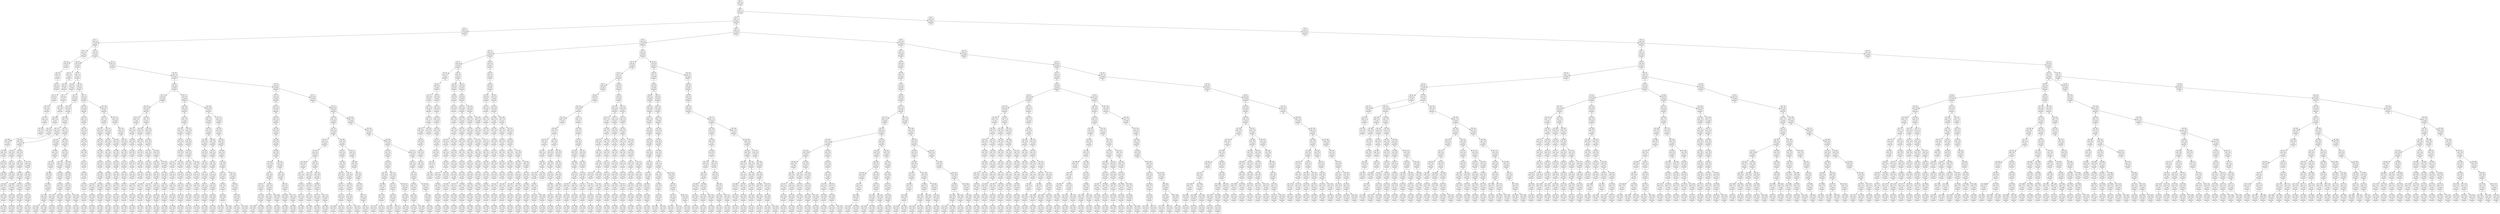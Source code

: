digraph g {
node [shape = Mrecord];
nodo0[label="{EO: 0|cost: 0.0|A: null}"]
nodo1[label="{EO: 1|cost: 1.0|A: Go20}"]
nodo2[label="{EO: 2|cost: 2.0|A: Go21|Posicion:\n20}"]
nodo4[label="{EO: 4|cost: 3.0|A: Go18|Posicion:\n21}"]
nodo7[label="{EO: 7|cost: 4.0|A: Go8|Posicion:\n18}"]
nodo11[label="{EO: 11|cost: 5.0|A: Go5|Posicion:\n8}"]
nodo19[label="{EO: 19|cost: 6.0|A: Go6|Posicion:\n5}"]
nodo30[label="{EO: 30|cost: 7.0|A: Go7|Posicion:\n6}"]
nodo47[label="{EO: 47|cost: 8.0|A: Go13|Posicion:\n7}"]

nodo30 -> nodo47;

nodo19 -> nodo30;

nodo11 -> nodo19;

nodo7 -> nodo11;
nodo12[label="{EO: 12|cost: 5.0|A: Go9|Posicion:\n8}"]
nodo20[label="{EO: 20|cost: 6.0|A: Go10|Posicion:\n9}"]
nodo31[label="{EO: 31|cost: 7.0|A: Go3|Posicion:\n10}"]
nodo48[label="{EO: 48|cost: 8.0|A: Go4|Posicion:\n3}"]
nodo70[label="{EO: 70|cost: 9.0|A: Go5|Posicion:\n4}"]
nodo102[label="{EO: 102|cost: 10.0|A: Go6|Posicion:\n5}"]
nodo147[label="{EO: 147|cost: 11.0|A: Go7|Posicion:\n6}"]
nodo209[label="{EO: 209|cost: 12.0|A: Go13|Posicion:\n7}"]

nodo147 -> nodo209;

nodo102 -> nodo147;

nodo70 -> nodo102;

nodo48 -> nodo70;

nodo31 -> nodo48;

nodo20 -> nodo31;
nodo32[label="{EO: 32|cost: 7.0|A: Go11|Posicion:\n10}"]
nodo49[label="{EO: 49|cost: 8.0|A: Go12|Posicion:\n11}"]
nodo71[label="{EO: 71|cost: 9.0|A: Go1|Posicion:\n12}"]
nodo103[label="{EO: 103|cost: 10.0|A: Go2|Posicion:\n1}"]
nodo148[label="{EO: 148|cost: 11.0|A: Go3|Posicion:\n2}"]
nodo210[label="{EO: 210|cost: 12.0|A: Go4|Posicion:\n3}"]
nodo289[label="{EO: 289|cost: 13.0|A: Go5|Posicion:\n4}"]
nodo390[label="{EO: 390|cost: 14.0|A: Go6|Posicion:\n5}"]
nodo520[label="{EO: 520|cost: 15.0|A: Go7|Posicion:\n6}"]
nodo690[label="{EO: 690|cost: 16.0|A: Go13|Posicion:\n7}"]

nodo520 -> nodo690;

nodo390 -> nodo520;

nodo289 -> nodo390;

nodo210 -> nodo289;

nodo148 -> nodo210;

nodo103 -> nodo148;

nodo71 -> nodo103;

nodo49 -> nodo71;

nodo32 -> nodo49;
nodo50[label="{EO: 50|cost: 8.0|A: Go15|Posicion:\n11}"]
nodo72[label="{EO: 72|cost: 9.0|A: Go16|Posicion:\n15}"]
nodo104[label="{EO: 104|cost: 10.0|A: Go17|Posicion:\n16}"]
nodo149[label="{EO: 149|cost: 11.0|A: Go22|Posicion:\n17}"]
nodo211[label="{EO: 211|cost: 12.0|A: Go23|Posicion:\n22}"]
nodo290[label="{EO: 290|cost: 13.0|A: Go24|Posicion:\n23}"]
nodo391[label="{EO: 391|cost: 14.0|A: Go25|Posicion:\n24}"]
nodo521[label="{EO: 521|cost: 15.0|A: Go14|Posicion:\n25}"]
nodo691[label="{EO: 691|cost: 16.0|A: Go12|Posicion:\n14}"]
nodo895[label="{EO: 895|cost: 17.0|A: Go1|Posicion:\n12}"]
nodo1138[label="{EO: 1138|cost: 18.0|A: Go2|Posicion:\n1}"]
nodo1428[label="{EO: 1428|cost: 19.0|A: Go3|Posicion:\n2}"]

nodo1138 -> nodo1428;

nodo895 -> nodo1138;

nodo691 -> nodo895;

nodo521 -> nodo691;

nodo391 -> nodo521;

nodo290 -> nodo391;
nodo392[label="{EO: 392|cost: 14.0|A: Go27|Posicion:\n24}"]
nodo522[label="{EO: 522|cost: 15.0|A: Go28|Posicion:\n27}"]
nodo692[label="{EO: 692|cost: 16.0|A: Go29|Posicion:\n28}"]
nodo896[label="{EO: 896|cost: 17.0|A: Go30|Posicion:\n29}"]
nodo1139[label="{EO: 1139|cost: 18.0|A: Go31|Posicion:\n30}"]
nodo1429[label="{EO: 1429|cost: 19.0|A: Go32|Posicion:\n31}"]

nodo1139 -> nodo1429;

nodo896 -> nodo1139;

nodo692 -> nodo896;
nodo897[label="{EO: 897|cost: 17.0|A: Go34|Posicion:\n29}"]
nodo1140[label="{EO: 1140|cost: 18.0|A: Go35|Posicion:\n34}"]
nodo1430[label="{EO: 1430|cost: 19.0|A: Go36|Posicion:\n35}"]

nodo1140 -> nodo1430;

nodo897 -> nodo1140;

nodo692 -> nodo897;

nodo522 -> nodo692;

nodo392 -> nodo522;
nodo523[label="{EO: 523|cost: 15.0|A: Go36|Posicion:\n27}"]
nodo693[label="{EO: 693|cost: 16.0|A: Go37|Posicion:\n36}"]
nodo898[label="{EO: 898|cost: 17.0|A: Go26|Posicion:\n37}"]
nodo1141[label="{EO: 1141|cost: 18.0|A: Go25|Posicion:\n26}"]
nodo1431[label="{EO: 1431|cost: 19.0|A: Go14|Posicion:\n25}"]

nodo1141 -> nodo1431;

nodo898 -> nodo1141;

nodo693 -> nodo898;

nodo523 -> nodo693;

nodo392 -> nodo523;

nodo290 -> nodo392;

nodo211 -> nodo290;

nodo149 -> nodo211;
nodo212[label="{EO: 212|cost: 12.0|A: Go29|Posicion:\n22}"]
nodo291[label="{EO: 291|cost: 13.0|A: Go30|Posicion:\n29}"]
nodo393[label="{EO: 393|cost: 14.0|A: Go31|Posicion:\n30}"]
nodo524[label="{EO: 524|cost: 15.0|A: Go32|Posicion:\n31}"]
nodo694[label="{EO: 694|cost: 16.0|A: Go33|Posicion:\n32}"]
nodo899[label="{EO: 899|cost: 17.0|A: Go34|Posicion:\n33}"]
nodo1142[label="{EO: 1142|cost: 18.0|A: Go35|Posicion:\n34}"]
nodo1432[label="{EO: 1432|cost: 19.0|A: Go28|Posicion:\n35}"]

nodo1142 -> nodo1432;
nodo1433[label="{EO: 1433|cost: 19.0|A: Go36|Posicion:\n35}"]

nodo1142 -> nodo1433;

nodo899 -> nodo1142;

nodo694 -> nodo899;

nodo524 -> nodo694;

nodo393 -> nodo524;

nodo291 -> nodo393;

nodo212 -> nodo291;
nodo292[label="{EO: 292|cost: 13.0|A: Go34|Posicion:\n29}"]
nodo394[label="{EO: 394|cost: 14.0|A: Go35|Posicion:\n34}"]
nodo525[label="{EO: 525|cost: 15.0|A: Go28|Posicion:\n35}"]
nodo695[label="{EO: 695|cost: 16.0|A: Go23|Posicion:\n28}"]
nodo900[label="{EO: 900|cost: 17.0|A: Go24|Posicion:\n23}"]
nodo1143[label="{EO: 1143|cost: 18.0|A: Go25|Posicion:\n24}"]
nodo1434[label="{EO: 1434|cost: 19.0|A: Go14|Posicion:\n25}"]

nodo1143 -> nodo1434;

nodo900 -> nodo1143;
nodo1144[label="{EO: 1144|cost: 18.0|A: Go27|Posicion:\n24}"]
nodo1435[label="{EO: 1435|cost: 19.0|A: Go36|Posicion:\n27}"]

nodo1144 -> nodo1435;

nodo900 -> nodo1144;

nodo695 -> nodo900;

nodo525 -> nodo695;

nodo394 -> nodo525;
nodo526[label="{EO: 526|cost: 15.0|A: Go36|Posicion:\n35}"]
nodo696[label="{EO: 696|cost: 16.0|A: Go37|Posicion:\n36}"]
nodo901[label="{EO: 901|cost: 17.0|A: Go26|Posicion:\n37}"]
nodo1145[label="{EO: 1145|cost: 18.0|A: Go25|Posicion:\n26}"]
nodo1436[label="{EO: 1436|cost: 19.0|A: Go14|Posicion:\n25}"]

nodo1145 -> nodo1436;

nodo901 -> nodo1145;
nodo1146[label="{EO: 1146|cost: 18.0|A: Go27|Posicion:\n26}"]
nodo1437[label="{EO: 1437|cost: 19.0|A: Go28|Posicion:\n27}"]

nodo1146 -> nodo1437;

nodo901 -> nodo1146;

nodo696 -> nodo901;

nodo526 -> nodo696;

nodo394 -> nodo526;

nodo292 -> nodo394;

nodo212 -> nodo292;

nodo149 -> nodo212;

nodo104 -> nodo149;

nodo72 -> nodo104;

nodo50 -> nodo72;
nodo73[label="{EO: 73|cost: 9.0|A: Go24|Posicion:\n15}"]
nodo105[label="{EO: 105|cost: 10.0|A: Go25|Posicion:\n24}"]
nodo150[label="{EO: 150|cost: 11.0|A: Go14|Posicion:\n25}"]
nodo213[label="{EO: 213|cost: 12.0|A: Go12|Posicion:\n14}"]
nodo293[label="{EO: 293|cost: 13.0|A: Go1|Posicion:\n12}"]
nodo395[label="{EO: 395|cost: 14.0|A: Go2|Posicion:\n1}"]
nodo527[label="{EO: 527|cost: 15.0|A: Go3|Posicion:\n2}"]
nodo697[label="{EO: 697|cost: 16.0|A: Go4|Posicion:\n3}"]
nodo902[label="{EO: 902|cost: 17.0|A: Go5|Posicion:\n4}"]
nodo1147[label="{EO: 1147|cost: 18.0|A: Go6|Posicion:\n5}"]
nodo1438[label="{EO: 1438|cost: 19.0|A: Go7|Posicion:\n6}"]

nodo1147 -> nodo1438;

nodo902 -> nodo1147;

nodo697 -> nodo902;

nodo527 -> nodo697;

nodo395 -> nodo527;

nodo293 -> nodo395;

nodo213 -> nodo293;

nodo150 -> nodo213;

nodo105 -> nodo150;

nodo73 -> nodo105;
nodo106[label="{EO: 106|cost: 10.0|A: Go27|Posicion:\n24}"]
nodo151[label="{EO: 151|cost: 11.0|A: Go28|Posicion:\n27}"]
nodo214[label="{EO: 214|cost: 12.0|A: Go23|Posicion:\n28}"]
nodo294[label="{EO: 294|cost: 13.0|A: Go16|Posicion:\n23}"]
nodo396[label="{EO: 396|cost: 14.0|A: Go17|Posicion:\n16}"]
nodo528[label="{EO: 528|cost: 15.0|A: Go22|Posicion:\n17}"]
nodo698[label="{EO: 698|cost: 16.0|A: Go29|Posicion:\n22}"]
nodo903[label="{EO: 903|cost: 17.0|A: Go30|Posicion:\n29}"]
nodo1148[label="{EO: 1148|cost: 18.0|A: Go31|Posicion:\n30}"]
nodo1439[label="{EO: 1439|cost: 19.0|A: Go32|Posicion:\n31}"]

nodo1148 -> nodo1439;

nodo903 -> nodo1148;

nodo698 -> nodo903;
nodo904[label="{EO: 904|cost: 17.0|A: Go34|Posicion:\n29}"]
nodo1149[label="{EO: 1149|cost: 18.0|A: Go35|Posicion:\n34}"]
nodo1440[label="{EO: 1440|cost: 19.0|A: Go36|Posicion:\n35}"]

nodo1149 -> nodo1440;

nodo904 -> nodo1149;

nodo698 -> nodo904;

nodo528 -> nodo698;

nodo396 -> nodo528;

nodo294 -> nodo396;

nodo214 -> nodo294;

nodo151 -> nodo214;
nodo215[label="{EO: 215|cost: 12.0|A: Go29|Posicion:\n28}"]
nodo295[label="{EO: 295|cost: 13.0|A: Go30|Posicion:\n29}"]
nodo397[label="{EO: 397|cost: 14.0|A: Go31|Posicion:\n30}"]
nodo529[label="{EO: 529|cost: 15.0|A: Go32|Posicion:\n31}"]
nodo699[label="{EO: 699|cost: 16.0|A: Go33|Posicion:\n32}"]
nodo905[label="{EO: 905|cost: 17.0|A: Go34|Posicion:\n33}"]
nodo1150[label="{EO: 1150|cost: 18.0|A: Go35|Posicion:\n34}"]
nodo1441[label="{EO: 1441|cost: 19.0|A: Go36|Posicion:\n35}"]

nodo1150 -> nodo1441;

nodo905 -> nodo1150;

nodo699 -> nodo905;

nodo529 -> nodo699;

nodo397 -> nodo529;

nodo295 -> nodo397;

nodo215 -> nodo295;
nodo296[label="{EO: 296|cost: 13.0|A: Go34|Posicion:\n29}"]
nodo398[label="{EO: 398|cost: 14.0|A: Go35|Posicion:\n34}"]
nodo530[label="{EO: 530|cost: 15.0|A: Go36|Posicion:\n35}"]
nodo700[label="{EO: 700|cost: 16.0|A: Go37|Posicion:\n36}"]
nodo906[label="{EO: 906|cost: 17.0|A: Go26|Posicion:\n37}"]
nodo1151[label="{EO: 1151|cost: 18.0|A: Go25|Posicion:\n26}"]
nodo1442[label="{EO: 1442|cost: 19.0|A: Go14|Posicion:\n25}"]

nodo1151 -> nodo1442;

nodo906 -> nodo1151;

nodo700 -> nodo906;

nodo530 -> nodo700;

nodo398 -> nodo530;

nodo296 -> nodo398;

nodo215 -> nodo296;

nodo151 -> nodo215;

nodo106 -> nodo151;
nodo152[label="{EO: 152|cost: 11.0|A: Go36|Posicion:\n27}"]
nodo216[label="{EO: 216|cost: 12.0|A: Go37|Posicion:\n36}"]
nodo297[label="{EO: 297|cost: 13.0|A: Go26|Posicion:\n37}"]
nodo399[label="{EO: 399|cost: 14.0|A: Go25|Posicion:\n26}"]
nodo531[label="{EO: 531|cost: 15.0|A: Go14|Posicion:\n25}"]
nodo701[label="{EO: 701|cost: 16.0|A: Go12|Posicion:\n14}"]
nodo907[label="{EO: 907|cost: 17.0|A: Go1|Posicion:\n12}"]
nodo1152[label="{EO: 1152|cost: 18.0|A: Go2|Posicion:\n1}"]
nodo1443[label="{EO: 1443|cost: 19.0|A: Go3|Posicion:\n2}"]

nodo1152 -> nodo1443;

nodo907 -> nodo1152;

nodo701 -> nodo907;

nodo531 -> nodo701;

nodo399 -> nodo531;

nodo297 -> nodo399;

nodo216 -> nodo297;

nodo152 -> nodo216;

nodo106 -> nodo152;

nodo73 -> nodo106;

nodo50 -> nodo73;

nodo32 -> nodo50;

nodo20 -> nodo32;

nodo12 -> nodo20;
nodo21[label="{EO: 21|cost: 6.0|A: Go17|Posicion:\n9}"]
nodo33[label="{EO: 33|cost: 7.0|A: Go22|Posicion:\n17}"]
nodo51[label="{EO: 51|cost: 8.0|A: Go23|Posicion:\n22}"]
nodo74[label="{EO: 74|cost: 9.0|A: Go16|Posicion:\n23}"]
nodo107[label="{EO: 107|cost: 10.0|A: Go10|Posicion:\n16}"]
nodo153[label="{EO: 153|cost: 11.0|A: Go3|Posicion:\n10}"]
nodo217[label="{EO: 217|cost: 12.0|A: Go4|Posicion:\n3}"]
nodo298[label="{EO: 298|cost: 13.0|A: Go5|Posicion:\n4}"]
nodo400[label="{EO: 400|cost: 14.0|A: Go6|Posicion:\n5}"]
nodo532[label="{EO: 532|cost: 15.0|A: Go7|Posicion:\n6}"]
nodo702[label="{EO: 702|cost: 16.0|A: Go13|Posicion:\n7}"]

nodo532 -> nodo702;

nodo400 -> nodo532;

nodo298 -> nodo400;

nodo217 -> nodo298;

nodo153 -> nodo217;

nodo107 -> nodo153;
nodo154[label="{EO: 154|cost: 11.0|A: Go11|Posicion:\n10}"]
nodo218[label="{EO: 218|cost: 12.0|A: Go12|Posicion:\n11}"]
nodo299[label="{EO: 299|cost: 13.0|A: Go1|Posicion:\n12}"]
nodo401[label="{EO: 401|cost: 14.0|A: Go2|Posicion:\n1}"]
nodo533[label="{EO: 533|cost: 15.0|A: Go3|Posicion:\n2}"]
nodo703[label="{EO: 703|cost: 16.0|A: Go4|Posicion:\n3}"]
nodo908[label="{EO: 908|cost: 17.0|A: Go5|Posicion:\n4}"]
nodo1153[label="{EO: 1153|cost: 18.0|A: Go6|Posicion:\n5}"]
nodo1444[label="{EO: 1444|cost: 19.0|A: Go7|Posicion:\n6}"]

nodo1153 -> nodo1444;

nodo908 -> nodo1153;

nodo703 -> nodo908;

nodo533 -> nodo703;

nodo401 -> nodo533;

nodo299 -> nodo401;

nodo218 -> nodo299;

nodo154 -> nodo218;
nodo219[label="{EO: 219|cost: 12.0|A: Go15|Posicion:\n11}"]
nodo300[label="{EO: 300|cost: 13.0|A: Go24|Posicion:\n15}"]
nodo402[label="{EO: 402|cost: 14.0|A: Go25|Posicion:\n24}"]
nodo534[label="{EO: 534|cost: 15.0|A: Go14|Posicion:\n25}"]
nodo704[label="{EO: 704|cost: 16.0|A: Go12|Posicion:\n14}"]
nodo909[label="{EO: 909|cost: 17.0|A: Go1|Posicion:\n12}"]
nodo1154[label="{EO: 1154|cost: 18.0|A: Go2|Posicion:\n1}"]
nodo1445[label="{EO: 1445|cost: 19.0|A: Go3|Posicion:\n2}"]

nodo1154 -> nodo1445;

nodo909 -> nodo1154;

nodo704 -> nodo909;

nodo534 -> nodo704;

nodo402 -> nodo534;

nodo300 -> nodo402;
nodo403[label="{EO: 403|cost: 14.0|A: Go27|Posicion:\n24}"]
nodo535[label="{EO: 535|cost: 15.0|A: Go28|Posicion:\n27}"]
nodo705[label="{EO: 705|cost: 16.0|A: Go29|Posicion:\n28}"]
nodo910[label="{EO: 910|cost: 17.0|A: Go30|Posicion:\n29}"]
nodo1155[label="{EO: 1155|cost: 18.0|A: Go31|Posicion:\n30}"]
nodo1446[label="{EO: 1446|cost: 19.0|A: Go32|Posicion:\n31}"]

nodo1155 -> nodo1446;

nodo910 -> nodo1155;

nodo705 -> nodo910;
nodo911[label="{EO: 911|cost: 17.0|A: Go34|Posicion:\n29}"]
nodo1156[label="{EO: 1156|cost: 18.0|A: Go35|Posicion:\n34}"]
nodo1447[label="{EO: 1447|cost: 19.0|A: Go36|Posicion:\n35}"]

nodo1156 -> nodo1447;

nodo911 -> nodo1156;

nodo705 -> nodo911;

nodo535 -> nodo705;

nodo403 -> nodo535;
nodo536[label="{EO: 536|cost: 15.0|A: Go36|Posicion:\n27}"]
nodo706[label="{EO: 706|cost: 16.0|A: Go37|Posicion:\n36}"]
nodo912[label="{EO: 912|cost: 17.0|A: Go26|Posicion:\n37}"]
nodo1157[label="{EO: 1157|cost: 18.0|A: Go25|Posicion:\n26}"]
nodo1448[label="{EO: 1448|cost: 19.0|A: Go14|Posicion:\n25}"]

nodo1157 -> nodo1448;

nodo912 -> nodo1157;

nodo706 -> nodo912;

nodo536 -> nodo706;

nodo403 -> nodo536;

nodo300 -> nodo403;

nodo219 -> nodo300;

nodo154 -> nodo219;

nodo107 -> nodo154;

nodo74 -> nodo107;

nodo51 -> nodo74;
nodo75[label="{EO: 75|cost: 9.0|A: Go24|Posicion:\n23}"]
nodo108[label="{EO: 108|cost: 10.0|A: Go25|Posicion:\n24}"]
nodo155[label="{EO: 155|cost: 11.0|A: Go14|Posicion:\n25}"]
nodo220[label="{EO: 220|cost: 12.0|A: Go12|Posicion:\n14}"]
nodo301[label="{EO: 301|cost: 13.0|A: Go1|Posicion:\n12}"]
nodo404[label="{EO: 404|cost: 14.0|A: Go2|Posicion:\n1}"]
nodo537[label="{EO: 537|cost: 15.0|A: Go3|Posicion:\n2}"]
nodo707[label="{EO: 707|cost: 16.0|A: Go4|Posicion:\n3}"]
nodo913[label="{EO: 913|cost: 17.0|A: Go5|Posicion:\n4}"]
nodo1158[label="{EO: 1158|cost: 18.0|A: Go6|Posicion:\n5}"]
nodo1449[label="{EO: 1449|cost: 19.0|A: Go7|Posicion:\n6}"]

nodo1158 -> nodo1449;

nodo913 -> nodo1158;

nodo707 -> nodo913;

nodo537 -> nodo707;

nodo404 -> nodo537;
nodo538[label="{EO: 538|cost: 15.0|A: Go11|Posicion:\n2}"]
nodo708[label="{EO: 708|cost: 16.0|A: Go15|Posicion:\n11}"]
nodo914[label="{EO: 914|cost: 17.0|A: Go16|Posicion:\n15}"]
nodo1159[label="{EO: 1159|cost: 18.0|A: Go10|Posicion:\n16}"]
nodo1450[label="{EO: 1450|cost: 19.0|A: Go3|Posicion:\n10}"]

nodo1159 -> nodo1450;

nodo914 -> nodo1159;

nodo708 -> nodo914;

nodo538 -> nodo708;

nodo404 -> nodo538;

nodo301 -> nodo404;

nodo220 -> nodo301;

nodo155 -> nodo220;
nodo221[label="{EO: 221|cost: 12.0|A: Go15|Posicion:\n14}"]
nodo302[label="{EO: 302|cost: 13.0|A: Go16|Posicion:\n15}"]
nodo405[label="{EO: 405|cost: 14.0|A: Go10|Posicion:\n16}"]
nodo539[label="{EO: 539|cost: 15.0|A: Go3|Posicion:\n10}"]
nodo709[label="{EO: 709|cost: 16.0|A: Go4|Posicion:\n3}"]
nodo915[label="{EO: 915|cost: 17.0|A: Go5|Posicion:\n4}"]
nodo1160[label="{EO: 1160|cost: 18.0|A: Go6|Posicion:\n5}"]
nodo1451[label="{EO: 1451|cost: 19.0|A: Go7|Posicion:\n6}"]

nodo1160 -> nodo1451;

nodo915 -> nodo1160;

nodo709 -> nodo915;

nodo539 -> nodo709;

nodo405 -> nodo539;
nodo540[label="{EO: 540|cost: 15.0|A: Go11|Posicion:\n10}"]
nodo710[label="{EO: 710|cost: 16.0|A: Go12|Posicion:\n11}"]
nodo916[label="{EO: 916|cost: 17.0|A: Go1|Posicion:\n12}"]
nodo1161[label="{EO: 1161|cost: 18.0|A: Go2|Posicion:\n1}"]
nodo1452[label="{EO: 1452|cost: 19.0|A: Go3|Posicion:\n2}"]

nodo1161 -> nodo1452;

nodo916 -> nodo1161;

nodo710 -> nodo916;

nodo540 -> nodo710;

nodo405 -> nodo540;

nodo302 -> nodo405;

nodo221 -> nodo302;

nodo155 -> nodo221;

nodo108 -> nodo155;

nodo75 -> nodo108;
nodo109[label="{EO: 109|cost: 10.0|A: Go27|Posicion:\n24}"]
nodo156[label="{EO: 156|cost: 11.0|A: Go28|Posicion:\n27}"]
nodo222[label="{EO: 222|cost: 12.0|A: Go29|Posicion:\n28}"]
nodo303[label="{EO: 303|cost: 13.0|A: Go30|Posicion:\n29}"]
nodo406[label="{EO: 406|cost: 14.0|A: Go31|Posicion:\n30}"]
nodo541[label="{EO: 541|cost: 15.0|A: Go32|Posicion:\n31}"]
nodo711[label="{EO: 711|cost: 16.0|A: Go33|Posicion:\n32}"]
nodo917[label="{EO: 917|cost: 17.0|A: Go34|Posicion:\n33}"]
nodo1162[label="{EO: 1162|cost: 18.0|A: Go35|Posicion:\n34}"]
nodo1453[label="{EO: 1453|cost: 19.0|A: Go36|Posicion:\n35}"]

nodo1162 -> nodo1453;

nodo917 -> nodo1162;

nodo711 -> nodo917;

nodo541 -> nodo711;

nodo406 -> nodo541;

nodo303 -> nodo406;

nodo222 -> nodo303;
nodo304[label="{EO: 304|cost: 13.0|A: Go34|Posicion:\n29}"]
nodo407[label="{EO: 407|cost: 14.0|A: Go35|Posicion:\n34}"]
nodo542[label="{EO: 542|cost: 15.0|A: Go36|Posicion:\n35}"]
nodo712[label="{EO: 712|cost: 16.0|A: Go37|Posicion:\n36}"]
nodo918[label="{EO: 918|cost: 17.0|A: Go26|Posicion:\n37}"]
nodo1163[label="{EO: 1163|cost: 18.0|A: Go25|Posicion:\n26}"]
nodo1454[label="{EO: 1454|cost: 19.0|A: Go14|Posicion:\n25}"]

nodo1163 -> nodo1454;

nodo918 -> nodo1163;

nodo712 -> nodo918;

nodo542 -> nodo712;

nodo407 -> nodo542;

nodo304 -> nodo407;

nodo222 -> nodo304;

nodo156 -> nodo222;

nodo109 -> nodo156;
nodo157[label="{EO: 157|cost: 11.0|A: Go36|Posicion:\n27}"]
nodo223[label="{EO: 223|cost: 12.0|A: Go37|Posicion:\n36}"]
nodo305[label="{EO: 305|cost: 13.0|A: Go26|Posicion:\n37}"]
nodo408[label="{EO: 408|cost: 14.0|A: Go25|Posicion:\n26}"]
nodo543[label="{EO: 543|cost: 15.0|A: Go14|Posicion:\n25}"]
nodo713[label="{EO: 713|cost: 16.0|A: Go12|Posicion:\n14}"]
nodo919[label="{EO: 919|cost: 17.0|A: Go1|Posicion:\n12}"]
nodo1164[label="{EO: 1164|cost: 18.0|A: Go2|Posicion:\n1}"]
nodo1455[label="{EO: 1455|cost: 19.0|A: Go3|Posicion:\n2}"]

nodo1164 -> nodo1455;
nodo1456[label="{EO: 1456|cost: 19.0|A: Go11|Posicion:\n2}"]

nodo1164 -> nodo1456;

nodo919 -> nodo1164;

nodo713 -> nodo919;

nodo543 -> nodo713;
nodo714[label="{EO: 714|cost: 16.0|A: Go15|Posicion:\n14}"]
nodo920[label="{EO: 920|cost: 17.0|A: Go16|Posicion:\n15}"]
nodo1165[label="{EO: 1165|cost: 18.0|A: Go10|Posicion:\n16}"]
nodo1457[label="{EO: 1457|cost: 19.0|A: Go3|Posicion:\n10}"]

nodo1165 -> nodo1457;
nodo1458[label="{EO: 1458|cost: 19.0|A: Go11|Posicion:\n10}"]

nodo1165 -> nodo1458;

nodo920 -> nodo1165;

nodo714 -> nodo920;

nodo543 -> nodo714;

nodo408 -> nodo543;

nodo305 -> nodo408;

nodo223 -> nodo305;

nodo157 -> nodo223;

nodo109 -> nodo157;

nodo75 -> nodo109;

nodo51 -> nodo75;

nodo33 -> nodo51;
nodo52[label="{EO: 52|cost: 8.0|A: Go29|Posicion:\n22}"]
nodo76[label="{EO: 76|cost: 9.0|A: Go30|Posicion:\n29}"]
nodo110[label="{EO: 110|cost: 10.0|A: Go31|Posicion:\n30}"]
nodo158[label="{EO: 158|cost: 11.0|A: Go32|Posicion:\n31}"]
nodo224[label="{EO: 224|cost: 12.0|A: Go33|Posicion:\n32}"]
nodo306[label="{EO: 306|cost: 13.0|A: Go34|Posicion:\n33}"]
nodo409[label="{EO: 409|cost: 14.0|A: Go35|Posicion:\n34}"]
nodo544[label="{EO: 544|cost: 15.0|A: Go28|Posicion:\n35}"]
nodo715[label="{EO: 715|cost: 16.0|A: Go23|Posicion:\n28}"]
nodo921[label="{EO: 921|cost: 17.0|A: Go16|Posicion:\n23}"]
nodo1166[label="{EO: 1166|cost: 18.0|A: Go10|Posicion:\n16}"]
nodo1459[label="{EO: 1459|cost: 19.0|A: Go3|Posicion:\n10}"]

nodo1166 -> nodo1459;
nodo1460[label="{EO: 1460|cost: 19.0|A: Go11|Posicion:\n10}"]

nodo1166 -> nodo1460;

nodo921 -> nodo1166;

nodo715 -> nodo921;
nodo922[label="{EO: 922|cost: 17.0|A: Go24|Posicion:\n23}"]
nodo1167[label="{EO: 1167|cost: 18.0|A: Go25|Posicion:\n24}"]
nodo1461[label="{EO: 1461|cost: 19.0|A: Go14|Posicion:\n25}"]

nodo1167 -> nodo1461;

nodo922 -> nodo1167;
nodo1168[label="{EO: 1168|cost: 18.0|A: Go27|Posicion:\n24}"]
nodo1462[label="{EO: 1462|cost: 19.0|A: Go36|Posicion:\n27}"]

nodo1168 -> nodo1462;

nodo922 -> nodo1168;

nodo715 -> nodo922;

nodo544 -> nodo715;

nodo409 -> nodo544;
nodo545[label="{EO: 545|cost: 15.0|A: Go36|Posicion:\n35}"]
nodo716[label="{EO: 716|cost: 16.0|A: Go37|Posicion:\n36}"]
nodo923[label="{EO: 923|cost: 17.0|A: Go26|Posicion:\n37}"]
nodo1169[label="{EO: 1169|cost: 18.0|A: Go25|Posicion:\n26}"]
nodo1463[label="{EO: 1463|cost: 19.0|A: Go14|Posicion:\n25}"]

nodo1169 -> nodo1463;

nodo923 -> nodo1169;
nodo1170[label="{EO: 1170|cost: 18.0|A: Go27|Posicion:\n26}"]
nodo1464[label="{EO: 1464|cost: 19.0|A: Go28|Posicion:\n27}"]

nodo1170 -> nodo1464;

nodo923 -> nodo1170;

nodo716 -> nodo923;

nodo545 -> nodo716;

nodo409 -> nodo545;

nodo306 -> nodo409;

nodo224 -> nodo306;

nodo158 -> nodo224;

nodo110 -> nodo158;

nodo76 -> nodo110;

nodo52 -> nodo76;
nodo77[label="{EO: 77|cost: 9.0|A: Go34|Posicion:\n29}"]
nodo111[label="{EO: 111|cost: 10.0|A: Go35|Posicion:\n34}"]
nodo159[label="{EO: 159|cost: 11.0|A: Go28|Posicion:\n35}"]
nodo225[label="{EO: 225|cost: 12.0|A: Go23|Posicion:\n28}"]
nodo307[label="{EO: 307|cost: 13.0|A: Go16|Posicion:\n23}"]
nodo410[label="{EO: 410|cost: 14.0|A: Go10|Posicion:\n16}"]
nodo546[label="{EO: 546|cost: 15.0|A: Go3|Posicion:\n10}"]
nodo717[label="{EO: 717|cost: 16.0|A: Go4|Posicion:\n3}"]
nodo924[label="{EO: 924|cost: 17.0|A: Go5|Posicion:\n4}"]
nodo1171[label="{EO: 1171|cost: 18.0|A: Go6|Posicion:\n5}"]
nodo1465[label="{EO: 1465|cost: 19.0|A: Go7|Posicion:\n6}"]

nodo1171 -> nodo1465;

nodo924 -> nodo1171;

nodo717 -> nodo924;

nodo546 -> nodo717;

nodo410 -> nodo546;
nodo547[label="{EO: 547|cost: 15.0|A: Go11|Posicion:\n10}"]
nodo718[label="{EO: 718|cost: 16.0|A: Go12|Posicion:\n11}"]
nodo925[label="{EO: 925|cost: 17.0|A: Go1|Posicion:\n12}"]
nodo1172[label="{EO: 1172|cost: 18.0|A: Go2|Posicion:\n1}"]
nodo1466[label="{EO: 1466|cost: 19.0|A: Go3|Posicion:\n2}"]

nodo1172 -> nodo1466;

nodo925 -> nodo1172;

nodo718 -> nodo925;

nodo547 -> nodo718;
nodo719[label="{EO: 719|cost: 16.0|A: Go15|Posicion:\n11}"]
nodo926[label="{EO: 926|cost: 17.0|A: Go24|Posicion:\n15}"]
nodo1173[label="{EO: 1173|cost: 18.0|A: Go25|Posicion:\n24}"]
nodo1467[label="{EO: 1467|cost: 19.0|A: Go14|Posicion:\n25}"]

nodo1173 -> nodo1467;

nodo926 -> nodo1173;
nodo1174[label="{EO: 1174|cost: 18.0|A: Go27|Posicion:\n24}"]
nodo1468[label="{EO: 1468|cost: 19.0|A: Go36|Posicion:\n27}"]

nodo1174 -> nodo1468;

nodo926 -> nodo1174;

nodo719 -> nodo926;

nodo547 -> nodo719;

nodo410 -> nodo547;

nodo307 -> nodo410;

nodo225 -> nodo307;
nodo308[label="{EO: 308|cost: 13.0|A: Go24|Posicion:\n23}"]
nodo411[label="{EO: 411|cost: 14.0|A: Go25|Posicion:\n24}"]
nodo548[label="{EO: 548|cost: 15.0|A: Go14|Posicion:\n25}"]
nodo720[label="{EO: 720|cost: 16.0|A: Go12|Posicion:\n14}"]
nodo927[label="{EO: 927|cost: 17.0|A: Go1|Posicion:\n12}"]
nodo1175[label="{EO: 1175|cost: 18.0|A: Go2|Posicion:\n1}"]
nodo1469[label="{EO: 1469|cost: 19.0|A: Go3|Posicion:\n2}"]

nodo1175 -> nodo1469;
nodo1470[label="{EO: 1470|cost: 19.0|A: Go11|Posicion:\n2}"]

nodo1175 -> nodo1470;

nodo927 -> nodo1175;

nodo720 -> nodo927;

nodo548 -> nodo720;
nodo721[label="{EO: 721|cost: 16.0|A: Go15|Posicion:\n14}"]
nodo928[label="{EO: 928|cost: 17.0|A: Go16|Posicion:\n15}"]
nodo1176[label="{EO: 1176|cost: 18.0|A: Go10|Posicion:\n16}"]
nodo1471[label="{EO: 1471|cost: 19.0|A: Go3|Posicion:\n10}"]

nodo1176 -> nodo1471;
nodo1472[label="{EO: 1472|cost: 19.0|A: Go11|Posicion:\n10}"]

nodo1176 -> nodo1472;

nodo928 -> nodo1176;

nodo721 -> nodo928;

nodo548 -> nodo721;

nodo411 -> nodo548;

nodo308 -> nodo411;
nodo412[label="{EO: 412|cost: 14.0|A: Go27|Posicion:\n24}"]
nodo549[label="{EO: 549|cost: 15.0|A: Go36|Posicion:\n27}"]
nodo722[label="{EO: 722|cost: 16.0|A: Go37|Posicion:\n36}"]
nodo929[label="{EO: 929|cost: 17.0|A: Go26|Posicion:\n37}"]
nodo1177[label="{EO: 1177|cost: 18.0|A: Go25|Posicion:\n26}"]
nodo1473[label="{EO: 1473|cost: 19.0|A: Go14|Posicion:\n25}"]

nodo1177 -> nodo1473;

nodo929 -> nodo1177;

nodo722 -> nodo929;

nodo549 -> nodo722;

nodo412 -> nodo549;

nodo308 -> nodo412;

nodo225 -> nodo308;

nodo159 -> nodo225;

nodo111 -> nodo159;
nodo160[label="{EO: 160|cost: 11.0|A: Go36|Posicion:\n35}"]
nodo226[label="{EO: 226|cost: 12.0|A: Go37|Posicion:\n36}"]
nodo309[label="{EO: 309|cost: 13.0|A: Go26|Posicion:\n37}"]
nodo413[label="{EO: 413|cost: 14.0|A: Go25|Posicion:\n26}"]
nodo550[label="{EO: 550|cost: 15.0|A: Go14|Posicion:\n25}"]
nodo723[label="{EO: 723|cost: 16.0|A: Go12|Posicion:\n14}"]
nodo930[label="{EO: 930|cost: 17.0|A: Go1|Posicion:\n12}"]
nodo1178[label="{EO: 1178|cost: 18.0|A: Go2|Posicion:\n1}"]
nodo1474[label="{EO: 1474|cost: 19.0|A: Go3|Posicion:\n2}"]

nodo1178 -> nodo1474;
nodo1475[label="{EO: 1475|cost: 19.0|A: Go11|Posicion:\n2}"]

nodo1178 -> nodo1475;

nodo930 -> nodo1178;

nodo723 -> nodo930;

nodo550 -> nodo723;
nodo724[label="{EO: 724|cost: 16.0|A: Go15|Posicion:\n14}"]
nodo931[label="{EO: 931|cost: 17.0|A: Go16|Posicion:\n15}"]
nodo1179[label="{EO: 1179|cost: 18.0|A: Go10|Posicion:\n16}"]
nodo1476[label="{EO: 1476|cost: 19.0|A: Go3|Posicion:\n10}"]

nodo1179 -> nodo1476;
nodo1477[label="{EO: 1477|cost: 19.0|A: Go11|Posicion:\n10}"]

nodo1179 -> nodo1477;

nodo931 -> nodo1179;

nodo724 -> nodo931;
nodo932[label="{EO: 932|cost: 17.0|A: Go24|Posicion:\n15}"]
nodo1180[label="{EO: 1180|cost: 18.0|A: Go27|Posicion:\n24}"]
nodo1478[label="{EO: 1478|cost: 19.0|A: Go28|Posicion:\n27}"]

nodo1180 -> nodo1478;

nodo932 -> nodo1180;

nodo724 -> nodo932;

nodo550 -> nodo724;

nodo413 -> nodo550;

nodo309 -> nodo413;
nodo414[label="{EO: 414|cost: 14.0|A: Go27|Posicion:\n26}"]
nodo551[label="{EO: 551|cost: 15.0|A: Go28|Posicion:\n27}"]
nodo725[label="{EO: 725|cost: 16.0|A: Go23|Posicion:\n28}"]
nodo933[label="{EO: 933|cost: 17.0|A: Go16|Posicion:\n23}"]
nodo1181[label="{EO: 1181|cost: 18.0|A: Go10|Posicion:\n16}"]
nodo1479[label="{EO: 1479|cost: 19.0|A: Go3|Posicion:\n10}"]

nodo1181 -> nodo1479;
nodo1480[label="{EO: 1480|cost: 19.0|A: Go11|Posicion:\n10}"]

nodo1181 -> nodo1480;

nodo933 -> nodo1181;

nodo725 -> nodo933;
nodo934[label="{EO: 934|cost: 17.0|A: Go24|Posicion:\n23}"]
nodo1182[label="{EO: 1182|cost: 18.0|A: Go25|Posicion:\n24}"]
nodo1481[label="{EO: 1481|cost: 19.0|A: Go14|Posicion:\n25}"]

nodo1182 -> nodo1481;

nodo934 -> nodo1182;

nodo725 -> nodo934;

nodo551 -> nodo725;

nodo414 -> nodo551;

nodo309 -> nodo414;

nodo226 -> nodo309;

nodo160 -> nodo226;

nodo111 -> nodo160;

nodo77 -> nodo111;

nodo52 -> nodo77;

nodo33 -> nodo52;

nodo21 -> nodo33;

nodo12 -> nodo21;

nodo7 -> nodo12;

nodo4 -> nodo7;

nodo2 -> nodo4;
nodo5[label="{EO: 5|cost: 3.0|A: Go22|Posicion:\n21}"]
nodo8[label="{EO: 8|cost: 4.0|A: Go23|Posicion:\n22}"]
nodo13[label="{EO: 13|cost: 5.0|A: Go16|Posicion:\n23}"]
nodo22[label="{EO: 22|cost: 6.0|A: Go10|Posicion:\n16}"]
nodo34[label="{EO: 34|cost: 7.0|A: Go3|Posicion:\n10}"]
nodo53[label="{EO: 53|cost: 8.0|A: Go4|Posicion:\n3}"]
nodo78[label="{EO: 78|cost: 9.0|A: Go5|Posicion:\n4}"]
nodo112[label="{EO: 112|cost: 10.0|A: Go6|Posicion:\n5}"]
nodo161[label="{EO: 161|cost: 11.0|A: Go7|Posicion:\n6}"]
nodo227[label="{EO: 227|cost: 12.0|A: Go8|Posicion:\n7}"]
nodo310[label="{EO: 310|cost: 13.0|A: Go9|Posicion:\n8}"]
nodo415[label="{EO: 415|cost: 14.0|A: Go17|Posicion:\n9}"]
nodo552[label="{EO: 552|cost: 15.0|A: Go18|Posicion:\n17}"]

nodo415 -> nodo552;

nodo310 -> nodo415;

nodo227 -> nodo310;

nodo161 -> nodo227;
nodo228[label="{EO: 228|cost: 12.0|A: Go13|Posicion:\n7}"]

nodo161 -> nodo228;

nodo112 -> nodo161;

nodo78 -> nodo112;

nodo53 -> nodo78;
nodo79[label="{EO: 79|cost: 9.0|A: Go9|Posicion:\n4}"]
nodo113[label="{EO: 113|cost: 10.0|A: Go17|Posicion:\n9}"]
nodo162[label="{EO: 162|cost: 11.0|A: Go18|Posicion:\n17}"]
nodo229[label="{EO: 229|cost: 12.0|A: Go8|Posicion:\n18}"]
nodo311[label="{EO: 311|cost: 13.0|A: Go5|Posicion:\n8}"]
nodo416[label="{EO: 416|cost: 14.0|A: Go6|Posicion:\n5}"]
nodo553[label="{EO: 553|cost: 15.0|A: Go7|Posicion:\n6}"]
nodo726[label="{EO: 726|cost: 16.0|A: Go13|Posicion:\n7}"]

nodo553 -> nodo726;

nodo416 -> nodo553;

nodo311 -> nodo416;

nodo229 -> nodo311;

nodo162 -> nodo229;

nodo113 -> nodo162;

nodo79 -> nodo113;

nodo53 -> nodo79;

nodo34 -> nodo53;

nodo22 -> nodo34;
nodo35[label="{EO: 35|cost: 7.0|A: Go11|Posicion:\n10}"]
nodo54[label="{EO: 54|cost: 8.0|A: Go12|Posicion:\n11}"]
nodo80[label="{EO: 80|cost: 9.0|A: Go1|Posicion:\n12}"]
nodo114[label="{EO: 114|cost: 10.0|A: Go2|Posicion:\n1}"]
nodo163[label="{EO: 163|cost: 11.0|A: Go3|Posicion:\n2}"]
nodo230[label="{EO: 230|cost: 12.0|A: Go4|Posicion:\n3}"]
nodo312[label="{EO: 312|cost: 13.0|A: Go5|Posicion:\n4}"]
nodo417[label="{EO: 417|cost: 14.0|A: Go6|Posicion:\n5}"]
nodo554[label="{EO: 554|cost: 15.0|A: Go7|Posicion:\n6}"]
nodo727[label="{EO: 727|cost: 16.0|A: Go8|Posicion:\n7}"]
nodo935[label="{EO: 935|cost: 17.0|A: Go9|Posicion:\n8}"]
nodo1183[label="{EO: 1183|cost: 18.0|A: Go17|Posicion:\n9}"]
nodo1482[label="{EO: 1482|cost: 19.0|A: Go18|Posicion:\n17}"]

nodo1183 -> nodo1482;

nodo935 -> nodo1183;

nodo727 -> nodo935;

nodo554 -> nodo727;
nodo728[label="{EO: 728|cost: 16.0|A: Go13|Posicion:\n7}"]

nodo554 -> nodo728;

nodo417 -> nodo554;

nodo312 -> nodo417;

nodo230 -> nodo312;
nodo313[label="{EO: 313|cost: 13.0|A: Go9|Posicion:\n4}"]
nodo418[label="{EO: 418|cost: 14.0|A: Go17|Posicion:\n9}"]
nodo555[label="{EO: 555|cost: 15.0|A: Go18|Posicion:\n17}"]
nodo729[label="{EO: 729|cost: 16.0|A: Go8|Posicion:\n18}"]
nodo936[label="{EO: 936|cost: 17.0|A: Go5|Posicion:\n8}"]
nodo1184[label="{EO: 1184|cost: 18.0|A: Go6|Posicion:\n5}"]
nodo1483[label="{EO: 1483|cost: 19.0|A: Go7|Posicion:\n6}"]

nodo1184 -> nodo1483;

nodo936 -> nodo1184;

nodo729 -> nodo936;

nodo555 -> nodo729;

nodo418 -> nodo555;

nodo313 -> nodo418;

nodo230 -> nodo313;

nodo163 -> nodo230;

nodo114 -> nodo163;

nodo80 -> nodo114;

nodo54 -> nodo80;

nodo35 -> nodo54;
nodo55[label="{EO: 55|cost: 8.0|A: Go15|Posicion:\n11}"]
nodo81[label="{EO: 81|cost: 9.0|A: Go24|Posicion:\n15}"]
nodo115[label="{EO: 115|cost: 10.0|A: Go25|Posicion:\n24}"]
nodo164[label="{EO: 164|cost: 11.0|A: Go14|Posicion:\n25}"]
nodo231[label="{EO: 231|cost: 12.0|A: Go12|Posicion:\n14}"]
nodo314[label="{EO: 314|cost: 13.0|A: Go1|Posicion:\n12}"]
nodo419[label="{EO: 419|cost: 14.0|A: Go2|Posicion:\n1}"]
nodo556[label="{EO: 556|cost: 15.0|A: Go3|Posicion:\n2}"]
nodo730[label="{EO: 730|cost: 16.0|A: Go4|Posicion:\n3}"]
nodo937[label="{EO: 937|cost: 17.0|A: Go5|Posicion:\n4}"]
nodo1185[label="{EO: 1185|cost: 18.0|A: Go6|Posicion:\n5}"]
nodo1484[label="{EO: 1484|cost: 19.0|A: Go7|Posicion:\n6}"]

nodo1185 -> nodo1484;

nodo937 -> nodo1185;

nodo730 -> nodo937;
nodo938[label="{EO: 938|cost: 17.0|A: Go9|Posicion:\n4}"]
nodo1186[label="{EO: 1186|cost: 18.0|A: Go17|Posicion:\n9}"]
nodo1485[label="{EO: 1485|cost: 19.0|A: Go18|Posicion:\n17}"]

nodo1186 -> nodo1485;

nodo938 -> nodo1186;

nodo730 -> nodo938;

nodo556 -> nodo730;

nodo419 -> nodo556;

nodo314 -> nodo419;

nodo231 -> nodo314;

nodo164 -> nodo231;

nodo115 -> nodo164;

nodo81 -> nodo115;
nodo116[label="{EO: 116|cost: 10.0|A: Go27|Posicion:\n24}"]
nodo165[label="{EO: 165|cost: 11.0|A: Go28|Posicion:\n27}"]
nodo232[label="{EO: 232|cost: 12.0|A: Go29|Posicion:\n28}"]
nodo315[label="{EO: 315|cost: 13.0|A: Go30|Posicion:\n29}"]
nodo420[label="{EO: 420|cost: 14.0|A: Go31|Posicion:\n30}"]
nodo557[label="{EO: 557|cost: 15.0|A: Go32|Posicion:\n31}"]
nodo731[label="{EO: 731|cost: 16.0|A: Go33|Posicion:\n32}"]
nodo939[label="{EO: 939|cost: 17.0|A: Go34|Posicion:\n33}"]
nodo1187[label="{EO: 1187|cost: 18.0|A: Go35|Posicion:\n34}"]
nodo1486[label="{EO: 1486|cost: 19.0|A: Go36|Posicion:\n35}"]

nodo1187 -> nodo1486;

nodo939 -> nodo1187;

nodo731 -> nodo939;

nodo557 -> nodo731;

nodo420 -> nodo557;

nodo315 -> nodo420;

nodo232 -> nodo315;
nodo316[label="{EO: 316|cost: 13.0|A: Go34|Posicion:\n29}"]
nodo421[label="{EO: 421|cost: 14.0|A: Go35|Posicion:\n34}"]
nodo558[label="{EO: 558|cost: 15.0|A: Go36|Posicion:\n35}"]
nodo732[label="{EO: 732|cost: 16.0|A: Go37|Posicion:\n36}"]
nodo940[label="{EO: 940|cost: 17.0|A: Go26|Posicion:\n37}"]
nodo1188[label="{EO: 1188|cost: 18.0|A: Go25|Posicion:\n26}"]
nodo1487[label="{EO: 1487|cost: 19.0|A: Go14|Posicion:\n25}"]

nodo1188 -> nodo1487;

nodo940 -> nodo1188;

nodo732 -> nodo940;

nodo558 -> nodo732;

nodo421 -> nodo558;

nodo316 -> nodo421;

nodo232 -> nodo316;

nodo165 -> nodo232;

nodo116 -> nodo165;
nodo166[label="{EO: 166|cost: 11.0|A: Go36|Posicion:\n27}"]
nodo233[label="{EO: 233|cost: 12.0|A: Go37|Posicion:\n36}"]
nodo317[label="{EO: 317|cost: 13.0|A: Go26|Posicion:\n37}"]
nodo422[label="{EO: 422|cost: 14.0|A: Go25|Posicion:\n26}"]
nodo559[label="{EO: 559|cost: 15.0|A: Go14|Posicion:\n25}"]
nodo733[label="{EO: 733|cost: 16.0|A: Go12|Posicion:\n14}"]
nodo941[label="{EO: 941|cost: 17.0|A: Go1|Posicion:\n12}"]
nodo1189[label="{EO: 1189|cost: 18.0|A: Go2|Posicion:\n1}"]
nodo1488[label="{EO: 1488|cost: 19.0|A: Go3|Posicion:\n2}"]

nodo1189 -> nodo1488;

nodo941 -> nodo1189;

nodo733 -> nodo941;

nodo559 -> nodo733;

nodo422 -> nodo559;

nodo317 -> nodo422;

nodo233 -> nodo317;

nodo166 -> nodo233;

nodo116 -> nodo166;

nodo81 -> nodo116;

nodo55 -> nodo81;

nodo35 -> nodo55;

nodo22 -> nodo35;

nodo13 -> nodo22;
nodo23[label="{EO: 23|cost: 6.0|A: Go17|Posicion:\n16}"]
nodo36[label="{EO: 36|cost: 7.0|A: Go18|Posicion:\n17}"]
nodo56[label="{EO: 56|cost: 8.0|A: Go8|Posicion:\n18}"]
nodo82[label="{EO: 82|cost: 9.0|A: Go5|Posicion:\n8}"]
nodo117[label="{EO: 117|cost: 10.0|A: Go6|Posicion:\n5}"]
nodo167[label="{EO: 167|cost: 11.0|A: Go7|Posicion:\n6}"]
nodo234[label="{EO: 234|cost: 12.0|A: Go13|Posicion:\n7}"]

nodo167 -> nodo234;

nodo117 -> nodo167;

nodo82 -> nodo117;

nodo56 -> nodo82;
nodo83[label="{EO: 83|cost: 9.0|A: Go9|Posicion:\n8}"]
nodo118[label="{EO: 118|cost: 10.0|A: Go10|Posicion:\n9}"]
nodo168[label="{EO: 168|cost: 11.0|A: Go3|Posicion:\n10}"]
nodo235[label="{EO: 235|cost: 12.0|A: Go4|Posicion:\n3}"]
nodo318[label="{EO: 318|cost: 13.0|A: Go5|Posicion:\n4}"]
nodo423[label="{EO: 423|cost: 14.0|A: Go6|Posicion:\n5}"]
nodo560[label="{EO: 560|cost: 15.0|A: Go7|Posicion:\n6}"]
nodo734[label="{EO: 734|cost: 16.0|A: Go13|Posicion:\n7}"]

nodo560 -> nodo734;

nodo423 -> nodo560;

nodo318 -> nodo423;

nodo235 -> nodo318;

nodo168 -> nodo235;

nodo118 -> nodo168;
nodo169[label="{EO: 169|cost: 11.0|A: Go11|Posicion:\n10}"]
nodo236[label="{EO: 236|cost: 12.0|A: Go12|Posicion:\n11}"]
nodo319[label="{EO: 319|cost: 13.0|A: Go1|Posicion:\n12}"]
nodo424[label="{EO: 424|cost: 14.0|A: Go2|Posicion:\n1}"]
nodo561[label="{EO: 561|cost: 15.0|A: Go3|Posicion:\n2}"]
nodo735[label="{EO: 735|cost: 16.0|A: Go4|Posicion:\n3}"]
nodo942[label="{EO: 942|cost: 17.0|A: Go5|Posicion:\n4}"]
nodo1190[label="{EO: 1190|cost: 18.0|A: Go6|Posicion:\n5}"]
nodo1489[label="{EO: 1489|cost: 19.0|A: Go7|Posicion:\n6}"]

nodo1190 -> nodo1489;

nodo942 -> nodo1190;

nodo735 -> nodo942;

nodo561 -> nodo735;

nodo424 -> nodo561;

nodo319 -> nodo424;

nodo236 -> nodo319;

nodo169 -> nodo236;
nodo237[label="{EO: 237|cost: 12.0|A: Go15|Posicion:\n11}"]
nodo320[label="{EO: 320|cost: 13.0|A: Go24|Posicion:\n15}"]
nodo425[label="{EO: 425|cost: 14.0|A: Go25|Posicion:\n24}"]
nodo562[label="{EO: 562|cost: 15.0|A: Go14|Posicion:\n25}"]
nodo736[label="{EO: 736|cost: 16.0|A: Go12|Posicion:\n14}"]
nodo943[label="{EO: 943|cost: 17.0|A: Go1|Posicion:\n12}"]
nodo1191[label="{EO: 1191|cost: 18.0|A: Go2|Posicion:\n1}"]
nodo1490[label="{EO: 1490|cost: 19.0|A: Go3|Posicion:\n2}"]

nodo1191 -> nodo1490;

nodo943 -> nodo1191;

nodo736 -> nodo943;

nodo562 -> nodo736;

nodo425 -> nodo562;

nodo320 -> nodo425;
nodo426[label="{EO: 426|cost: 14.0|A: Go27|Posicion:\n24}"]
nodo563[label="{EO: 563|cost: 15.0|A: Go28|Posicion:\n27}"]
nodo737[label="{EO: 737|cost: 16.0|A: Go29|Posicion:\n28}"]
nodo944[label="{EO: 944|cost: 17.0|A: Go30|Posicion:\n29}"]
nodo1192[label="{EO: 1192|cost: 18.0|A: Go31|Posicion:\n30}"]
nodo1491[label="{EO: 1491|cost: 19.0|A: Go32|Posicion:\n31}"]

nodo1192 -> nodo1491;

nodo944 -> nodo1192;

nodo737 -> nodo944;
nodo945[label="{EO: 945|cost: 17.0|A: Go34|Posicion:\n29}"]
nodo1193[label="{EO: 1193|cost: 18.0|A: Go35|Posicion:\n34}"]
nodo1492[label="{EO: 1492|cost: 19.0|A: Go36|Posicion:\n35}"]

nodo1193 -> nodo1492;

nodo945 -> nodo1193;

nodo737 -> nodo945;

nodo563 -> nodo737;

nodo426 -> nodo563;
nodo564[label="{EO: 564|cost: 15.0|A: Go36|Posicion:\n27}"]
nodo738[label="{EO: 738|cost: 16.0|A: Go37|Posicion:\n36}"]
nodo946[label="{EO: 946|cost: 17.0|A: Go26|Posicion:\n37}"]
nodo1194[label="{EO: 1194|cost: 18.0|A: Go25|Posicion:\n26}"]
nodo1493[label="{EO: 1493|cost: 19.0|A: Go14|Posicion:\n25}"]

nodo1194 -> nodo1493;

nodo946 -> nodo1194;

nodo738 -> nodo946;

nodo564 -> nodo738;

nodo426 -> nodo564;

nodo320 -> nodo426;

nodo237 -> nodo320;

nodo169 -> nodo237;

nodo118 -> nodo169;

nodo83 -> nodo118;

nodo56 -> nodo83;

nodo36 -> nodo56;

nodo23 -> nodo36;

nodo13 -> nodo23;

nodo8 -> nodo13;
nodo14[label="{EO: 14|cost: 5.0|A: Go24|Posicion:\n23}"]
nodo24[label="{EO: 24|cost: 6.0|A: Go25|Posicion:\n24}"]
nodo37[label="{EO: 37|cost: 7.0|A: Go14|Posicion:\n25}"]
nodo57[label="{EO: 57|cost: 8.0|A: Go12|Posicion:\n14}"]
nodo84[label="{EO: 84|cost: 9.0|A: Go1|Posicion:\n12}"]
nodo119[label="{EO: 119|cost: 10.0|A: Go2|Posicion:\n1}"]
nodo170[label="{EO: 170|cost: 11.0|A: Go3|Posicion:\n2}"]
nodo238[label="{EO: 238|cost: 12.0|A: Go4|Posicion:\n3}"]
nodo321[label="{EO: 321|cost: 13.0|A: Go5|Posicion:\n4}"]
nodo427[label="{EO: 427|cost: 14.0|A: Go6|Posicion:\n5}"]
nodo565[label="{EO: 565|cost: 15.0|A: Go7|Posicion:\n6}"]
nodo739[label="{EO: 739|cost: 16.0|A: Go8|Posicion:\n7}"]
nodo947[label="{EO: 947|cost: 17.0|A: Go9|Posicion:\n8}"]
nodo1195[label="{EO: 1195|cost: 18.0|A: Go10|Posicion:\n9}"]
nodo1494[label="{EO: 1494|cost: 19.0|A: Go11|Posicion:\n10}"]

nodo1195 -> nodo1494;

nodo947 -> nodo1195;
nodo1196[label="{EO: 1196|cost: 18.0|A: Go17|Posicion:\n9}"]
nodo1495[label="{EO: 1495|cost: 19.0|A: Go18|Posicion:\n17}"]

nodo1196 -> nodo1495;

nodo947 -> nodo1196;

nodo739 -> nodo947;

nodo565 -> nodo739;
nodo740[label="{EO: 740|cost: 16.0|A: Go13|Posicion:\n7}"]

nodo565 -> nodo740;

nodo427 -> nodo565;

nodo321 -> nodo427;

nodo238 -> nodo321;
nodo322[label="{EO: 322|cost: 13.0|A: Go9|Posicion:\n4}"]
nodo428[label="{EO: 428|cost: 14.0|A: Go10|Posicion:\n9}"]
nodo566[label="{EO: 566|cost: 15.0|A: Go11|Posicion:\n10}"]
nodo741[label="{EO: 741|cost: 16.0|A: Go15|Posicion:\n11}"]
nodo948[label="{EO: 948|cost: 17.0|A: Go16|Posicion:\n15}"]
nodo1197[label="{EO: 1197|cost: 18.0|A: Go17|Posicion:\n16}"]
nodo1496[label="{EO: 1496|cost: 19.0|A: Go18|Posicion:\n17}"]

nodo1197 -> nodo1496;

nodo948 -> nodo1197;

nodo741 -> nodo948;

nodo566 -> nodo741;

nodo428 -> nodo566;

nodo322 -> nodo428;
nodo429[label="{EO: 429|cost: 14.0|A: Go17|Posicion:\n9}"]
nodo567[label="{EO: 567|cost: 15.0|A: Go18|Posicion:\n17}"]
nodo742[label="{EO: 742|cost: 16.0|A: Go8|Posicion:\n18}"]
nodo949[label="{EO: 949|cost: 17.0|A: Go5|Posicion:\n8}"]
nodo1198[label="{EO: 1198|cost: 18.0|A: Go6|Posicion:\n5}"]
nodo1497[label="{EO: 1497|cost: 19.0|A: Go7|Posicion:\n6}"]

nodo1198 -> nodo1497;

nodo949 -> nodo1198;

nodo742 -> nodo949;

nodo567 -> nodo742;

nodo429 -> nodo567;

nodo322 -> nodo429;

nodo238 -> nodo322;

nodo170 -> nodo238;

nodo119 -> nodo170;
nodo171[label="{EO: 171|cost: 11.0|A: Go11|Posicion:\n2}"]
nodo239[label="{EO: 239|cost: 12.0|A: Go15|Posicion:\n11}"]
nodo323[label="{EO: 323|cost: 13.0|A: Go16|Posicion:\n15}"]
nodo430[label="{EO: 430|cost: 14.0|A: Go10|Posicion:\n16}"]
nodo568[label="{EO: 568|cost: 15.0|A: Go3|Posicion:\n10}"]
nodo743[label="{EO: 743|cost: 16.0|A: Go4|Posicion:\n3}"]
nodo950[label="{EO: 950|cost: 17.0|A: Go5|Posicion:\n4}"]
nodo1199[label="{EO: 1199|cost: 18.0|A: Go6|Posicion:\n5}"]
nodo1498[label="{EO: 1498|cost: 19.0|A: Go7|Posicion:\n6}"]

nodo1199 -> nodo1498;

nodo950 -> nodo1199;

nodo743 -> nodo950;
nodo951[label="{EO: 951|cost: 17.0|A: Go9|Posicion:\n4}"]
nodo1200[label="{EO: 1200|cost: 18.0|A: Go17|Posicion:\n9}"]
nodo1499[label="{EO: 1499|cost: 19.0|A: Go18|Posicion:\n17}"]

nodo1200 -> nodo1499;

nodo951 -> nodo1200;

nodo743 -> nodo951;

nodo568 -> nodo743;

nodo430 -> nodo568;

nodo323 -> nodo430;
nodo431[label="{EO: 431|cost: 14.0|A: Go17|Posicion:\n16}"]
nodo569[label="{EO: 569|cost: 15.0|A: Go18|Posicion:\n17}"]
nodo744[label="{EO: 744|cost: 16.0|A: Go8|Posicion:\n18}"]
nodo952[label="{EO: 952|cost: 17.0|A: Go5|Posicion:\n8}"]
nodo1201[label="{EO: 1201|cost: 18.0|A: Go6|Posicion:\n5}"]
nodo1500[label="{EO: 1500|cost: 19.0|A: Go7|Posicion:\n6}"]

nodo1201 -> nodo1500;

nodo952 -> nodo1201;

nodo744 -> nodo952;
nodo953[label="{EO: 953|cost: 17.0|A: Go9|Posicion:\n8}"]
nodo1202[label="{EO: 1202|cost: 18.0|A: Go10|Posicion:\n9}"]
nodo1501[label="{EO: 1501|cost: 19.0|A: Go3|Posicion:\n10}"]

nodo1202 -> nodo1501;

nodo953 -> nodo1202;

nodo744 -> nodo953;

nodo569 -> nodo744;

nodo431 -> nodo569;

nodo323 -> nodo431;

nodo239 -> nodo323;

nodo171 -> nodo239;

nodo119 -> nodo171;

nodo84 -> nodo119;

nodo57 -> nodo84;

nodo37 -> nodo57;
nodo58[label="{EO: 58|cost: 8.0|A: Go15|Posicion:\n14}"]
nodo85[label="{EO: 85|cost: 9.0|A: Go16|Posicion:\n15}"]
nodo120[label="{EO: 120|cost: 10.0|A: Go10|Posicion:\n16}"]
nodo172[label="{EO: 172|cost: 11.0|A: Go3|Posicion:\n10}"]
nodo240[label="{EO: 240|cost: 12.0|A: Go4|Posicion:\n3}"]
nodo324[label="{EO: 324|cost: 13.0|A: Go5|Posicion:\n4}"]
nodo432[label="{EO: 432|cost: 14.0|A: Go6|Posicion:\n5}"]
nodo570[label="{EO: 570|cost: 15.0|A: Go7|Posicion:\n6}"]
nodo745[label="{EO: 745|cost: 16.0|A: Go8|Posicion:\n7}"]
nodo954[label="{EO: 954|cost: 17.0|A: Go9|Posicion:\n8}"]
nodo1203[label="{EO: 1203|cost: 18.0|A: Go17|Posicion:\n9}"]
nodo1502[label="{EO: 1502|cost: 19.0|A: Go18|Posicion:\n17}"]

nodo1203 -> nodo1502;

nodo954 -> nodo1203;

nodo745 -> nodo954;

nodo570 -> nodo745;
nodo746[label="{EO: 746|cost: 16.0|A: Go13|Posicion:\n7}"]

nodo570 -> nodo746;

nodo432 -> nodo570;

nodo324 -> nodo432;

nodo240 -> nodo324;
nodo325[label="{EO: 325|cost: 13.0|A: Go9|Posicion:\n4}"]
nodo433[label="{EO: 433|cost: 14.0|A: Go17|Posicion:\n9}"]
nodo571[label="{EO: 571|cost: 15.0|A: Go18|Posicion:\n17}"]
nodo747[label="{EO: 747|cost: 16.0|A: Go8|Posicion:\n18}"]
nodo955[label="{EO: 955|cost: 17.0|A: Go5|Posicion:\n8}"]
nodo1204[label="{EO: 1204|cost: 18.0|A: Go6|Posicion:\n5}"]
nodo1503[label="{EO: 1503|cost: 19.0|A: Go7|Posicion:\n6}"]

nodo1204 -> nodo1503;

nodo955 -> nodo1204;

nodo747 -> nodo955;

nodo571 -> nodo747;

nodo433 -> nodo571;

nodo325 -> nodo433;

nodo240 -> nodo325;

nodo172 -> nodo240;

nodo120 -> nodo172;
nodo173[label="{EO: 173|cost: 11.0|A: Go11|Posicion:\n10}"]
nodo241[label="{EO: 241|cost: 12.0|A: Go12|Posicion:\n11}"]
nodo326[label="{EO: 326|cost: 13.0|A: Go1|Posicion:\n12}"]
nodo434[label="{EO: 434|cost: 14.0|A: Go2|Posicion:\n1}"]
nodo572[label="{EO: 572|cost: 15.0|A: Go3|Posicion:\n2}"]
nodo748[label="{EO: 748|cost: 16.0|A: Go4|Posicion:\n3}"]
nodo956[label="{EO: 956|cost: 17.0|A: Go5|Posicion:\n4}"]
nodo1205[label="{EO: 1205|cost: 18.0|A: Go6|Posicion:\n5}"]
nodo1504[label="{EO: 1504|cost: 19.0|A: Go7|Posicion:\n6}"]

nodo1205 -> nodo1504;

nodo956 -> nodo1205;

nodo748 -> nodo956;
nodo957[label="{EO: 957|cost: 17.0|A: Go9|Posicion:\n4}"]
nodo1206[label="{EO: 1206|cost: 18.0|A: Go17|Posicion:\n9}"]
nodo1505[label="{EO: 1505|cost: 19.0|A: Go18|Posicion:\n17}"]

nodo1206 -> nodo1505;

nodo957 -> nodo1206;

nodo748 -> nodo957;

nodo572 -> nodo748;

nodo434 -> nodo572;

nodo326 -> nodo434;

nodo241 -> nodo326;

nodo173 -> nodo241;

nodo120 -> nodo173;

nodo85 -> nodo120;
nodo121[label="{EO: 121|cost: 10.0|A: Go17|Posicion:\n16}"]
nodo174[label="{EO: 174|cost: 11.0|A: Go18|Posicion:\n17}"]
nodo242[label="{EO: 242|cost: 12.0|A: Go8|Posicion:\n18}"]
nodo327[label="{EO: 327|cost: 13.0|A: Go5|Posicion:\n8}"]
nodo435[label="{EO: 435|cost: 14.0|A: Go6|Posicion:\n5}"]
nodo573[label="{EO: 573|cost: 15.0|A: Go7|Posicion:\n6}"]
nodo749[label="{EO: 749|cost: 16.0|A: Go13|Posicion:\n7}"]

nodo573 -> nodo749;

nodo435 -> nodo573;

nodo327 -> nodo435;

nodo242 -> nodo327;
nodo328[label="{EO: 328|cost: 13.0|A: Go9|Posicion:\n8}"]
nodo436[label="{EO: 436|cost: 14.0|A: Go10|Posicion:\n9}"]
nodo574[label="{EO: 574|cost: 15.0|A: Go3|Posicion:\n10}"]
nodo750[label="{EO: 750|cost: 16.0|A: Go4|Posicion:\n3}"]
nodo958[label="{EO: 958|cost: 17.0|A: Go5|Posicion:\n4}"]
nodo1207[label="{EO: 1207|cost: 18.0|A: Go6|Posicion:\n5}"]
nodo1506[label="{EO: 1506|cost: 19.0|A: Go7|Posicion:\n6}"]

nodo1207 -> nodo1506;

nodo958 -> nodo1207;

nodo750 -> nodo958;

nodo574 -> nodo750;

nodo436 -> nodo574;
nodo575[label="{EO: 575|cost: 15.0|A: Go11|Posicion:\n10}"]
nodo751[label="{EO: 751|cost: 16.0|A: Go12|Posicion:\n11}"]
nodo959[label="{EO: 959|cost: 17.0|A: Go1|Posicion:\n12}"]
nodo1208[label="{EO: 1208|cost: 18.0|A: Go2|Posicion:\n1}"]
nodo1507[label="{EO: 1507|cost: 19.0|A: Go3|Posicion:\n2}"]

nodo1208 -> nodo1507;

nodo959 -> nodo1208;

nodo751 -> nodo959;

nodo575 -> nodo751;

nodo436 -> nodo575;

nodo328 -> nodo436;

nodo242 -> nodo328;

nodo174 -> nodo242;

nodo121 -> nodo174;

nodo85 -> nodo121;

nodo58 -> nodo85;

nodo37 -> nodo58;

nodo24 -> nodo37;

nodo14 -> nodo24;
nodo25[label="{EO: 25|cost: 6.0|A: Go27|Posicion:\n24}"]
nodo38[label="{EO: 38|cost: 7.0|A: Go28|Posicion:\n27}"]
nodo59[label="{EO: 59|cost: 8.0|A: Go29|Posicion:\n28}"]
nodo86[label="{EO: 86|cost: 9.0|A: Go30|Posicion:\n29}"]
nodo122[label="{EO: 122|cost: 10.0|A: Go31|Posicion:\n30}"]
nodo175[label="{EO: 175|cost: 11.0|A: Go32|Posicion:\n31}"]
nodo243[label="{EO: 243|cost: 12.0|A: Go33|Posicion:\n32}"]
nodo329[label="{EO: 329|cost: 13.0|A: Go34|Posicion:\n33}"]
nodo437[label="{EO: 437|cost: 14.0|A: Go35|Posicion:\n34}"]
nodo576[label="{EO: 576|cost: 15.0|A: Go36|Posicion:\n35}"]
nodo752[label="{EO: 752|cost: 16.0|A: Go37|Posicion:\n36}"]
nodo960[label="{EO: 960|cost: 17.0|A: Go26|Posicion:\n37}"]
nodo1209[label="{EO: 1209|cost: 18.0|A: Go25|Posicion:\n26}"]
nodo1508[label="{EO: 1508|cost: 19.0|A: Go14|Posicion:\n25}"]

nodo1209 -> nodo1508;

nodo960 -> nodo1209;

nodo752 -> nodo960;

nodo576 -> nodo752;

nodo437 -> nodo576;

nodo329 -> nodo437;

nodo243 -> nodo329;

nodo175 -> nodo243;

nodo122 -> nodo175;

nodo86 -> nodo122;

nodo59 -> nodo86;
nodo87[label="{EO: 87|cost: 9.0|A: Go34|Posicion:\n29}"]
nodo123[label="{EO: 123|cost: 10.0|A: Go35|Posicion:\n34}"]
nodo176[label="{EO: 176|cost: 11.0|A: Go36|Posicion:\n35}"]
nodo244[label="{EO: 244|cost: 12.0|A: Go37|Posicion:\n36}"]
nodo330[label="{EO: 330|cost: 13.0|A: Go26|Posicion:\n37}"]
nodo438[label="{EO: 438|cost: 14.0|A: Go25|Posicion:\n26}"]
nodo577[label="{EO: 577|cost: 15.0|A: Go14|Posicion:\n25}"]
nodo753[label="{EO: 753|cost: 16.0|A: Go12|Posicion:\n14}"]
nodo961[label="{EO: 961|cost: 17.0|A: Go1|Posicion:\n12}"]
nodo1210[label="{EO: 1210|cost: 18.0|A: Go2|Posicion:\n1}"]
nodo1509[label="{EO: 1509|cost: 19.0|A: Go3|Posicion:\n2}"]

nodo1210 -> nodo1509;
nodo1510[label="{EO: 1510|cost: 19.0|A: Go11|Posicion:\n2}"]

nodo1210 -> nodo1510;

nodo961 -> nodo1210;

nodo753 -> nodo961;

nodo577 -> nodo753;
nodo754[label="{EO: 754|cost: 16.0|A: Go15|Posicion:\n14}"]
nodo962[label="{EO: 962|cost: 17.0|A: Go16|Posicion:\n15}"]
nodo1211[label="{EO: 1211|cost: 18.0|A: Go10|Posicion:\n16}"]
nodo1511[label="{EO: 1511|cost: 19.0|A: Go3|Posicion:\n10}"]

nodo1211 -> nodo1511;
nodo1512[label="{EO: 1512|cost: 19.0|A: Go11|Posicion:\n10}"]

nodo1211 -> nodo1512;

nodo962 -> nodo1211;
nodo1212[label="{EO: 1212|cost: 18.0|A: Go17|Posicion:\n16}"]
nodo1513[label="{EO: 1513|cost: 19.0|A: Go18|Posicion:\n17}"]

nodo1212 -> nodo1513;

nodo962 -> nodo1212;

nodo754 -> nodo962;

nodo577 -> nodo754;

nodo438 -> nodo577;

nodo330 -> nodo438;

nodo244 -> nodo330;

nodo176 -> nodo244;

nodo123 -> nodo176;

nodo87 -> nodo123;

nodo59 -> nodo87;

nodo38 -> nodo59;

nodo25 -> nodo38;
nodo39[label="{EO: 39|cost: 7.0|A: Go36|Posicion:\n27}"]
nodo60[label="{EO: 60|cost: 8.0|A: Go37|Posicion:\n36}"]
nodo88[label="{EO: 88|cost: 9.0|A: Go26|Posicion:\n37}"]
nodo124[label="{EO: 124|cost: 10.0|A: Go25|Posicion:\n26}"]
nodo177[label="{EO: 177|cost: 11.0|A: Go14|Posicion:\n25}"]
nodo245[label="{EO: 245|cost: 12.0|A: Go12|Posicion:\n14}"]
nodo331[label="{EO: 331|cost: 13.0|A: Go1|Posicion:\n12}"]
nodo439[label="{EO: 439|cost: 14.0|A: Go2|Posicion:\n1}"]
nodo578[label="{EO: 578|cost: 15.0|A: Go3|Posicion:\n2}"]
nodo755[label="{EO: 755|cost: 16.0|A: Go4|Posicion:\n3}"]
nodo963[label="{EO: 963|cost: 17.0|A: Go5|Posicion:\n4}"]
nodo1213[label="{EO: 1213|cost: 18.0|A: Go6|Posicion:\n5}"]
nodo1514[label="{EO: 1514|cost: 19.0|A: Go7|Posicion:\n6}"]

nodo1213 -> nodo1514;

nodo963 -> nodo1213;

nodo755 -> nodo963;
nodo964[label="{EO: 964|cost: 17.0|A: Go9|Posicion:\n4}"]
nodo1214[label="{EO: 1214|cost: 18.0|A: Go10|Posicion:\n9}"]
nodo1515[label="{EO: 1515|cost: 19.0|A: Go11|Posicion:\n10}"]

nodo1214 -> nodo1515;

nodo964 -> nodo1214;
nodo1215[label="{EO: 1215|cost: 18.0|A: Go17|Posicion:\n9}"]
nodo1516[label="{EO: 1516|cost: 19.0|A: Go18|Posicion:\n17}"]

nodo1215 -> nodo1516;

nodo964 -> nodo1215;

nodo755 -> nodo964;

nodo578 -> nodo755;

nodo439 -> nodo578;
nodo579[label="{EO: 579|cost: 15.0|A: Go11|Posicion:\n2}"]
nodo756[label="{EO: 756|cost: 16.0|A: Go15|Posicion:\n11}"]
nodo965[label="{EO: 965|cost: 17.0|A: Go16|Posicion:\n15}"]
nodo1216[label="{EO: 1216|cost: 18.0|A: Go10|Posicion:\n16}"]
nodo1517[label="{EO: 1517|cost: 19.0|A: Go3|Posicion:\n10}"]

nodo1216 -> nodo1517;

nodo965 -> nodo1216;
nodo1217[label="{EO: 1217|cost: 18.0|A: Go17|Posicion:\n16}"]
nodo1518[label="{EO: 1518|cost: 19.0|A: Go18|Posicion:\n17}"]

nodo1217 -> nodo1518;

nodo965 -> nodo1217;

nodo756 -> nodo965;

nodo579 -> nodo756;

nodo439 -> nodo579;

nodo331 -> nodo439;

nodo245 -> nodo331;

nodo177 -> nodo245;
nodo246[label="{EO: 246|cost: 12.0|A: Go15|Posicion:\n14}"]
nodo332[label="{EO: 332|cost: 13.0|A: Go16|Posicion:\n15}"]
nodo440[label="{EO: 440|cost: 14.0|A: Go10|Posicion:\n16}"]
nodo580[label="{EO: 580|cost: 15.0|A: Go3|Posicion:\n10}"]
nodo757[label="{EO: 757|cost: 16.0|A: Go4|Posicion:\n3}"]
nodo966[label="{EO: 966|cost: 17.0|A: Go5|Posicion:\n4}"]
nodo1218[label="{EO: 1218|cost: 18.0|A: Go6|Posicion:\n5}"]
nodo1519[label="{EO: 1519|cost: 19.0|A: Go7|Posicion:\n6}"]

nodo1218 -> nodo1519;

nodo966 -> nodo1218;

nodo757 -> nodo966;
nodo967[label="{EO: 967|cost: 17.0|A: Go9|Posicion:\n4}"]
nodo1219[label="{EO: 1219|cost: 18.0|A: Go17|Posicion:\n9}"]
nodo1520[label="{EO: 1520|cost: 19.0|A: Go18|Posicion:\n17}"]

nodo1219 -> nodo1520;

nodo967 -> nodo1219;

nodo757 -> nodo967;

nodo580 -> nodo757;

nodo440 -> nodo580;
nodo581[label="{EO: 581|cost: 15.0|A: Go11|Posicion:\n10}"]
nodo758[label="{EO: 758|cost: 16.0|A: Go12|Posicion:\n11}"]
nodo968[label="{EO: 968|cost: 17.0|A: Go1|Posicion:\n12}"]
nodo1220[label="{EO: 1220|cost: 18.0|A: Go2|Posicion:\n1}"]
nodo1521[label="{EO: 1521|cost: 19.0|A: Go3|Posicion:\n2}"]

nodo1220 -> nodo1521;

nodo968 -> nodo1220;

nodo758 -> nodo968;

nodo581 -> nodo758;

nodo440 -> nodo581;

nodo332 -> nodo440;
nodo441[label="{EO: 441|cost: 14.0|A: Go17|Posicion:\n16}"]
nodo582[label="{EO: 582|cost: 15.0|A: Go18|Posicion:\n17}"]
nodo759[label="{EO: 759|cost: 16.0|A: Go8|Posicion:\n18}"]
nodo969[label="{EO: 969|cost: 17.0|A: Go5|Posicion:\n8}"]
nodo1221[label="{EO: 1221|cost: 18.0|A: Go6|Posicion:\n5}"]
nodo1522[label="{EO: 1522|cost: 19.0|A: Go7|Posicion:\n6}"]

nodo1221 -> nodo1522;

nodo969 -> nodo1221;

nodo759 -> nodo969;
nodo970[label="{EO: 970|cost: 17.0|A: Go9|Posicion:\n8}"]
nodo1222[label="{EO: 1222|cost: 18.0|A: Go10|Posicion:\n9}"]
nodo1523[label="{EO: 1523|cost: 19.0|A: Go3|Posicion:\n10}"]

nodo1222 -> nodo1523;
nodo1524[label="{EO: 1524|cost: 19.0|A: Go11|Posicion:\n10}"]

nodo1222 -> nodo1524;

nodo970 -> nodo1222;

nodo759 -> nodo970;

nodo582 -> nodo759;

nodo441 -> nodo582;

nodo332 -> nodo441;

nodo246 -> nodo332;

nodo177 -> nodo246;

nodo124 -> nodo177;

nodo88 -> nodo124;

nodo60 -> nodo88;

nodo39 -> nodo60;

nodo25 -> nodo39;

nodo14 -> nodo25;

nodo8 -> nodo14;

nodo5 -> nodo8;
nodo9[label="{EO: 9|cost: 4.0|A: Go29|Posicion:\n22}"]
nodo15[label="{EO: 15|cost: 5.0|A: Go30|Posicion:\n29}"]
nodo26[label="{EO: 26|cost: 6.0|A: Go31|Posicion:\n30}"]
nodo40[label="{EO: 40|cost: 7.0|A: Go32|Posicion:\n31}"]
nodo61[label="{EO: 61|cost: 8.0|A: Go33|Posicion:\n32}"]
nodo89[label="{EO: 89|cost: 9.0|A: Go34|Posicion:\n33}"]
nodo125[label="{EO: 125|cost: 10.0|A: Go35|Posicion:\n34}"]
nodo178[label="{EO: 178|cost: 11.0|A: Go28|Posicion:\n35}"]
nodo247[label="{EO: 247|cost: 12.0|A: Go23|Posicion:\n28}"]
nodo333[label="{EO: 333|cost: 13.0|A: Go16|Posicion:\n23}"]
nodo442[label="{EO: 442|cost: 14.0|A: Go10|Posicion:\n16}"]
nodo583[label="{EO: 583|cost: 15.0|A: Go3|Posicion:\n10}"]
nodo760[label="{EO: 760|cost: 16.0|A: Go4|Posicion:\n3}"]
nodo971[label="{EO: 971|cost: 17.0|A: Go5|Posicion:\n4}"]
nodo1223[label="{EO: 1223|cost: 18.0|A: Go6|Posicion:\n5}"]
nodo1525[label="{EO: 1525|cost: 19.0|A: Go7|Posicion:\n6}"]

nodo1223 -> nodo1525;

nodo971 -> nodo1223;

nodo760 -> nodo971;
nodo972[label="{EO: 972|cost: 17.0|A: Go9|Posicion:\n4}"]
nodo1224[label="{EO: 1224|cost: 18.0|A: Go17|Posicion:\n9}"]
nodo1526[label="{EO: 1526|cost: 19.0|A: Go18|Posicion:\n17}"]

nodo1224 -> nodo1526;

nodo972 -> nodo1224;

nodo760 -> nodo972;

nodo583 -> nodo760;

nodo442 -> nodo583;
nodo584[label="{EO: 584|cost: 15.0|A: Go11|Posicion:\n10}"]
nodo761[label="{EO: 761|cost: 16.0|A: Go12|Posicion:\n11}"]
nodo973[label="{EO: 973|cost: 17.0|A: Go1|Posicion:\n12}"]
nodo1225[label="{EO: 1225|cost: 18.0|A: Go2|Posicion:\n1}"]
nodo1527[label="{EO: 1527|cost: 19.0|A: Go3|Posicion:\n2}"]

nodo1225 -> nodo1527;

nodo973 -> nodo1225;

nodo761 -> nodo973;

nodo584 -> nodo761;
nodo762[label="{EO: 762|cost: 16.0|A: Go15|Posicion:\n11}"]
nodo974[label="{EO: 974|cost: 17.0|A: Go24|Posicion:\n15}"]
nodo1226[label="{EO: 1226|cost: 18.0|A: Go25|Posicion:\n24}"]
nodo1528[label="{EO: 1528|cost: 19.0|A: Go14|Posicion:\n25}"]

nodo1226 -> nodo1528;

nodo974 -> nodo1226;
nodo1227[label="{EO: 1227|cost: 18.0|A: Go27|Posicion:\n24}"]
nodo1529[label="{EO: 1529|cost: 19.0|A: Go36|Posicion:\n27}"]

nodo1227 -> nodo1529;

nodo974 -> nodo1227;

nodo762 -> nodo974;

nodo584 -> nodo762;

nodo442 -> nodo584;

nodo333 -> nodo442;
nodo443[label="{EO: 443|cost: 14.0|A: Go17|Posicion:\n16}"]
nodo585[label="{EO: 585|cost: 15.0|A: Go18|Posicion:\n17}"]
nodo763[label="{EO: 763|cost: 16.0|A: Go8|Posicion:\n18}"]
nodo975[label="{EO: 975|cost: 17.0|A: Go5|Posicion:\n8}"]
nodo1228[label="{EO: 1228|cost: 18.0|A: Go6|Posicion:\n5}"]
nodo1530[label="{EO: 1530|cost: 19.0|A: Go7|Posicion:\n6}"]

nodo1228 -> nodo1530;

nodo975 -> nodo1228;

nodo763 -> nodo975;
nodo976[label="{EO: 976|cost: 17.0|A: Go9|Posicion:\n8}"]
nodo1229[label="{EO: 1229|cost: 18.0|A: Go10|Posicion:\n9}"]
nodo1531[label="{EO: 1531|cost: 19.0|A: Go3|Posicion:\n10}"]

nodo1229 -> nodo1531;
nodo1532[label="{EO: 1532|cost: 19.0|A: Go11|Posicion:\n10}"]

nodo1229 -> nodo1532;

nodo976 -> nodo1229;

nodo763 -> nodo976;

nodo585 -> nodo763;

nodo443 -> nodo585;

nodo333 -> nodo443;

nodo247 -> nodo333;
nodo334[label="{EO: 334|cost: 13.0|A: Go24|Posicion:\n23}"]
nodo444[label="{EO: 444|cost: 14.0|A: Go25|Posicion:\n24}"]
nodo586[label="{EO: 586|cost: 15.0|A: Go14|Posicion:\n25}"]
nodo764[label="{EO: 764|cost: 16.0|A: Go12|Posicion:\n14}"]
nodo977[label="{EO: 977|cost: 17.0|A: Go1|Posicion:\n12}"]
nodo1230[label="{EO: 1230|cost: 18.0|A: Go2|Posicion:\n1}"]
nodo1533[label="{EO: 1533|cost: 19.0|A: Go3|Posicion:\n2}"]

nodo1230 -> nodo1533;
nodo1534[label="{EO: 1534|cost: 19.0|A: Go11|Posicion:\n2}"]

nodo1230 -> nodo1534;

nodo977 -> nodo1230;

nodo764 -> nodo977;

nodo586 -> nodo764;
nodo765[label="{EO: 765|cost: 16.0|A: Go15|Posicion:\n14}"]
nodo978[label="{EO: 978|cost: 17.0|A: Go16|Posicion:\n15}"]
nodo1231[label="{EO: 1231|cost: 18.0|A: Go10|Posicion:\n16}"]
nodo1535[label="{EO: 1535|cost: 19.0|A: Go3|Posicion:\n10}"]

nodo1231 -> nodo1535;
nodo1536[label="{EO: 1536|cost: 19.0|A: Go11|Posicion:\n10}"]

nodo1231 -> nodo1536;

nodo978 -> nodo1231;
nodo1232[label="{EO: 1232|cost: 18.0|A: Go17|Posicion:\n16}"]
nodo1537[label="{EO: 1537|cost: 19.0|A: Go18|Posicion:\n17}"]

nodo1232 -> nodo1537;

nodo978 -> nodo1232;

nodo765 -> nodo978;

nodo586 -> nodo765;

nodo444 -> nodo586;

nodo334 -> nodo444;
nodo445[label="{EO: 445|cost: 14.0|A: Go27|Posicion:\n24}"]
nodo587[label="{EO: 587|cost: 15.0|A: Go36|Posicion:\n27}"]
nodo766[label="{EO: 766|cost: 16.0|A: Go37|Posicion:\n36}"]
nodo979[label="{EO: 979|cost: 17.0|A: Go26|Posicion:\n37}"]
nodo1233[label="{EO: 1233|cost: 18.0|A: Go25|Posicion:\n26}"]
nodo1538[label="{EO: 1538|cost: 19.0|A: Go14|Posicion:\n25}"]

nodo1233 -> nodo1538;

nodo979 -> nodo1233;

nodo766 -> nodo979;

nodo587 -> nodo766;

nodo445 -> nodo587;

nodo334 -> nodo445;

nodo247 -> nodo334;

nodo178 -> nodo247;

nodo125 -> nodo178;
nodo179[label="{EO: 179|cost: 11.0|A: Go36|Posicion:\n35}"]
nodo248[label="{EO: 248|cost: 12.0|A: Go37|Posicion:\n36}"]
nodo335[label="{EO: 335|cost: 13.0|A: Go26|Posicion:\n37}"]
nodo446[label="{EO: 446|cost: 14.0|A: Go25|Posicion:\n26}"]
nodo588[label="{EO: 588|cost: 15.0|A: Go14|Posicion:\n25}"]
nodo767[label="{EO: 767|cost: 16.0|A: Go12|Posicion:\n14}"]
nodo980[label="{EO: 980|cost: 17.0|A: Go1|Posicion:\n12}"]
nodo1234[label="{EO: 1234|cost: 18.0|A: Go2|Posicion:\n1}"]
nodo1539[label="{EO: 1539|cost: 19.0|A: Go3|Posicion:\n2}"]

nodo1234 -> nodo1539;
nodo1540[label="{EO: 1540|cost: 19.0|A: Go11|Posicion:\n2}"]

nodo1234 -> nodo1540;

nodo980 -> nodo1234;

nodo767 -> nodo980;

nodo588 -> nodo767;
nodo768[label="{EO: 768|cost: 16.0|A: Go15|Posicion:\n14}"]
nodo981[label="{EO: 981|cost: 17.0|A: Go16|Posicion:\n15}"]
nodo1235[label="{EO: 1235|cost: 18.0|A: Go10|Posicion:\n16}"]
nodo1541[label="{EO: 1541|cost: 19.0|A: Go3|Posicion:\n10}"]

nodo1235 -> nodo1541;
nodo1542[label="{EO: 1542|cost: 19.0|A: Go11|Posicion:\n10}"]

nodo1235 -> nodo1542;

nodo981 -> nodo1235;
nodo1236[label="{EO: 1236|cost: 18.0|A: Go17|Posicion:\n16}"]
nodo1543[label="{EO: 1543|cost: 19.0|A: Go18|Posicion:\n17}"]

nodo1236 -> nodo1543;

nodo981 -> nodo1236;

nodo768 -> nodo981;
nodo982[label="{EO: 982|cost: 17.0|A: Go24|Posicion:\n15}"]
nodo1237[label="{EO: 1237|cost: 18.0|A: Go27|Posicion:\n24}"]
nodo1544[label="{EO: 1544|cost: 19.0|A: Go28|Posicion:\n27}"]

nodo1237 -> nodo1544;

nodo982 -> nodo1237;

nodo768 -> nodo982;

nodo588 -> nodo768;

nodo446 -> nodo588;

nodo335 -> nodo446;
nodo447[label="{EO: 447|cost: 14.0|A: Go27|Posicion:\n26}"]
nodo589[label="{EO: 589|cost: 15.0|A: Go28|Posicion:\n27}"]
nodo769[label="{EO: 769|cost: 16.0|A: Go23|Posicion:\n28}"]
nodo983[label="{EO: 983|cost: 17.0|A: Go16|Posicion:\n23}"]
nodo1238[label="{EO: 1238|cost: 18.0|A: Go10|Posicion:\n16}"]
nodo1545[label="{EO: 1545|cost: 19.0|A: Go3|Posicion:\n10}"]

nodo1238 -> nodo1545;
nodo1546[label="{EO: 1546|cost: 19.0|A: Go11|Posicion:\n10}"]

nodo1238 -> nodo1546;

nodo983 -> nodo1238;
nodo1239[label="{EO: 1239|cost: 18.0|A: Go17|Posicion:\n16}"]
nodo1547[label="{EO: 1547|cost: 19.0|A: Go18|Posicion:\n17}"]

nodo1239 -> nodo1547;

nodo983 -> nodo1239;

nodo769 -> nodo983;
nodo984[label="{EO: 984|cost: 17.0|A: Go24|Posicion:\n23}"]
nodo1240[label="{EO: 1240|cost: 18.0|A: Go25|Posicion:\n24}"]
nodo1548[label="{EO: 1548|cost: 19.0|A: Go14|Posicion:\n25}"]

nodo1240 -> nodo1548;

nodo984 -> nodo1240;

nodo769 -> nodo984;

nodo589 -> nodo769;

nodo447 -> nodo589;

nodo335 -> nodo447;

nodo248 -> nodo335;

nodo179 -> nodo248;

nodo125 -> nodo179;

nodo89 -> nodo125;

nodo61 -> nodo89;

nodo40 -> nodo61;

nodo26 -> nodo40;

nodo15 -> nodo26;

nodo9 -> nodo15;
nodo16[label="{EO: 16|cost: 5.0|A: Go34|Posicion:\n29}"]
nodo27[label="{EO: 27|cost: 6.0|A: Go35|Posicion:\n34}"]
nodo41[label="{EO: 41|cost: 7.0|A: Go28|Posicion:\n35}"]
nodo62[label="{EO: 62|cost: 8.0|A: Go23|Posicion:\n28}"]
nodo90[label="{EO: 90|cost: 9.0|A: Go16|Posicion:\n23}"]
nodo126[label="{EO: 126|cost: 10.0|A: Go10|Posicion:\n16}"]
nodo180[label="{EO: 180|cost: 11.0|A: Go3|Posicion:\n10}"]
nodo249[label="{EO: 249|cost: 12.0|A: Go4|Posicion:\n3}"]
nodo336[label="{EO: 336|cost: 13.0|A: Go5|Posicion:\n4}"]
nodo448[label="{EO: 448|cost: 14.0|A: Go6|Posicion:\n5}"]
nodo590[label="{EO: 590|cost: 15.0|A: Go7|Posicion:\n6}"]
nodo770[label="{EO: 770|cost: 16.0|A: Go8|Posicion:\n7}"]
nodo985[label="{EO: 985|cost: 17.0|A: Go9|Posicion:\n8}"]
nodo1241[label="{EO: 1241|cost: 18.0|A: Go17|Posicion:\n9}"]
nodo1549[label="{EO: 1549|cost: 19.0|A: Go18|Posicion:\n17}"]

nodo1241 -> nodo1549;

nodo985 -> nodo1241;

nodo770 -> nodo985;

nodo590 -> nodo770;
nodo771[label="{EO: 771|cost: 16.0|A: Go13|Posicion:\n7}"]

nodo590 -> nodo771;

nodo448 -> nodo590;

nodo336 -> nodo448;

nodo249 -> nodo336;
nodo337[label="{EO: 337|cost: 13.0|A: Go9|Posicion:\n4}"]
nodo449[label="{EO: 449|cost: 14.0|A: Go17|Posicion:\n9}"]
nodo591[label="{EO: 591|cost: 15.0|A: Go18|Posicion:\n17}"]
nodo772[label="{EO: 772|cost: 16.0|A: Go8|Posicion:\n18}"]
nodo986[label="{EO: 986|cost: 17.0|A: Go5|Posicion:\n8}"]
nodo1242[label="{EO: 1242|cost: 18.0|A: Go6|Posicion:\n5}"]
nodo1550[label="{EO: 1550|cost: 19.0|A: Go7|Posicion:\n6}"]

nodo1242 -> nodo1550;

nodo986 -> nodo1242;

nodo772 -> nodo986;

nodo591 -> nodo772;

nodo449 -> nodo591;

nodo337 -> nodo449;

nodo249 -> nodo337;

nodo180 -> nodo249;

nodo126 -> nodo180;
nodo181[label="{EO: 181|cost: 11.0|A: Go11|Posicion:\n10}"]
nodo250[label="{EO: 250|cost: 12.0|A: Go12|Posicion:\n11}"]
nodo338[label="{EO: 338|cost: 13.0|A: Go1|Posicion:\n12}"]
nodo450[label="{EO: 450|cost: 14.0|A: Go2|Posicion:\n1}"]
nodo592[label="{EO: 592|cost: 15.0|A: Go3|Posicion:\n2}"]
nodo773[label="{EO: 773|cost: 16.0|A: Go4|Posicion:\n3}"]
nodo987[label="{EO: 987|cost: 17.0|A: Go5|Posicion:\n4}"]
nodo1243[label="{EO: 1243|cost: 18.0|A: Go6|Posicion:\n5}"]
nodo1551[label="{EO: 1551|cost: 19.0|A: Go7|Posicion:\n6}"]

nodo1243 -> nodo1551;

nodo987 -> nodo1243;

nodo773 -> nodo987;
nodo988[label="{EO: 988|cost: 17.0|A: Go9|Posicion:\n4}"]
nodo1244[label="{EO: 1244|cost: 18.0|A: Go17|Posicion:\n9}"]
nodo1552[label="{EO: 1552|cost: 19.0|A: Go18|Posicion:\n17}"]

nodo1244 -> nodo1552;

nodo988 -> nodo1244;

nodo773 -> nodo988;

nodo592 -> nodo773;

nodo450 -> nodo592;

nodo338 -> nodo450;

nodo250 -> nodo338;

nodo181 -> nodo250;
nodo251[label="{EO: 251|cost: 12.0|A: Go15|Posicion:\n11}"]
nodo339[label="{EO: 339|cost: 13.0|A: Go24|Posicion:\n15}"]
nodo451[label="{EO: 451|cost: 14.0|A: Go25|Posicion:\n24}"]
nodo593[label="{EO: 593|cost: 15.0|A: Go14|Posicion:\n25}"]
nodo774[label="{EO: 774|cost: 16.0|A: Go12|Posicion:\n14}"]
nodo989[label="{EO: 989|cost: 17.0|A: Go1|Posicion:\n12}"]
nodo1245[label="{EO: 1245|cost: 18.0|A: Go2|Posicion:\n1}"]
nodo1553[label="{EO: 1553|cost: 19.0|A: Go3|Posicion:\n2}"]

nodo1245 -> nodo1553;

nodo989 -> nodo1245;

nodo774 -> nodo989;

nodo593 -> nodo774;

nodo451 -> nodo593;

nodo339 -> nodo451;
nodo452[label="{EO: 452|cost: 14.0|A: Go27|Posicion:\n24}"]
nodo594[label="{EO: 594|cost: 15.0|A: Go36|Posicion:\n27}"]
nodo775[label="{EO: 775|cost: 16.0|A: Go37|Posicion:\n36}"]
nodo990[label="{EO: 990|cost: 17.0|A: Go26|Posicion:\n37}"]
nodo1246[label="{EO: 1246|cost: 18.0|A: Go25|Posicion:\n26}"]
nodo1554[label="{EO: 1554|cost: 19.0|A: Go14|Posicion:\n25}"]

nodo1246 -> nodo1554;

nodo990 -> nodo1246;

nodo775 -> nodo990;

nodo594 -> nodo775;

nodo452 -> nodo594;

nodo339 -> nodo452;

nodo251 -> nodo339;

nodo181 -> nodo251;

nodo126 -> nodo181;

nodo90 -> nodo126;
nodo127[label="{EO: 127|cost: 10.0|A: Go17|Posicion:\n16}"]
nodo182[label="{EO: 182|cost: 11.0|A: Go18|Posicion:\n17}"]
nodo252[label="{EO: 252|cost: 12.0|A: Go8|Posicion:\n18}"]
nodo340[label="{EO: 340|cost: 13.0|A: Go5|Posicion:\n8}"]
nodo453[label="{EO: 453|cost: 14.0|A: Go6|Posicion:\n5}"]
nodo595[label="{EO: 595|cost: 15.0|A: Go7|Posicion:\n6}"]
nodo776[label="{EO: 776|cost: 16.0|A: Go13|Posicion:\n7}"]

nodo595 -> nodo776;

nodo453 -> nodo595;

nodo340 -> nodo453;

nodo252 -> nodo340;
nodo341[label="{EO: 341|cost: 13.0|A: Go9|Posicion:\n8}"]
nodo454[label="{EO: 454|cost: 14.0|A: Go10|Posicion:\n9}"]
nodo596[label="{EO: 596|cost: 15.0|A: Go3|Posicion:\n10}"]
nodo777[label="{EO: 777|cost: 16.0|A: Go4|Posicion:\n3}"]
nodo991[label="{EO: 991|cost: 17.0|A: Go5|Posicion:\n4}"]
nodo1247[label="{EO: 1247|cost: 18.0|A: Go6|Posicion:\n5}"]
nodo1555[label="{EO: 1555|cost: 19.0|A: Go7|Posicion:\n6}"]

nodo1247 -> nodo1555;

nodo991 -> nodo1247;

nodo777 -> nodo991;

nodo596 -> nodo777;

nodo454 -> nodo596;
nodo597[label="{EO: 597|cost: 15.0|A: Go11|Posicion:\n10}"]
nodo778[label="{EO: 778|cost: 16.0|A: Go12|Posicion:\n11}"]
nodo992[label="{EO: 992|cost: 17.0|A: Go1|Posicion:\n12}"]
nodo1248[label="{EO: 1248|cost: 18.0|A: Go2|Posicion:\n1}"]
nodo1556[label="{EO: 1556|cost: 19.0|A: Go3|Posicion:\n2}"]

nodo1248 -> nodo1556;

nodo992 -> nodo1248;

nodo778 -> nodo992;

nodo597 -> nodo778;
nodo779[label="{EO: 779|cost: 16.0|A: Go15|Posicion:\n11}"]
nodo993[label="{EO: 993|cost: 17.0|A: Go24|Posicion:\n15}"]
nodo1249[label="{EO: 1249|cost: 18.0|A: Go25|Posicion:\n24}"]
nodo1557[label="{EO: 1557|cost: 19.0|A: Go14|Posicion:\n25}"]

nodo1249 -> nodo1557;

nodo993 -> nodo1249;
nodo1250[label="{EO: 1250|cost: 18.0|A: Go27|Posicion:\n24}"]
nodo1558[label="{EO: 1558|cost: 19.0|A: Go36|Posicion:\n27}"]

nodo1250 -> nodo1558;

nodo993 -> nodo1250;

nodo779 -> nodo993;

nodo597 -> nodo779;

nodo454 -> nodo597;

nodo341 -> nodo454;

nodo252 -> nodo341;

nodo182 -> nodo252;

nodo127 -> nodo182;

nodo90 -> nodo127;

nodo62 -> nodo90;
nodo91[label="{EO: 91|cost: 9.0|A: Go24|Posicion:\n23}"]
nodo128[label="{EO: 128|cost: 10.0|A: Go25|Posicion:\n24}"]
nodo183[label="{EO: 183|cost: 11.0|A: Go14|Posicion:\n25}"]
nodo253[label="{EO: 253|cost: 12.0|A: Go12|Posicion:\n14}"]
nodo342[label="{EO: 342|cost: 13.0|A: Go1|Posicion:\n12}"]
nodo455[label="{EO: 455|cost: 14.0|A: Go2|Posicion:\n1}"]
nodo598[label="{EO: 598|cost: 15.0|A: Go3|Posicion:\n2}"]
nodo780[label="{EO: 780|cost: 16.0|A: Go4|Posicion:\n3}"]
nodo994[label="{EO: 994|cost: 17.0|A: Go5|Posicion:\n4}"]
nodo1251[label="{EO: 1251|cost: 18.0|A: Go6|Posicion:\n5}"]
nodo1559[label="{EO: 1559|cost: 19.0|A: Go7|Posicion:\n6}"]

nodo1251 -> nodo1559;

nodo994 -> nodo1251;

nodo780 -> nodo994;
nodo995[label="{EO: 995|cost: 17.0|A: Go9|Posicion:\n4}"]
nodo1252[label="{EO: 1252|cost: 18.0|A: Go10|Posicion:\n9}"]
nodo1560[label="{EO: 1560|cost: 19.0|A: Go11|Posicion:\n10}"]

nodo1252 -> nodo1560;

nodo995 -> nodo1252;
nodo1253[label="{EO: 1253|cost: 18.0|A: Go17|Posicion:\n9}"]
nodo1561[label="{EO: 1561|cost: 19.0|A: Go18|Posicion:\n17}"]

nodo1253 -> nodo1561;

nodo995 -> nodo1253;

nodo780 -> nodo995;

nodo598 -> nodo780;

nodo455 -> nodo598;
nodo599[label="{EO: 599|cost: 15.0|A: Go11|Posicion:\n2}"]
nodo781[label="{EO: 781|cost: 16.0|A: Go15|Posicion:\n11}"]
nodo996[label="{EO: 996|cost: 17.0|A: Go16|Posicion:\n15}"]
nodo1254[label="{EO: 1254|cost: 18.0|A: Go10|Posicion:\n16}"]
nodo1562[label="{EO: 1562|cost: 19.0|A: Go3|Posicion:\n10}"]

nodo1254 -> nodo1562;

nodo996 -> nodo1254;
nodo1255[label="{EO: 1255|cost: 18.0|A: Go17|Posicion:\n16}"]
nodo1563[label="{EO: 1563|cost: 19.0|A: Go18|Posicion:\n17}"]

nodo1255 -> nodo1563;

nodo996 -> nodo1255;

nodo781 -> nodo996;

nodo599 -> nodo781;

nodo455 -> nodo599;

nodo342 -> nodo455;

nodo253 -> nodo342;

nodo183 -> nodo253;
nodo254[label="{EO: 254|cost: 12.0|A: Go15|Posicion:\n14}"]
nodo343[label="{EO: 343|cost: 13.0|A: Go16|Posicion:\n15}"]
nodo456[label="{EO: 456|cost: 14.0|A: Go10|Posicion:\n16}"]
nodo600[label="{EO: 600|cost: 15.0|A: Go3|Posicion:\n10}"]
nodo782[label="{EO: 782|cost: 16.0|A: Go4|Posicion:\n3}"]
nodo997[label="{EO: 997|cost: 17.0|A: Go5|Posicion:\n4}"]
nodo1256[label="{EO: 1256|cost: 18.0|A: Go6|Posicion:\n5}"]
nodo1564[label="{EO: 1564|cost: 19.0|A: Go7|Posicion:\n6}"]

nodo1256 -> nodo1564;

nodo997 -> nodo1256;

nodo782 -> nodo997;
nodo998[label="{EO: 998|cost: 17.0|A: Go9|Posicion:\n4}"]
nodo1257[label="{EO: 1257|cost: 18.0|A: Go17|Posicion:\n9}"]
nodo1565[label="{EO: 1565|cost: 19.0|A: Go18|Posicion:\n17}"]

nodo1257 -> nodo1565;

nodo998 -> nodo1257;

nodo782 -> nodo998;

nodo600 -> nodo782;

nodo456 -> nodo600;
nodo601[label="{EO: 601|cost: 15.0|A: Go11|Posicion:\n10}"]
nodo783[label="{EO: 783|cost: 16.0|A: Go12|Posicion:\n11}"]
nodo999[label="{EO: 999|cost: 17.0|A: Go1|Posicion:\n12}"]
nodo1258[label="{EO: 1258|cost: 18.0|A: Go2|Posicion:\n1}"]
nodo1566[label="{EO: 1566|cost: 19.0|A: Go3|Posicion:\n2}"]

nodo1258 -> nodo1566;

nodo999 -> nodo1258;

nodo783 -> nodo999;

nodo601 -> nodo783;

nodo456 -> nodo601;

nodo343 -> nodo456;
nodo457[label="{EO: 457|cost: 14.0|A: Go17|Posicion:\n16}"]
nodo602[label="{EO: 602|cost: 15.0|A: Go18|Posicion:\n17}"]
nodo784[label="{EO: 784|cost: 16.0|A: Go8|Posicion:\n18}"]
nodo1000[label="{EO: 1000|cost: 17.0|A: Go5|Posicion:\n8}"]
nodo1259[label="{EO: 1259|cost: 18.0|A: Go6|Posicion:\n5}"]
nodo1567[label="{EO: 1567|cost: 19.0|A: Go7|Posicion:\n6}"]

nodo1259 -> nodo1567;

nodo1000 -> nodo1259;

nodo784 -> nodo1000;
nodo1001[label="{EO: 1001|cost: 17.0|A: Go9|Posicion:\n8}"]
nodo1260[label="{EO: 1260|cost: 18.0|A: Go10|Posicion:\n9}"]
nodo1568[label="{EO: 1568|cost: 19.0|A: Go3|Posicion:\n10}"]

nodo1260 -> nodo1568;
nodo1569[label="{EO: 1569|cost: 19.0|A: Go11|Posicion:\n10}"]

nodo1260 -> nodo1569;

nodo1001 -> nodo1260;

nodo784 -> nodo1001;

nodo602 -> nodo784;

nodo457 -> nodo602;

nodo343 -> nodo457;

nodo254 -> nodo343;

nodo183 -> nodo254;

nodo128 -> nodo183;

nodo91 -> nodo128;
nodo129[label="{EO: 129|cost: 10.0|A: Go27|Posicion:\n24}"]
nodo184[label="{EO: 184|cost: 11.0|A: Go36|Posicion:\n27}"]
nodo255[label="{EO: 255|cost: 12.0|A: Go37|Posicion:\n36}"]
nodo344[label="{EO: 344|cost: 13.0|A: Go26|Posicion:\n37}"]
nodo458[label="{EO: 458|cost: 14.0|A: Go25|Posicion:\n26}"]
nodo603[label="{EO: 603|cost: 15.0|A: Go14|Posicion:\n25}"]
nodo785[label="{EO: 785|cost: 16.0|A: Go12|Posicion:\n14}"]
nodo1002[label="{EO: 1002|cost: 17.0|A: Go1|Posicion:\n12}"]
nodo1261[label="{EO: 1261|cost: 18.0|A: Go2|Posicion:\n1}"]
nodo1570[label="{EO: 1570|cost: 19.0|A: Go3|Posicion:\n2}"]

nodo1261 -> nodo1570;
nodo1571[label="{EO: 1571|cost: 19.0|A: Go11|Posicion:\n2}"]

nodo1261 -> nodo1571;

nodo1002 -> nodo1261;

nodo785 -> nodo1002;

nodo603 -> nodo785;
nodo786[label="{EO: 786|cost: 16.0|A: Go15|Posicion:\n14}"]
nodo1003[label="{EO: 1003|cost: 17.0|A: Go16|Posicion:\n15}"]
nodo1262[label="{EO: 1262|cost: 18.0|A: Go10|Posicion:\n16}"]
nodo1572[label="{EO: 1572|cost: 19.0|A: Go3|Posicion:\n10}"]

nodo1262 -> nodo1572;
nodo1573[label="{EO: 1573|cost: 19.0|A: Go11|Posicion:\n10}"]

nodo1262 -> nodo1573;

nodo1003 -> nodo1262;
nodo1263[label="{EO: 1263|cost: 18.0|A: Go17|Posicion:\n16}"]
nodo1574[label="{EO: 1574|cost: 19.0|A: Go18|Posicion:\n17}"]

nodo1263 -> nodo1574;

nodo1003 -> nodo1263;

nodo786 -> nodo1003;

nodo603 -> nodo786;

nodo458 -> nodo603;

nodo344 -> nodo458;

nodo255 -> nodo344;

nodo184 -> nodo255;

nodo129 -> nodo184;

nodo91 -> nodo129;

nodo62 -> nodo91;

nodo41 -> nodo62;

nodo27 -> nodo41;
nodo42[label="{EO: 42|cost: 7.0|A: Go36|Posicion:\n35}"]
nodo63[label="{EO: 63|cost: 8.0|A: Go37|Posicion:\n36}"]
nodo92[label="{EO: 92|cost: 9.0|A: Go26|Posicion:\n37}"]
nodo130[label="{EO: 130|cost: 10.0|A: Go25|Posicion:\n26}"]
nodo185[label="{EO: 185|cost: 11.0|A: Go14|Posicion:\n25}"]
nodo256[label="{EO: 256|cost: 12.0|A: Go12|Posicion:\n14}"]
nodo345[label="{EO: 345|cost: 13.0|A: Go1|Posicion:\n12}"]
nodo459[label="{EO: 459|cost: 14.0|A: Go2|Posicion:\n1}"]
nodo604[label="{EO: 604|cost: 15.0|A: Go3|Posicion:\n2}"]
nodo787[label="{EO: 787|cost: 16.0|A: Go4|Posicion:\n3}"]
nodo1004[label="{EO: 1004|cost: 17.0|A: Go5|Posicion:\n4}"]
nodo1264[label="{EO: 1264|cost: 18.0|A: Go6|Posicion:\n5}"]
nodo1575[label="{EO: 1575|cost: 19.0|A: Go7|Posicion:\n6}"]

nodo1264 -> nodo1575;

nodo1004 -> nodo1264;

nodo787 -> nodo1004;
nodo1005[label="{EO: 1005|cost: 17.0|A: Go9|Posicion:\n4}"]
nodo1265[label="{EO: 1265|cost: 18.0|A: Go10|Posicion:\n9}"]
nodo1576[label="{EO: 1576|cost: 19.0|A: Go11|Posicion:\n10}"]

nodo1265 -> nodo1576;

nodo1005 -> nodo1265;
nodo1266[label="{EO: 1266|cost: 18.0|A: Go17|Posicion:\n9}"]
nodo1577[label="{EO: 1577|cost: 19.0|A: Go18|Posicion:\n17}"]

nodo1266 -> nodo1577;

nodo1005 -> nodo1266;

nodo787 -> nodo1005;

nodo604 -> nodo787;

nodo459 -> nodo604;
nodo605[label="{EO: 605|cost: 15.0|A: Go11|Posicion:\n2}"]
nodo788[label="{EO: 788|cost: 16.0|A: Go15|Posicion:\n11}"]
nodo1006[label="{EO: 1006|cost: 17.0|A: Go16|Posicion:\n15}"]
nodo1267[label="{EO: 1267|cost: 18.0|A: Go10|Posicion:\n16}"]
nodo1578[label="{EO: 1578|cost: 19.0|A: Go3|Posicion:\n10}"]

nodo1267 -> nodo1578;

nodo1006 -> nodo1267;
nodo1268[label="{EO: 1268|cost: 18.0|A: Go17|Posicion:\n16}"]
nodo1579[label="{EO: 1579|cost: 19.0|A: Go18|Posicion:\n17}"]

nodo1268 -> nodo1579;

nodo1006 -> nodo1268;

nodo788 -> nodo1006;
nodo1007[label="{EO: 1007|cost: 17.0|A: Go24|Posicion:\n15}"]
nodo1269[label="{EO: 1269|cost: 18.0|A: Go27|Posicion:\n24}"]

nodo1007 -> nodo1269;

nodo788 -> nodo1007;

nodo605 -> nodo788;

nodo459 -> nodo605;

nodo345 -> nodo459;

nodo256 -> nodo345;

nodo185 -> nodo256;
nodo257[label="{EO: 257|cost: 12.0|A: Go15|Posicion:\n14}"]
nodo346[label="{EO: 346|cost: 13.0|A: Go16|Posicion:\n15}"]
nodo460[label="{EO: 460|cost: 14.0|A: Go10|Posicion:\n16}"]
nodo606[label="{EO: 606|cost: 15.0|A: Go3|Posicion:\n10}"]
nodo789[label="{EO: 789|cost: 16.0|A: Go4|Posicion:\n3}"]
nodo1008[label="{EO: 1008|cost: 17.0|A: Go5|Posicion:\n4}"]
nodo1270[label="{EO: 1270|cost: 18.0|A: Go6|Posicion:\n5}"]

nodo1008 -> nodo1270;

nodo789 -> nodo1008;
nodo1009[label="{EO: 1009|cost: 17.0|A: Go9|Posicion:\n4}"]
nodo1271[label="{EO: 1271|cost: 18.0|A: Go17|Posicion:\n9}"]

nodo1009 -> nodo1271;

nodo789 -> nodo1009;

nodo606 -> nodo789;

nodo460 -> nodo606;
nodo607[label="{EO: 607|cost: 15.0|A: Go11|Posicion:\n10}"]
nodo790[label="{EO: 790|cost: 16.0|A: Go12|Posicion:\n11}"]
nodo1010[label="{EO: 1010|cost: 17.0|A: Go1|Posicion:\n12}"]
nodo1272[label="{EO: 1272|cost: 18.0|A: Go2|Posicion:\n1}"]

nodo1010 -> nodo1272;

nodo790 -> nodo1010;

nodo607 -> nodo790;

nodo460 -> nodo607;

nodo346 -> nodo460;
nodo461[label="{EO: 461|cost: 14.0|A: Go17|Posicion:\n16}"]
nodo608[label="{EO: 608|cost: 15.0|A: Go18|Posicion:\n17}"]
nodo791[label="{EO: 791|cost: 16.0|A: Go8|Posicion:\n18}"]
nodo1011[label="{EO: 1011|cost: 17.0|A: Go5|Posicion:\n8}"]
nodo1273[label="{EO: 1273|cost: 18.0|A: Go6|Posicion:\n5}"]

nodo1011 -> nodo1273;

nodo791 -> nodo1011;
nodo1012[label="{EO: 1012|cost: 17.0|A: Go9|Posicion:\n8}"]
nodo1274[label="{EO: 1274|cost: 18.0|A: Go10|Posicion:\n9}"]

nodo1012 -> nodo1274;

nodo791 -> nodo1012;

nodo608 -> nodo791;

nodo461 -> nodo608;

nodo346 -> nodo461;

nodo257 -> nodo346;
nodo347[label="{EO: 347|cost: 13.0|A: Go24|Posicion:\n15}"]
nodo462[label="{EO: 462|cost: 14.0|A: Go27|Posicion:\n24}"]
nodo609[label="{EO: 609|cost: 15.0|A: Go28|Posicion:\n27}"]
nodo792[label="{EO: 792|cost: 16.0|A: Go23|Posicion:\n28}"]
nodo1013[label="{EO: 1013|cost: 17.0|A: Go16|Posicion:\n23}"]
nodo1275[label="{EO: 1275|cost: 18.0|A: Go10|Posicion:\n16}"]

nodo1013 -> nodo1275;
nodo1276[label="{EO: 1276|cost: 18.0|A: Go17|Posicion:\n16}"]

nodo1013 -> nodo1276;

nodo792 -> nodo1013;

nodo609 -> nodo792;

nodo462 -> nodo609;

nodo347 -> nodo462;

nodo257 -> nodo347;

nodo185 -> nodo257;

nodo130 -> nodo185;

nodo92 -> nodo130;
nodo131[label="{EO: 131|cost: 10.0|A: Go27|Posicion:\n26}"]
nodo186[label="{EO: 186|cost: 11.0|A: Go28|Posicion:\n27}"]
nodo258[label="{EO: 258|cost: 12.0|A: Go23|Posicion:\n28}"]
nodo348[label="{EO: 348|cost: 13.0|A: Go16|Posicion:\n23}"]
nodo463[label="{EO: 463|cost: 14.0|A: Go10|Posicion:\n16}"]
nodo610[label="{EO: 610|cost: 15.0|A: Go3|Posicion:\n10}"]
nodo793[label="{EO: 793|cost: 16.0|A: Go4|Posicion:\n3}"]
nodo1014[label="{EO: 1014|cost: 17.0|A: Go5|Posicion:\n4}"]
nodo1277[label="{EO: 1277|cost: 18.0|A: Go6|Posicion:\n5}"]

nodo1014 -> nodo1277;

nodo793 -> nodo1014;
nodo1015[label="{EO: 1015|cost: 17.0|A: Go9|Posicion:\n4}"]
nodo1278[label="{EO: 1278|cost: 18.0|A: Go17|Posicion:\n9}"]

nodo1015 -> nodo1278;

nodo793 -> nodo1015;

nodo610 -> nodo793;

nodo463 -> nodo610;
nodo611[label="{EO: 611|cost: 15.0|A: Go11|Posicion:\n10}"]
nodo794[label="{EO: 794|cost: 16.0|A: Go12|Posicion:\n11}"]
nodo1016[label="{EO: 1016|cost: 17.0|A: Go1|Posicion:\n12}"]
nodo1279[label="{EO: 1279|cost: 18.0|A: Go2|Posicion:\n1}"]

nodo1016 -> nodo1279;

nodo794 -> nodo1016;

nodo611 -> nodo794;
nodo795[label="{EO: 795|cost: 16.0|A: Go15|Posicion:\n11}"]
nodo1017[label="{EO: 1017|cost: 17.0|A: Go24|Posicion:\n15}"]
nodo1280[label="{EO: 1280|cost: 18.0|A: Go25|Posicion:\n24}"]

nodo1017 -> nodo1280;

nodo795 -> nodo1017;

nodo611 -> nodo795;

nodo463 -> nodo611;

nodo348 -> nodo463;
nodo464[label="{EO: 464|cost: 14.0|A: Go17|Posicion:\n16}"]
nodo612[label="{EO: 612|cost: 15.0|A: Go18|Posicion:\n17}"]
nodo796[label="{EO: 796|cost: 16.0|A: Go8|Posicion:\n18}"]
nodo1018[label="{EO: 1018|cost: 17.0|A: Go5|Posicion:\n8}"]
nodo1281[label="{EO: 1281|cost: 18.0|A: Go6|Posicion:\n5}"]

nodo1018 -> nodo1281;

nodo796 -> nodo1018;
nodo1019[label="{EO: 1019|cost: 17.0|A: Go9|Posicion:\n8}"]
nodo1282[label="{EO: 1282|cost: 18.0|A: Go10|Posicion:\n9}"]

nodo1019 -> nodo1282;

nodo796 -> nodo1019;

nodo612 -> nodo796;

nodo464 -> nodo612;

nodo348 -> nodo464;

nodo258 -> nodo348;
nodo349[label="{EO: 349|cost: 13.0|A: Go24|Posicion:\n23}"]
nodo465[label="{EO: 465|cost: 14.0|A: Go25|Posicion:\n24}"]
nodo613[label="{EO: 613|cost: 15.0|A: Go14|Posicion:\n25}"]
nodo797[label="{EO: 797|cost: 16.0|A: Go12|Posicion:\n14}"]
nodo1020[label="{EO: 1020|cost: 17.0|A: Go1|Posicion:\n12}"]
nodo1283[label="{EO: 1283|cost: 18.0|A: Go2|Posicion:\n1}"]

nodo1020 -> nodo1283;

nodo797 -> nodo1020;

nodo613 -> nodo797;
nodo798[label="{EO: 798|cost: 16.0|A: Go15|Posicion:\n14}"]
nodo1021[label="{EO: 1021|cost: 17.0|A: Go16|Posicion:\n15}"]
nodo1284[label="{EO: 1284|cost: 18.0|A: Go10|Posicion:\n16}"]

nodo1021 -> nodo1284;
nodo1285[label="{EO: 1285|cost: 18.0|A: Go17|Posicion:\n16}"]

nodo1021 -> nodo1285;

nodo798 -> nodo1021;

nodo613 -> nodo798;

nodo465 -> nodo613;

nodo349 -> nodo465;

nodo258 -> nodo349;

nodo186 -> nodo258;

nodo131 -> nodo186;

nodo92 -> nodo131;

nodo63 -> nodo92;

nodo42 -> nodo63;

nodo27 -> nodo42;

nodo16 -> nodo27;

nodo9 -> nodo16;

nodo5 -> nodo9;

nodo2 -> nodo5;

nodo1 -> nodo2;
nodo3[label="{EO: 3|cost: 2.0|A: Go31|Posicion:\n20}"]
nodo6[label="{EO: 6|cost: 3.0|A: Go32|Posicion:\n31}"]
nodo10[label="{EO: 10|cost: 4.0|A: Go33|Posicion:\n32}"]
nodo17[label="{EO: 17|cost: 5.0|A: Go30|Posicion:\n33}"]
nodo28[label="{EO: 28|cost: 6.0|A: Go21|Posicion:\n30}"]
nodo43[label="{EO: 43|cost: 7.0|A: Go18|Posicion:\n21}"]
nodo64[label="{EO: 64|cost: 8.0|A: Go8|Posicion:\n18}"]
nodo93[label="{EO: 93|cost: 9.0|A: Go5|Posicion:\n8}"]
nodo132[label="{EO: 132|cost: 10.0|A: Go6|Posicion:\n5}"]
nodo187[label="{EO: 187|cost: 11.0|A: Go7|Posicion:\n6}"]
nodo259[label="{EO: 259|cost: 12.0|A: Go13|Posicion:\n7}"]

nodo187 -> nodo259;

nodo132 -> nodo187;

nodo93 -> nodo132;

nodo64 -> nodo93;
nodo94[label="{EO: 94|cost: 9.0|A: Go9|Posicion:\n8}"]
nodo133[label="{EO: 133|cost: 10.0|A: Go10|Posicion:\n9}"]
nodo188[label="{EO: 188|cost: 11.0|A: Go3|Posicion:\n10}"]
nodo260[label="{EO: 260|cost: 12.0|A: Go4|Posicion:\n3}"]
nodo350[label="{EO: 350|cost: 13.0|A: Go5|Posicion:\n4}"]
nodo466[label="{EO: 466|cost: 14.0|A: Go6|Posicion:\n5}"]
nodo614[label="{EO: 614|cost: 15.0|A: Go7|Posicion:\n6}"]
nodo799[label="{EO: 799|cost: 16.0|A: Go13|Posicion:\n7}"]

nodo614 -> nodo799;

nodo466 -> nodo614;

nodo350 -> nodo466;

nodo260 -> nodo350;

nodo188 -> nodo260;

nodo133 -> nodo188;
nodo189[label="{EO: 189|cost: 11.0|A: Go11|Posicion:\n10}"]
nodo261[label="{EO: 261|cost: 12.0|A: Go12|Posicion:\n11}"]
nodo351[label="{EO: 351|cost: 13.0|A: Go1|Posicion:\n12}"]
nodo467[label="{EO: 467|cost: 14.0|A: Go2|Posicion:\n1}"]
nodo615[label="{EO: 615|cost: 15.0|A: Go3|Posicion:\n2}"]
nodo800[label="{EO: 800|cost: 16.0|A: Go4|Posicion:\n3}"]
nodo1022[label="{EO: 1022|cost: 17.0|A: Go5|Posicion:\n4}"]
nodo1286[label="{EO: 1286|cost: 18.0|A: Go6|Posicion:\n5}"]

nodo1022 -> nodo1286;

nodo800 -> nodo1022;

nodo615 -> nodo800;

nodo467 -> nodo615;

nodo351 -> nodo467;

nodo261 -> nodo351;

nodo189 -> nodo261;
nodo262[label="{EO: 262|cost: 12.0|A: Go15|Posicion:\n11}"]
nodo352[label="{EO: 352|cost: 13.0|A: Go16|Posicion:\n15}"]
nodo468[label="{EO: 468|cost: 14.0|A: Go17|Posicion:\n16}"]
nodo616[label="{EO: 616|cost: 15.0|A: Go22|Posicion:\n17}"]
nodo801[label="{EO: 801|cost: 16.0|A: Go23|Posicion:\n22}"]
nodo1023[label="{EO: 1023|cost: 17.0|A: Go24|Posicion:\n23}"]
nodo1287[label="{EO: 1287|cost: 18.0|A: Go25|Posicion:\n24}"]

nodo1023 -> nodo1287;
nodo1288[label="{EO: 1288|cost: 18.0|A: Go27|Posicion:\n24}"]

nodo1023 -> nodo1288;

nodo801 -> nodo1023;

nodo616 -> nodo801;
nodo802[label="{EO: 802|cost: 16.0|A: Go29|Posicion:\n22}"]
nodo1024[label="{EO: 1024|cost: 17.0|A: Go34|Posicion:\n29}"]
nodo1289[label="{EO: 1289|cost: 18.0|A: Go35|Posicion:\n34}"]

nodo1024 -> nodo1289;

nodo802 -> nodo1024;

nodo616 -> nodo802;

nodo468 -> nodo616;

nodo352 -> nodo468;

nodo262 -> nodo352;
nodo353[label="{EO: 353|cost: 13.0|A: Go24|Posicion:\n15}"]
nodo469[label="{EO: 469|cost: 14.0|A: Go25|Posicion:\n24}"]
nodo617[label="{EO: 617|cost: 15.0|A: Go14|Posicion:\n25}"]
nodo803[label="{EO: 803|cost: 16.0|A: Go12|Posicion:\n14}"]
nodo1025[label="{EO: 1025|cost: 17.0|A: Go1|Posicion:\n12}"]
nodo1290[label="{EO: 1290|cost: 18.0|A: Go2|Posicion:\n1}"]

nodo1025 -> nodo1290;

nodo803 -> nodo1025;

nodo617 -> nodo803;

nodo469 -> nodo617;

nodo353 -> nodo469;
nodo470[label="{EO: 470|cost: 14.0|A: Go27|Posicion:\n24}"]
nodo618[label="{EO: 618|cost: 15.0|A: Go28|Posicion:\n27}"]
nodo804[label="{EO: 804|cost: 16.0|A: Go23|Posicion:\n28}"]
nodo1026[label="{EO: 1026|cost: 17.0|A: Go16|Posicion:\n23}"]
nodo1291[label="{EO: 1291|cost: 18.0|A: Go17|Posicion:\n16}"]

nodo1026 -> nodo1291;

nodo804 -> nodo1026;

nodo618 -> nodo804;
nodo805[label="{EO: 805|cost: 16.0|A: Go29|Posicion:\n28}"]
nodo1027[label="{EO: 1027|cost: 17.0|A: Go34|Posicion:\n29}"]
nodo1292[label="{EO: 1292|cost: 18.0|A: Go35|Posicion:\n34}"]

nodo1027 -> nodo1292;

nodo805 -> nodo1027;

nodo618 -> nodo805;

nodo470 -> nodo618;
nodo619[label="{EO: 619|cost: 15.0|A: Go36|Posicion:\n27}"]
nodo806[label="{EO: 806|cost: 16.0|A: Go37|Posicion:\n36}"]
nodo1028[label="{EO: 1028|cost: 17.0|A: Go26|Posicion:\n37}"]
nodo1293[label="{EO: 1293|cost: 18.0|A: Go25|Posicion:\n26}"]

nodo1028 -> nodo1293;

nodo806 -> nodo1028;

nodo619 -> nodo806;

nodo470 -> nodo619;

nodo353 -> nodo470;

nodo262 -> nodo353;

nodo189 -> nodo262;

nodo133 -> nodo189;

nodo94 -> nodo133;
nodo134[label="{EO: 134|cost: 10.0|A: Go17|Posicion:\n9}"]
nodo190[label="{EO: 190|cost: 11.0|A: Go22|Posicion:\n17}"]
nodo263[label="{EO: 263|cost: 12.0|A: Go23|Posicion:\n22}"]
nodo354[label="{EO: 354|cost: 13.0|A: Go16|Posicion:\n23}"]
nodo471[label="{EO: 471|cost: 14.0|A: Go10|Posicion:\n16}"]
nodo620[label="{EO: 620|cost: 15.0|A: Go3|Posicion:\n10}"]
nodo807[label="{EO: 807|cost: 16.0|A: Go4|Posicion:\n3}"]
nodo1029[label="{EO: 1029|cost: 17.0|A: Go5|Posicion:\n4}"]
nodo1294[label="{EO: 1294|cost: 18.0|A: Go6|Posicion:\n5}"]

nodo1029 -> nodo1294;

nodo807 -> nodo1029;

nodo620 -> nodo807;

nodo471 -> nodo620;
nodo621[label="{EO: 621|cost: 15.0|A: Go11|Posicion:\n10}"]
nodo808[label="{EO: 808|cost: 16.0|A: Go12|Posicion:\n11}"]
nodo1030[label="{EO: 1030|cost: 17.0|A: Go1|Posicion:\n12}"]
nodo1295[label="{EO: 1295|cost: 18.0|A: Go2|Posicion:\n1}"]

nodo1030 -> nodo1295;

nodo808 -> nodo1030;

nodo621 -> nodo808;
nodo809[label="{EO: 809|cost: 16.0|A: Go15|Posicion:\n11}"]
nodo1031[label="{EO: 1031|cost: 17.0|A: Go24|Posicion:\n15}"]
nodo1296[label="{EO: 1296|cost: 18.0|A: Go25|Posicion:\n24}"]

nodo1031 -> nodo1296;
nodo1297[label="{EO: 1297|cost: 18.0|A: Go27|Posicion:\n24}"]

nodo1031 -> nodo1297;

nodo809 -> nodo1031;

nodo621 -> nodo809;

nodo471 -> nodo621;

nodo354 -> nodo471;

nodo263 -> nodo354;
nodo355[label="{EO: 355|cost: 13.0|A: Go24|Posicion:\n23}"]
nodo472[label="{EO: 472|cost: 14.0|A: Go25|Posicion:\n24}"]
nodo622[label="{EO: 622|cost: 15.0|A: Go14|Posicion:\n25}"]
nodo810[label="{EO: 810|cost: 16.0|A: Go12|Posicion:\n14}"]
nodo1032[label="{EO: 1032|cost: 17.0|A: Go1|Posicion:\n12}"]
nodo1298[label="{EO: 1298|cost: 18.0|A: Go2|Posicion:\n1}"]

nodo1032 -> nodo1298;

nodo810 -> nodo1032;

nodo622 -> nodo810;
nodo811[label="{EO: 811|cost: 16.0|A: Go15|Posicion:\n14}"]
nodo1033[label="{EO: 1033|cost: 17.0|A: Go16|Posicion:\n15}"]
nodo1299[label="{EO: 1299|cost: 18.0|A: Go10|Posicion:\n16}"]

nodo1033 -> nodo1299;

nodo811 -> nodo1033;

nodo622 -> nodo811;

nodo472 -> nodo622;

nodo355 -> nodo472;
nodo473[label="{EO: 473|cost: 14.0|A: Go27|Posicion:\n24}"]
nodo623[label="{EO: 623|cost: 15.0|A: Go28|Posicion:\n27}"]
nodo812[label="{EO: 812|cost: 16.0|A: Go29|Posicion:\n28}"]
nodo1034[label="{EO: 1034|cost: 17.0|A: Go34|Posicion:\n29}"]
nodo1300[label="{EO: 1300|cost: 18.0|A: Go35|Posicion:\n34}"]

nodo1034 -> nodo1300;

nodo812 -> nodo1034;

nodo623 -> nodo812;

nodo473 -> nodo623;
nodo624[label="{EO: 624|cost: 15.0|A: Go36|Posicion:\n27}"]
nodo813[label="{EO: 813|cost: 16.0|A: Go37|Posicion:\n36}"]
nodo1035[label="{EO: 1035|cost: 17.0|A: Go26|Posicion:\n37}"]
nodo1301[label="{EO: 1301|cost: 18.0|A: Go25|Posicion:\n26}"]

nodo1035 -> nodo1301;

nodo813 -> nodo1035;

nodo624 -> nodo813;

nodo473 -> nodo624;

nodo355 -> nodo473;

nodo263 -> nodo355;

nodo190 -> nodo263;
nodo264[label="{EO: 264|cost: 12.0|A: Go29|Posicion:\n22}"]
nodo356[label="{EO: 356|cost: 13.0|A: Go34|Posicion:\n29}"]
nodo474[label="{EO: 474|cost: 14.0|A: Go35|Posicion:\n34}"]
nodo625[label="{EO: 625|cost: 15.0|A: Go28|Posicion:\n35}"]
nodo814[label="{EO: 814|cost: 16.0|A: Go23|Posicion:\n28}"]
nodo1036[label="{EO: 1036|cost: 17.0|A: Go16|Posicion:\n23}"]
nodo1302[label="{EO: 1302|cost: 18.0|A: Go10|Posicion:\n16}"]

nodo1036 -> nodo1302;

nodo814 -> nodo1036;
nodo1037[label="{EO: 1037|cost: 17.0|A: Go24|Posicion:\n23}"]
nodo1303[label="{EO: 1303|cost: 18.0|A: Go25|Posicion:\n24}"]

nodo1037 -> nodo1303;
nodo1304[label="{EO: 1304|cost: 18.0|A: Go27|Posicion:\n24}"]

nodo1037 -> nodo1304;

nodo814 -> nodo1037;

nodo625 -> nodo814;

nodo474 -> nodo625;
nodo626[label="{EO: 626|cost: 15.0|A: Go36|Posicion:\n35}"]
nodo815[label="{EO: 815|cost: 16.0|A: Go37|Posicion:\n36}"]
nodo1038[label="{EO: 1038|cost: 17.0|A: Go26|Posicion:\n37}"]
nodo1305[label="{EO: 1305|cost: 18.0|A: Go25|Posicion:\n26}"]

nodo1038 -> nodo1305;
nodo1306[label="{EO: 1306|cost: 18.0|A: Go27|Posicion:\n26}"]

nodo1038 -> nodo1306;

nodo815 -> nodo1038;

nodo626 -> nodo815;

nodo474 -> nodo626;

nodo356 -> nodo474;

nodo264 -> nodo356;

nodo190 -> nodo264;

nodo134 -> nodo190;

nodo94 -> nodo134;

nodo64 -> nodo94;

nodo43 -> nodo64;

nodo28 -> nodo43;
nodo44[label="{EO: 44|cost: 7.0|A: Go22|Posicion:\n21}"]
nodo65[label="{EO: 65|cost: 8.0|A: Go23|Posicion:\n22}"]
nodo95[label="{EO: 95|cost: 9.0|A: Go16|Posicion:\n23}"]
nodo135[label="{EO: 135|cost: 10.0|A: Go10|Posicion:\n16}"]
nodo191[label="{EO: 191|cost: 11.0|A: Go3|Posicion:\n10}"]
nodo265[label="{EO: 265|cost: 12.0|A: Go4|Posicion:\n3}"]
nodo357[label="{EO: 357|cost: 13.0|A: Go5|Posicion:\n4}"]
nodo475[label="{EO: 475|cost: 14.0|A: Go6|Posicion:\n5}"]
nodo627[label="{EO: 627|cost: 15.0|A: Go7|Posicion:\n6}"]
nodo816[label="{EO: 816|cost: 16.0|A: Go8|Posicion:\n7}"]
nodo1039[label="{EO: 1039|cost: 17.0|A: Go9|Posicion:\n8}"]
nodo1307[label="{EO: 1307|cost: 18.0|A: Go17|Posicion:\n9}"]

nodo1039 -> nodo1307;

nodo816 -> nodo1039;

nodo627 -> nodo816;
nodo817[label="{EO: 817|cost: 16.0|A: Go13|Posicion:\n7}"]

nodo627 -> nodo817;

nodo475 -> nodo627;

nodo357 -> nodo475;

nodo265 -> nodo357;
nodo358[label="{EO: 358|cost: 13.0|A: Go9|Posicion:\n4}"]
nodo476[label="{EO: 476|cost: 14.0|A: Go17|Posicion:\n9}"]
nodo628[label="{EO: 628|cost: 15.0|A: Go18|Posicion:\n17}"]
nodo818[label="{EO: 818|cost: 16.0|A: Go8|Posicion:\n18}"]
nodo1040[label="{EO: 1040|cost: 17.0|A: Go5|Posicion:\n8}"]
nodo1308[label="{EO: 1308|cost: 18.0|A: Go6|Posicion:\n5}"]

nodo1040 -> nodo1308;

nodo818 -> nodo1040;

nodo628 -> nodo818;

nodo476 -> nodo628;

nodo358 -> nodo476;

nodo265 -> nodo358;

nodo191 -> nodo265;

nodo135 -> nodo191;
nodo192[label="{EO: 192|cost: 11.0|A: Go11|Posicion:\n10}"]
nodo266[label="{EO: 266|cost: 12.0|A: Go12|Posicion:\n11}"]
nodo359[label="{EO: 359|cost: 13.0|A: Go1|Posicion:\n12}"]
nodo477[label="{EO: 477|cost: 14.0|A: Go2|Posicion:\n1}"]
nodo629[label="{EO: 629|cost: 15.0|A: Go3|Posicion:\n2}"]
nodo819[label="{EO: 819|cost: 16.0|A: Go4|Posicion:\n3}"]
nodo1041[label="{EO: 1041|cost: 17.0|A: Go5|Posicion:\n4}"]
nodo1309[label="{EO: 1309|cost: 18.0|A: Go6|Posicion:\n5}"]

nodo1041 -> nodo1309;

nodo819 -> nodo1041;
nodo1042[label="{EO: 1042|cost: 17.0|A: Go9|Posicion:\n4}"]
nodo1310[label="{EO: 1310|cost: 18.0|A: Go17|Posicion:\n9}"]

nodo1042 -> nodo1310;

nodo819 -> nodo1042;

nodo629 -> nodo819;

nodo477 -> nodo629;

nodo359 -> nodo477;

nodo266 -> nodo359;

nodo192 -> nodo266;
nodo267[label="{EO: 267|cost: 12.0|A: Go15|Posicion:\n11}"]
nodo360[label="{EO: 360|cost: 13.0|A: Go24|Posicion:\n15}"]
nodo478[label="{EO: 478|cost: 14.0|A: Go25|Posicion:\n24}"]
nodo630[label="{EO: 630|cost: 15.0|A: Go14|Posicion:\n25}"]
nodo820[label="{EO: 820|cost: 16.0|A: Go12|Posicion:\n14}"]
nodo1043[label="{EO: 1043|cost: 17.0|A: Go1|Posicion:\n12}"]
nodo1311[label="{EO: 1311|cost: 18.0|A: Go2|Posicion:\n1}"]

nodo1043 -> nodo1311;

nodo820 -> nodo1043;

nodo630 -> nodo820;

nodo478 -> nodo630;

nodo360 -> nodo478;
nodo479[label="{EO: 479|cost: 14.0|A: Go27|Posicion:\n24}"]
nodo631[label="{EO: 631|cost: 15.0|A: Go28|Posicion:\n27}"]
nodo821[label="{EO: 821|cost: 16.0|A: Go29|Posicion:\n28}"]
nodo1044[label="{EO: 1044|cost: 17.0|A: Go34|Posicion:\n29}"]
nodo1312[label="{EO: 1312|cost: 18.0|A: Go35|Posicion:\n34}"]

nodo1044 -> nodo1312;

nodo821 -> nodo1044;

nodo631 -> nodo821;

nodo479 -> nodo631;
nodo632[label="{EO: 632|cost: 15.0|A: Go36|Posicion:\n27}"]
nodo822[label="{EO: 822|cost: 16.0|A: Go37|Posicion:\n36}"]
nodo1045[label="{EO: 1045|cost: 17.0|A: Go26|Posicion:\n37}"]
nodo1313[label="{EO: 1313|cost: 18.0|A: Go25|Posicion:\n26}"]

nodo1045 -> nodo1313;

nodo822 -> nodo1045;

nodo632 -> nodo822;

nodo479 -> nodo632;

nodo360 -> nodo479;

nodo267 -> nodo360;

nodo192 -> nodo267;

nodo135 -> nodo192;

nodo95 -> nodo135;
nodo136[label="{EO: 136|cost: 10.0|A: Go17|Posicion:\n16}"]
nodo193[label="{EO: 193|cost: 11.0|A: Go18|Posicion:\n17}"]
nodo268[label="{EO: 268|cost: 12.0|A: Go8|Posicion:\n18}"]
nodo361[label="{EO: 361|cost: 13.0|A: Go5|Posicion:\n8}"]
nodo480[label="{EO: 480|cost: 14.0|A: Go6|Posicion:\n5}"]
nodo633[label="{EO: 633|cost: 15.0|A: Go7|Posicion:\n6}"]
nodo823[label="{EO: 823|cost: 16.0|A: Go13|Posicion:\n7}"]

nodo633 -> nodo823;

nodo480 -> nodo633;

nodo361 -> nodo480;

nodo268 -> nodo361;
nodo362[label="{EO: 362|cost: 13.0|A: Go9|Posicion:\n8}"]
nodo481[label="{EO: 481|cost: 14.0|A: Go10|Posicion:\n9}"]
nodo634[label="{EO: 634|cost: 15.0|A: Go3|Posicion:\n10}"]
nodo824[label="{EO: 824|cost: 16.0|A: Go4|Posicion:\n3}"]
nodo1046[label="{EO: 1046|cost: 17.0|A: Go5|Posicion:\n4}"]
nodo1314[label="{EO: 1314|cost: 18.0|A: Go6|Posicion:\n5}"]

nodo1046 -> nodo1314;

nodo824 -> nodo1046;

nodo634 -> nodo824;

nodo481 -> nodo634;
nodo635[label="{EO: 635|cost: 15.0|A: Go11|Posicion:\n10}"]
nodo825[label="{EO: 825|cost: 16.0|A: Go12|Posicion:\n11}"]
nodo1047[label="{EO: 1047|cost: 17.0|A: Go1|Posicion:\n12}"]
nodo1315[label="{EO: 1315|cost: 18.0|A: Go2|Posicion:\n1}"]

nodo1047 -> nodo1315;

nodo825 -> nodo1047;

nodo635 -> nodo825;
nodo826[label="{EO: 826|cost: 16.0|A: Go15|Posicion:\n11}"]
nodo1048[label="{EO: 1048|cost: 17.0|A: Go24|Posicion:\n15}"]
nodo1316[label="{EO: 1316|cost: 18.0|A: Go25|Posicion:\n24}"]

nodo1048 -> nodo1316;
nodo1317[label="{EO: 1317|cost: 18.0|A: Go27|Posicion:\n24}"]

nodo1048 -> nodo1317;

nodo826 -> nodo1048;

nodo635 -> nodo826;

nodo481 -> nodo635;

nodo362 -> nodo481;

nodo268 -> nodo362;

nodo193 -> nodo268;

nodo136 -> nodo193;

nodo95 -> nodo136;

nodo65 -> nodo95;
nodo96[label="{EO: 96|cost: 9.0|A: Go24|Posicion:\n23}"]
nodo137[label="{EO: 137|cost: 10.0|A: Go25|Posicion:\n24}"]
nodo194[label="{EO: 194|cost: 11.0|A: Go14|Posicion:\n25}"]
nodo269[label="{EO: 269|cost: 12.0|A: Go12|Posicion:\n14}"]
nodo363[label="{EO: 363|cost: 13.0|A: Go1|Posicion:\n12}"]
nodo482[label="{EO: 482|cost: 14.0|A: Go2|Posicion:\n1}"]
nodo636[label="{EO: 636|cost: 15.0|A: Go3|Posicion:\n2}"]
nodo827[label="{EO: 827|cost: 16.0|A: Go4|Posicion:\n3}"]
nodo1049[label="{EO: 1049|cost: 17.0|A: Go5|Posicion:\n4}"]
nodo1318[label="{EO: 1318|cost: 18.0|A: Go6|Posicion:\n5}"]

nodo1049 -> nodo1318;

nodo827 -> nodo1049;
nodo1050[label="{EO: 1050|cost: 17.0|A: Go9|Posicion:\n4}"]
nodo1319[label="{EO: 1319|cost: 18.0|A: Go10|Posicion:\n9}"]

nodo1050 -> nodo1319;
nodo1320[label="{EO: 1320|cost: 18.0|A: Go17|Posicion:\n9}"]

nodo1050 -> nodo1320;

nodo827 -> nodo1050;

nodo636 -> nodo827;

nodo482 -> nodo636;
nodo637[label="{EO: 637|cost: 15.0|A: Go11|Posicion:\n2}"]
nodo828[label="{EO: 828|cost: 16.0|A: Go15|Posicion:\n11}"]
nodo1051[label="{EO: 1051|cost: 17.0|A: Go16|Posicion:\n15}"]
nodo1321[label="{EO: 1321|cost: 18.0|A: Go10|Posicion:\n16}"]

nodo1051 -> nodo1321;
nodo1322[label="{EO: 1322|cost: 18.0|A: Go17|Posicion:\n16}"]

nodo1051 -> nodo1322;

nodo828 -> nodo1051;

nodo637 -> nodo828;

nodo482 -> nodo637;

nodo363 -> nodo482;

nodo269 -> nodo363;

nodo194 -> nodo269;
nodo270[label="{EO: 270|cost: 12.0|A: Go15|Posicion:\n14}"]
nodo364[label="{EO: 364|cost: 13.0|A: Go16|Posicion:\n15}"]
nodo483[label="{EO: 483|cost: 14.0|A: Go10|Posicion:\n16}"]
nodo638[label="{EO: 638|cost: 15.0|A: Go3|Posicion:\n10}"]
nodo829[label="{EO: 829|cost: 16.0|A: Go4|Posicion:\n3}"]
nodo1052[label="{EO: 1052|cost: 17.0|A: Go5|Posicion:\n4}"]
nodo1323[label="{EO: 1323|cost: 18.0|A: Go6|Posicion:\n5}"]

nodo1052 -> nodo1323;

nodo829 -> nodo1052;
nodo1053[label="{EO: 1053|cost: 17.0|A: Go9|Posicion:\n4}"]
nodo1324[label="{EO: 1324|cost: 18.0|A: Go17|Posicion:\n9}"]

nodo1053 -> nodo1324;

nodo829 -> nodo1053;

nodo638 -> nodo829;

nodo483 -> nodo638;
nodo639[label="{EO: 639|cost: 15.0|A: Go11|Posicion:\n10}"]
nodo830[label="{EO: 830|cost: 16.0|A: Go12|Posicion:\n11}"]
nodo1054[label="{EO: 1054|cost: 17.0|A: Go1|Posicion:\n12}"]
nodo1325[label="{EO: 1325|cost: 18.0|A: Go2|Posicion:\n1}"]

nodo1054 -> nodo1325;

nodo830 -> nodo1054;

nodo639 -> nodo830;

nodo483 -> nodo639;

nodo364 -> nodo483;
nodo484[label="{EO: 484|cost: 14.0|A: Go17|Posicion:\n16}"]
nodo640[label="{EO: 640|cost: 15.0|A: Go18|Posicion:\n17}"]
nodo831[label="{EO: 831|cost: 16.0|A: Go8|Posicion:\n18}"]
nodo1055[label="{EO: 1055|cost: 17.0|A: Go5|Posicion:\n8}"]
nodo1326[label="{EO: 1326|cost: 18.0|A: Go6|Posicion:\n5}"]

nodo1055 -> nodo1326;

nodo831 -> nodo1055;
nodo1056[label="{EO: 1056|cost: 17.0|A: Go9|Posicion:\n8}"]
nodo1327[label="{EO: 1327|cost: 18.0|A: Go10|Posicion:\n9}"]

nodo1056 -> nodo1327;

nodo831 -> nodo1056;

nodo640 -> nodo831;

nodo484 -> nodo640;

nodo364 -> nodo484;

nodo270 -> nodo364;

nodo194 -> nodo270;

nodo137 -> nodo194;

nodo96 -> nodo137;
nodo138[label="{EO: 138|cost: 10.0|A: Go27|Posicion:\n24}"]
nodo195[label="{EO: 195|cost: 11.0|A: Go28|Posicion:\n27}"]
nodo271[label="{EO: 271|cost: 12.0|A: Go29|Posicion:\n28}"]
nodo365[label="{EO: 365|cost: 13.0|A: Go34|Posicion:\n29}"]
nodo485[label="{EO: 485|cost: 14.0|A: Go35|Posicion:\n34}"]
nodo641[label="{EO: 641|cost: 15.0|A: Go36|Posicion:\n35}"]
nodo832[label="{EO: 832|cost: 16.0|A: Go37|Posicion:\n36}"]
nodo1057[label="{EO: 1057|cost: 17.0|A: Go26|Posicion:\n37}"]
nodo1328[label="{EO: 1328|cost: 18.0|A: Go25|Posicion:\n26}"]

nodo1057 -> nodo1328;

nodo832 -> nodo1057;

nodo641 -> nodo832;

nodo485 -> nodo641;

nodo365 -> nodo485;

nodo271 -> nodo365;

nodo195 -> nodo271;

nodo138 -> nodo195;
nodo196[label="{EO: 196|cost: 11.0|A: Go36|Posicion:\n27}"]
nodo272[label="{EO: 272|cost: 12.0|A: Go37|Posicion:\n36}"]
nodo366[label="{EO: 366|cost: 13.0|A: Go26|Posicion:\n37}"]
nodo486[label="{EO: 486|cost: 14.0|A: Go25|Posicion:\n26}"]
nodo642[label="{EO: 642|cost: 15.0|A: Go14|Posicion:\n25}"]
nodo833[label="{EO: 833|cost: 16.0|A: Go12|Posicion:\n14}"]
nodo1058[label="{EO: 1058|cost: 17.0|A: Go1|Posicion:\n12}"]
nodo1329[label="{EO: 1329|cost: 18.0|A: Go2|Posicion:\n1}"]

nodo1058 -> nodo1329;

nodo833 -> nodo1058;

nodo642 -> nodo833;
nodo834[label="{EO: 834|cost: 16.0|A: Go15|Posicion:\n14}"]
nodo1059[label="{EO: 1059|cost: 17.0|A: Go16|Posicion:\n15}"]
nodo1330[label="{EO: 1330|cost: 18.0|A: Go10|Posicion:\n16}"]

nodo1059 -> nodo1330;
nodo1331[label="{EO: 1331|cost: 18.0|A: Go17|Posicion:\n16}"]

nodo1059 -> nodo1331;

nodo834 -> nodo1059;

nodo642 -> nodo834;

nodo486 -> nodo642;

nodo366 -> nodo486;

nodo272 -> nodo366;

nodo196 -> nodo272;

nodo138 -> nodo196;

nodo96 -> nodo138;

nodo65 -> nodo96;

nodo44 -> nodo65;
nodo66[label="{EO: 66|cost: 8.0|A: Go29|Posicion:\n22}"]
nodo97[label="{EO: 97|cost: 9.0|A: Go34|Posicion:\n29}"]
nodo139[label="{EO: 139|cost: 10.0|A: Go35|Posicion:\n34}"]
nodo197[label="{EO: 197|cost: 11.0|A: Go28|Posicion:\n35}"]
nodo273[label="{EO: 273|cost: 12.0|A: Go23|Posicion:\n28}"]
nodo367[label="{EO: 367|cost: 13.0|A: Go16|Posicion:\n23}"]
nodo487[label="{EO: 487|cost: 14.0|A: Go10|Posicion:\n16}"]
nodo643[label="{EO: 643|cost: 15.0|A: Go3|Posicion:\n10}"]
nodo835[label="{EO: 835|cost: 16.0|A: Go4|Posicion:\n3}"]
nodo1060[label="{EO: 1060|cost: 17.0|A: Go5|Posicion:\n4}"]
nodo1332[label="{EO: 1332|cost: 18.0|A: Go6|Posicion:\n5}"]

nodo1060 -> nodo1332;

nodo835 -> nodo1060;
nodo1061[label="{EO: 1061|cost: 17.0|A: Go9|Posicion:\n4}"]
nodo1333[label="{EO: 1333|cost: 18.0|A: Go17|Posicion:\n9}"]

nodo1061 -> nodo1333;

nodo835 -> nodo1061;

nodo643 -> nodo835;

nodo487 -> nodo643;
nodo644[label="{EO: 644|cost: 15.0|A: Go11|Posicion:\n10}"]
nodo836[label="{EO: 836|cost: 16.0|A: Go12|Posicion:\n11}"]
nodo1062[label="{EO: 1062|cost: 17.0|A: Go1|Posicion:\n12}"]
nodo1334[label="{EO: 1334|cost: 18.0|A: Go2|Posicion:\n1}"]

nodo1062 -> nodo1334;

nodo836 -> nodo1062;

nodo644 -> nodo836;
nodo837[label="{EO: 837|cost: 16.0|A: Go15|Posicion:\n11}"]
nodo1063[label="{EO: 1063|cost: 17.0|A: Go24|Posicion:\n15}"]
nodo1335[label="{EO: 1335|cost: 18.0|A: Go25|Posicion:\n24}"]

nodo1063 -> nodo1335;
nodo1336[label="{EO: 1336|cost: 18.0|A: Go27|Posicion:\n24}"]

nodo1063 -> nodo1336;

nodo837 -> nodo1063;

nodo644 -> nodo837;

nodo487 -> nodo644;

nodo367 -> nodo487;
nodo488[label="{EO: 488|cost: 14.0|A: Go17|Posicion:\n16}"]
nodo645[label="{EO: 645|cost: 15.0|A: Go18|Posicion:\n17}"]
nodo838[label="{EO: 838|cost: 16.0|A: Go8|Posicion:\n18}"]
nodo1064[label="{EO: 1064|cost: 17.0|A: Go5|Posicion:\n8}"]
nodo1337[label="{EO: 1337|cost: 18.0|A: Go6|Posicion:\n5}"]

nodo1064 -> nodo1337;

nodo838 -> nodo1064;
nodo1065[label="{EO: 1065|cost: 17.0|A: Go9|Posicion:\n8}"]
nodo1338[label="{EO: 1338|cost: 18.0|A: Go10|Posicion:\n9}"]

nodo1065 -> nodo1338;

nodo838 -> nodo1065;

nodo645 -> nodo838;

nodo488 -> nodo645;

nodo367 -> nodo488;

nodo273 -> nodo367;
nodo368[label="{EO: 368|cost: 13.0|A: Go24|Posicion:\n23}"]
nodo489[label="{EO: 489|cost: 14.0|A: Go25|Posicion:\n24}"]
nodo646[label="{EO: 646|cost: 15.0|A: Go14|Posicion:\n25}"]
nodo839[label="{EO: 839|cost: 16.0|A: Go12|Posicion:\n14}"]
nodo1066[label="{EO: 1066|cost: 17.0|A: Go1|Posicion:\n12}"]
nodo1339[label="{EO: 1339|cost: 18.0|A: Go2|Posicion:\n1}"]

nodo1066 -> nodo1339;

nodo839 -> nodo1066;

nodo646 -> nodo839;
nodo840[label="{EO: 840|cost: 16.0|A: Go15|Posicion:\n14}"]
nodo1067[label="{EO: 1067|cost: 17.0|A: Go16|Posicion:\n15}"]
nodo1340[label="{EO: 1340|cost: 18.0|A: Go10|Posicion:\n16}"]

nodo1067 -> nodo1340;
nodo1341[label="{EO: 1341|cost: 18.0|A: Go17|Posicion:\n16}"]

nodo1067 -> nodo1341;

nodo840 -> nodo1067;

nodo646 -> nodo840;

nodo489 -> nodo646;

nodo368 -> nodo489;
nodo490[label="{EO: 490|cost: 14.0|A: Go27|Posicion:\n24}"]
nodo647[label="{EO: 647|cost: 15.0|A: Go36|Posicion:\n27}"]
nodo841[label="{EO: 841|cost: 16.0|A: Go37|Posicion:\n36}"]
nodo1068[label="{EO: 1068|cost: 17.0|A: Go26|Posicion:\n37}"]
nodo1342[label="{EO: 1342|cost: 18.0|A: Go25|Posicion:\n26}"]

nodo1068 -> nodo1342;

nodo841 -> nodo1068;

nodo647 -> nodo841;

nodo490 -> nodo647;

nodo368 -> nodo490;

nodo273 -> nodo368;

nodo197 -> nodo273;

nodo139 -> nodo197;
nodo198[label="{EO: 198|cost: 11.0|A: Go36|Posicion:\n35}"]
nodo274[label="{EO: 274|cost: 12.0|A: Go37|Posicion:\n36}"]
nodo369[label="{EO: 369|cost: 13.0|A: Go26|Posicion:\n37}"]
nodo491[label="{EO: 491|cost: 14.0|A: Go25|Posicion:\n26}"]
nodo648[label="{EO: 648|cost: 15.0|A: Go14|Posicion:\n25}"]
nodo842[label="{EO: 842|cost: 16.0|A: Go12|Posicion:\n14}"]
nodo1069[label="{EO: 1069|cost: 17.0|A: Go1|Posicion:\n12}"]
nodo1343[label="{EO: 1343|cost: 18.0|A: Go2|Posicion:\n1}"]

nodo1069 -> nodo1343;

nodo842 -> nodo1069;

nodo648 -> nodo842;
nodo843[label="{EO: 843|cost: 16.0|A: Go15|Posicion:\n14}"]
nodo1070[label="{EO: 1070|cost: 17.0|A: Go16|Posicion:\n15}"]
nodo1344[label="{EO: 1344|cost: 18.0|A: Go10|Posicion:\n16}"]

nodo1070 -> nodo1344;
nodo1345[label="{EO: 1345|cost: 18.0|A: Go17|Posicion:\n16}"]

nodo1070 -> nodo1345;

nodo843 -> nodo1070;
nodo1071[label="{EO: 1071|cost: 17.0|A: Go24|Posicion:\n15}"]
nodo1346[label="{EO: 1346|cost: 18.0|A: Go27|Posicion:\n24}"]

nodo1071 -> nodo1346;

nodo843 -> nodo1071;

nodo648 -> nodo843;

nodo491 -> nodo648;

nodo369 -> nodo491;
nodo492[label="{EO: 492|cost: 14.0|A: Go27|Posicion:\n26}"]
nodo649[label="{EO: 649|cost: 15.0|A: Go28|Posicion:\n27}"]
nodo844[label="{EO: 844|cost: 16.0|A: Go23|Posicion:\n28}"]
nodo1072[label="{EO: 1072|cost: 17.0|A: Go16|Posicion:\n23}"]
nodo1347[label="{EO: 1347|cost: 18.0|A: Go10|Posicion:\n16}"]

nodo1072 -> nodo1347;
nodo1348[label="{EO: 1348|cost: 18.0|A: Go17|Posicion:\n16}"]

nodo1072 -> nodo1348;

nodo844 -> nodo1072;
nodo1073[label="{EO: 1073|cost: 17.0|A: Go24|Posicion:\n23}"]
nodo1349[label="{EO: 1349|cost: 18.0|A: Go25|Posicion:\n24}"]

nodo1073 -> nodo1349;

nodo844 -> nodo1073;

nodo649 -> nodo844;

nodo492 -> nodo649;

nodo369 -> nodo492;

nodo274 -> nodo369;

nodo198 -> nodo274;

nodo139 -> nodo198;

nodo97 -> nodo139;

nodo66 -> nodo97;

nodo44 -> nodo66;

nodo28 -> nodo44;

nodo17 -> nodo28;

nodo10 -> nodo17;
nodo18[label="{EO: 18|cost: 5.0|A: Go34|Posicion:\n33}"]
nodo29[label="{EO: 29|cost: 6.0|A: Go35|Posicion:\n34}"]
nodo45[label="{EO: 45|cost: 7.0|A: Go28|Posicion:\n35}"]
nodo67[label="{EO: 67|cost: 8.0|A: Go23|Posicion:\n28}"]
nodo98[label="{EO: 98|cost: 9.0|A: Go16|Posicion:\n23}"]
nodo140[label="{EO: 140|cost: 10.0|A: Go10|Posicion:\n16}"]
nodo199[label="{EO: 199|cost: 11.0|A: Go3|Posicion:\n10}"]
nodo275[label="{EO: 275|cost: 12.0|A: Go4|Posicion:\n3}"]
nodo370[label="{EO: 370|cost: 13.0|A: Go5|Posicion:\n4}"]
nodo493[label="{EO: 493|cost: 14.0|A: Go6|Posicion:\n5}"]
nodo650[label="{EO: 650|cost: 15.0|A: Go7|Posicion:\n6}"]
nodo845[label="{EO: 845|cost: 16.0|A: Go8|Posicion:\n7}"]
nodo1074[label="{EO: 1074|cost: 17.0|A: Go9|Posicion:\n8}"]
nodo1350[label="{EO: 1350|cost: 18.0|A: Go17|Posicion:\n9}"]

nodo1074 -> nodo1350;

nodo845 -> nodo1074;

nodo650 -> nodo845;
nodo846[label="{EO: 846|cost: 16.0|A: Go13|Posicion:\n7}"]

nodo650 -> nodo846;

nodo493 -> nodo650;

nodo370 -> nodo493;

nodo275 -> nodo370;
nodo371[label="{EO: 371|cost: 13.0|A: Go9|Posicion:\n4}"]
nodo494[label="{EO: 494|cost: 14.0|A: Go17|Posicion:\n9}"]
nodo651[label="{EO: 651|cost: 15.0|A: Go18|Posicion:\n17}"]
nodo847[label="{EO: 847|cost: 16.0|A: Go8|Posicion:\n18}"]
nodo1075[label="{EO: 1075|cost: 17.0|A: Go5|Posicion:\n8}"]
nodo1351[label="{EO: 1351|cost: 18.0|A: Go6|Posicion:\n5}"]

nodo1075 -> nodo1351;

nodo847 -> nodo1075;

nodo651 -> nodo847;

nodo494 -> nodo651;
nodo652[label="{EO: 652|cost: 15.0|A: Go22|Posicion:\n17}"]
nodo848[label="{EO: 848|cost: 16.0|A: Go29|Posicion:\n22}"]
nodo1076[label="{EO: 1076|cost: 17.0|A: Go30|Posicion:\n29}"]
nodo1352[label="{EO: 1352|cost: 18.0|A: Go21|Posicion:\n30}"]

nodo1076 -> nodo1352;

nodo848 -> nodo1076;

nodo652 -> nodo848;

nodo494 -> nodo652;

nodo371 -> nodo494;

nodo275 -> nodo371;

nodo199 -> nodo275;

nodo140 -> nodo199;
nodo200[label="{EO: 200|cost: 11.0|A: Go11|Posicion:\n10}"]
nodo276[label="{EO: 276|cost: 12.0|A: Go12|Posicion:\n11}"]
nodo372[label="{EO: 372|cost: 13.0|A: Go1|Posicion:\n12}"]
nodo495[label="{EO: 495|cost: 14.0|A: Go2|Posicion:\n1}"]
nodo653[label="{EO: 653|cost: 15.0|A: Go3|Posicion:\n2}"]
nodo849[label="{EO: 849|cost: 16.0|A: Go4|Posicion:\n3}"]
nodo1077[label="{EO: 1077|cost: 17.0|A: Go5|Posicion:\n4}"]
nodo1353[label="{EO: 1353|cost: 18.0|A: Go6|Posicion:\n5}"]

nodo1077 -> nodo1353;

nodo849 -> nodo1077;
nodo1078[label="{EO: 1078|cost: 17.0|A: Go9|Posicion:\n4}"]
nodo1354[label="{EO: 1354|cost: 18.0|A: Go17|Posicion:\n9}"]

nodo1078 -> nodo1354;

nodo849 -> nodo1078;

nodo653 -> nodo849;

nodo495 -> nodo653;

nodo372 -> nodo495;

nodo276 -> nodo372;

nodo200 -> nodo276;
nodo277[label="{EO: 277|cost: 12.0|A: Go15|Posicion:\n11}"]
nodo373[label="{EO: 373|cost: 13.0|A: Go24|Posicion:\n15}"]
nodo496[label="{EO: 496|cost: 14.0|A: Go25|Posicion:\n24}"]
nodo654[label="{EO: 654|cost: 15.0|A: Go14|Posicion:\n25}"]
nodo850[label="{EO: 850|cost: 16.0|A: Go12|Posicion:\n14}"]
nodo1079[label="{EO: 1079|cost: 17.0|A: Go1|Posicion:\n12}"]
nodo1355[label="{EO: 1355|cost: 18.0|A: Go2|Posicion:\n1}"]

nodo1079 -> nodo1355;

nodo850 -> nodo1079;

nodo654 -> nodo850;

nodo496 -> nodo654;

nodo373 -> nodo496;
nodo497[label="{EO: 497|cost: 14.0|A: Go27|Posicion:\n24}"]
nodo655[label="{EO: 655|cost: 15.0|A: Go36|Posicion:\n27}"]
nodo851[label="{EO: 851|cost: 16.0|A: Go37|Posicion:\n36}"]
nodo1080[label="{EO: 1080|cost: 17.0|A: Go26|Posicion:\n37}"]
nodo1356[label="{EO: 1356|cost: 18.0|A: Go25|Posicion:\n26}"]

nodo1080 -> nodo1356;

nodo851 -> nodo1080;

nodo655 -> nodo851;

nodo497 -> nodo655;

nodo373 -> nodo497;

nodo277 -> nodo373;

nodo200 -> nodo277;

nodo140 -> nodo200;

nodo98 -> nodo140;
nodo141[label="{EO: 141|cost: 10.0|A: Go17|Posicion:\n16}"]
nodo201[label="{EO: 201|cost: 11.0|A: Go18|Posicion:\n17}"]
nodo278[label="{EO: 278|cost: 12.0|A: Go8|Posicion:\n18}"]
nodo374[label="{EO: 374|cost: 13.0|A: Go5|Posicion:\n8}"]
nodo498[label="{EO: 498|cost: 14.0|A: Go6|Posicion:\n5}"]
nodo656[label="{EO: 656|cost: 15.0|A: Go7|Posicion:\n6}"]
nodo852[label="{EO: 852|cost: 16.0|A: Go13|Posicion:\n7}"]

nodo656 -> nodo852;

nodo498 -> nodo656;

nodo374 -> nodo498;

nodo278 -> nodo374;
nodo375[label="{EO: 375|cost: 13.0|A: Go9|Posicion:\n8}"]
nodo499[label="{EO: 499|cost: 14.0|A: Go10|Posicion:\n9}"]
nodo657[label="{EO: 657|cost: 15.0|A: Go3|Posicion:\n10}"]
nodo853[label="{EO: 853|cost: 16.0|A: Go4|Posicion:\n3}"]
nodo1081[label="{EO: 1081|cost: 17.0|A: Go5|Posicion:\n4}"]
nodo1357[label="{EO: 1357|cost: 18.0|A: Go6|Posicion:\n5}"]

nodo1081 -> nodo1357;

nodo853 -> nodo1081;

nodo657 -> nodo853;

nodo499 -> nodo657;
nodo658[label="{EO: 658|cost: 15.0|A: Go11|Posicion:\n10}"]
nodo854[label="{EO: 854|cost: 16.0|A: Go12|Posicion:\n11}"]
nodo1082[label="{EO: 1082|cost: 17.0|A: Go1|Posicion:\n12}"]
nodo1358[label="{EO: 1358|cost: 18.0|A: Go2|Posicion:\n1}"]

nodo1082 -> nodo1358;

nodo854 -> nodo1082;

nodo658 -> nodo854;
nodo855[label="{EO: 855|cost: 16.0|A: Go15|Posicion:\n11}"]
nodo1083[label="{EO: 1083|cost: 17.0|A: Go24|Posicion:\n15}"]
nodo1359[label="{EO: 1359|cost: 18.0|A: Go25|Posicion:\n24}"]

nodo1083 -> nodo1359;
nodo1360[label="{EO: 1360|cost: 18.0|A: Go27|Posicion:\n24}"]

nodo1083 -> nodo1360;

nodo855 -> nodo1083;

nodo658 -> nodo855;

nodo499 -> nodo658;

nodo375 -> nodo499;

nodo278 -> nodo375;

nodo201 -> nodo278;

nodo141 -> nodo201;
nodo202[label="{EO: 202|cost: 11.0|A: Go22|Posicion:\n17}"]
nodo279[label="{EO: 279|cost: 12.0|A: Go29|Posicion:\n22}"]
nodo376[label="{EO: 376|cost: 13.0|A: Go30|Posicion:\n29}"]
nodo500[label="{EO: 500|cost: 14.0|A: Go21|Posicion:\n30}"]
nodo659[label="{EO: 659|cost: 15.0|A: Go18|Posicion:\n21}"]
nodo856[label="{EO: 856|cost: 16.0|A: Go8|Posicion:\n18}"]
nodo1084[label="{EO: 1084|cost: 17.0|A: Go5|Posicion:\n8}"]
nodo1361[label="{EO: 1361|cost: 18.0|A: Go6|Posicion:\n5}"]

nodo1084 -> nodo1361;

nodo856 -> nodo1084;
nodo1085[label="{EO: 1085|cost: 17.0|A: Go9|Posicion:\n8}"]
nodo1362[label="{EO: 1362|cost: 18.0|A: Go10|Posicion:\n9}"]

nodo1085 -> nodo1362;

nodo856 -> nodo1085;

nodo659 -> nodo856;

nodo500 -> nodo659;

nodo376 -> nodo500;

nodo279 -> nodo376;

nodo202 -> nodo279;

nodo141 -> nodo202;

nodo98 -> nodo141;

nodo67 -> nodo98;
nodo99[label="{EO: 99|cost: 9.0|A: Go24|Posicion:\n23}"]
nodo142[label="{EO: 142|cost: 10.0|A: Go25|Posicion:\n24}"]
nodo203[label="{EO: 203|cost: 11.0|A: Go14|Posicion:\n25}"]
nodo280[label="{EO: 280|cost: 12.0|A: Go12|Posicion:\n14}"]
nodo377[label="{EO: 377|cost: 13.0|A: Go1|Posicion:\n12}"]
nodo501[label="{EO: 501|cost: 14.0|A: Go2|Posicion:\n1}"]
nodo660[label="{EO: 660|cost: 15.0|A: Go3|Posicion:\n2}"]
nodo857[label="{EO: 857|cost: 16.0|A: Go4|Posicion:\n3}"]
nodo1086[label="{EO: 1086|cost: 17.0|A: Go5|Posicion:\n4}"]
nodo1363[label="{EO: 1363|cost: 18.0|A: Go6|Posicion:\n5}"]

nodo1086 -> nodo1363;

nodo857 -> nodo1086;
nodo1087[label="{EO: 1087|cost: 17.0|A: Go9|Posicion:\n4}"]
nodo1364[label="{EO: 1364|cost: 18.0|A: Go10|Posicion:\n9}"]

nodo1087 -> nodo1364;
nodo1365[label="{EO: 1365|cost: 18.0|A: Go17|Posicion:\n9}"]

nodo1087 -> nodo1365;

nodo857 -> nodo1087;

nodo660 -> nodo857;

nodo501 -> nodo660;
nodo661[label="{EO: 661|cost: 15.0|A: Go11|Posicion:\n2}"]
nodo858[label="{EO: 858|cost: 16.0|A: Go15|Posicion:\n11}"]
nodo1088[label="{EO: 1088|cost: 17.0|A: Go16|Posicion:\n15}"]
nodo1366[label="{EO: 1366|cost: 18.0|A: Go10|Posicion:\n16}"]

nodo1088 -> nodo1366;
nodo1367[label="{EO: 1367|cost: 18.0|A: Go17|Posicion:\n16}"]

nodo1088 -> nodo1367;

nodo858 -> nodo1088;

nodo661 -> nodo858;

nodo501 -> nodo661;

nodo377 -> nodo501;

nodo280 -> nodo377;

nodo203 -> nodo280;
nodo281[label="{EO: 281|cost: 12.0|A: Go15|Posicion:\n14}"]
nodo378[label="{EO: 378|cost: 13.0|A: Go16|Posicion:\n15}"]
nodo502[label="{EO: 502|cost: 14.0|A: Go10|Posicion:\n16}"]
nodo662[label="{EO: 662|cost: 15.0|A: Go3|Posicion:\n10}"]
nodo859[label="{EO: 859|cost: 16.0|A: Go4|Posicion:\n3}"]
nodo1089[label="{EO: 1089|cost: 17.0|A: Go5|Posicion:\n4}"]
nodo1368[label="{EO: 1368|cost: 18.0|A: Go6|Posicion:\n5}"]

nodo1089 -> nodo1368;

nodo859 -> nodo1089;
nodo1090[label="{EO: 1090|cost: 17.0|A: Go9|Posicion:\n4}"]
nodo1369[label="{EO: 1369|cost: 18.0|A: Go17|Posicion:\n9}"]

nodo1090 -> nodo1369;

nodo859 -> nodo1090;

nodo662 -> nodo859;

nodo502 -> nodo662;
nodo663[label="{EO: 663|cost: 15.0|A: Go11|Posicion:\n10}"]
nodo860[label="{EO: 860|cost: 16.0|A: Go12|Posicion:\n11}"]
nodo1091[label="{EO: 1091|cost: 17.0|A: Go1|Posicion:\n12}"]
nodo1370[label="{EO: 1370|cost: 18.0|A: Go2|Posicion:\n1}"]

nodo1091 -> nodo1370;

nodo860 -> nodo1091;

nodo663 -> nodo860;

nodo502 -> nodo663;

nodo378 -> nodo502;
nodo503[label="{EO: 503|cost: 14.0|A: Go17|Posicion:\n16}"]
nodo664[label="{EO: 664|cost: 15.0|A: Go18|Posicion:\n17}"]
nodo861[label="{EO: 861|cost: 16.0|A: Go8|Posicion:\n18}"]
nodo1092[label="{EO: 1092|cost: 17.0|A: Go5|Posicion:\n8}"]
nodo1371[label="{EO: 1371|cost: 18.0|A: Go6|Posicion:\n5}"]

nodo1092 -> nodo1371;

nodo861 -> nodo1092;
nodo1093[label="{EO: 1093|cost: 17.0|A: Go9|Posicion:\n8}"]
nodo1372[label="{EO: 1372|cost: 18.0|A: Go10|Posicion:\n9}"]

nodo1093 -> nodo1372;

nodo861 -> nodo1093;

nodo664 -> nodo861;

nodo503 -> nodo664;
nodo665[label="{EO: 665|cost: 15.0|A: Go22|Posicion:\n17}"]
nodo862[label="{EO: 862|cost: 16.0|A: Go29|Posicion:\n22}"]
nodo1094[label="{EO: 1094|cost: 17.0|A: Go30|Posicion:\n29}"]
nodo1373[label="{EO: 1373|cost: 18.0|A: Go21|Posicion:\n30}"]

nodo1094 -> nodo1373;

nodo862 -> nodo1094;

nodo665 -> nodo862;

nodo503 -> nodo665;

nodo378 -> nodo503;

nodo281 -> nodo378;

nodo203 -> nodo281;

nodo142 -> nodo203;

nodo99 -> nodo142;
nodo143[label="{EO: 143|cost: 10.0|A: Go27|Posicion:\n24}"]
nodo204[label="{EO: 204|cost: 11.0|A: Go36|Posicion:\n27}"]
nodo282[label="{EO: 282|cost: 12.0|A: Go37|Posicion:\n36}"]
nodo379[label="{EO: 379|cost: 13.0|A: Go26|Posicion:\n37}"]
nodo504[label="{EO: 504|cost: 14.0|A: Go25|Posicion:\n26}"]
nodo666[label="{EO: 666|cost: 15.0|A: Go14|Posicion:\n25}"]
nodo863[label="{EO: 863|cost: 16.0|A: Go12|Posicion:\n14}"]
nodo1095[label="{EO: 1095|cost: 17.0|A: Go1|Posicion:\n12}"]
nodo1374[label="{EO: 1374|cost: 18.0|A: Go2|Posicion:\n1}"]

nodo1095 -> nodo1374;

nodo863 -> nodo1095;

nodo666 -> nodo863;
nodo864[label="{EO: 864|cost: 16.0|A: Go15|Posicion:\n14}"]
nodo1096[label="{EO: 1096|cost: 17.0|A: Go16|Posicion:\n15}"]
nodo1375[label="{EO: 1375|cost: 18.0|A: Go10|Posicion:\n16}"]

nodo1096 -> nodo1375;
nodo1376[label="{EO: 1376|cost: 18.0|A: Go17|Posicion:\n16}"]

nodo1096 -> nodo1376;

nodo864 -> nodo1096;

nodo666 -> nodo864;

nodo504 -> nodo666;

nodo379 -> nodo504;

nodo282 -> nodo379;

nodo204 -> nodo282;

nodo143 -> nodo204;

nodo99 -> nodo143;

nodo67 -> nodo99;

nodo45 -> nodo67;
nodo68[label="{EO: 68|cost: 8.0|A: Go29|Posicion:\n28}"]
nodo100[label="{EO: 100|cost: 9.0|A: Go30|Posicion:\n29}"]
nodo144[label="{EO: 144|cost: 10.0|A: Go21|Posicion:\n30}"]
nodo205[label="{EO: 205|cost: 11.0|A: Go18|Posicion:\n21}"]
nodo283[label="{EO: 283|cost: 12.0|A: Go8|Posicion:\n18}"]
nodo380[label="{EO: 380|cost: 13.0|A: Go5|Posicion:\n8}"]
nodo505[label="{EO: 505|cost: 14.0|A: Go6|Posicion:\n5}"]
nodo667[label="{EO: 667|cost: 15.0|A: Go7|Posicion:\n6}"]
nodo865[label="{EO: 865|cost: 16.0|A: Go13|Posicion:\n7}"]

nodo667 -> nodo865;

nodo505 -> nodo667;

nodo380 -> nodo505;

nodo283 -> nodo380;
nodo381[label="{EO: 381|cost: 13.0|A: Go9|Posicion:\n8}"]
nodo506[label="{EO: 506|cost: 14.0|A: Go10|Posicion:\n9}"]
nodo668[label="{EO: 668|cost: 15.0|A: Go3|Posicion:\n10}"]
nodo866[label="{EO: 866|cost: 16.0|A: Go4|Posicion:\n3}"]
nodo1097[label="{EO: 1097|cost: 17.0|A: Go5|Posicion:\n4}"]
nodo1377[label="{EO: 1377|cost: 18.0|A: Go6|Posicion:\n5}"]

nodo1097 -> nodo1377;

nodo866 -> nodo1097;

nodo668 -> nodo866;

nodo506 -> nodo668;
nodo669[label="{EO: 669|cost: 15.0|A: Go11|Posicion:\n10}"]
nodo867[label="{EO: 867|cost: 16.0|A: Go12|Posicion:\n11}"]
nodo1098[label="{EO: 1098|cost: 17.0|A: Go1|Posicion:\n12}"]
nodo1378[label="{EO: 1378|cost: 18.0|A: Go2|Posicion:\n1}"]

nodo1098 -> nodo1378;

nodo867 -> nodo1098;

nodo669 -> nodo867;
nodo868[label="{EO: 868|cost: 16.0|A: Go15|Posicion:\n11}"]
nodo1099[label="{EO: 1099|cost: 17.0|A: Go16|Posicion:\n15}"]
nodo1379[label="{EO: 1379|cost: 18.0|A: Go17|Posicion:\n16}"]

nodo1099 -> nodo1379;

nodo868 -> nodo1099;
nodo1100[label="{EO: 1100|cost: 17.0|A: Go24|Posicion:\n15}"]
nodo1380[label="{EO: 1380|cost: 18.0|A: Go25|Posicion:\n24}"]

nodo1100 -> nodo1380;
nodo1381[label="{EO: 1381|cost: 18.0|A: Go27|Posicion:\n24}"]

nodo1100 -> nodo1381;

nodo868 -> nodo1100;

nodo669 -> nodo868;

nodo506 -> nodo669;

nodo381 -> nodo506;
nodo507[label="{EO: 507|cost: 14.0|A: Go17|Posicion:\n9}"]
nodo670[label="{EO: 670|cost: 15.0|A: Go22|Posicion:\n17}"]
nodo869[label="{EO: 869|cost: 16.0|A: Go23|Posicion:\n22}"]
nodo1101[label="{EO: 1101|cost: 17.0|A: Go16|Posicion:\n23}"]
nodo1382[label="{EO: 1382|cost: 18.0|A: Go10|Posicion:\n16}"]

nodo1101 -> nodo1382;

nodo869 -> nodo1101;
nodo1102[label="{EO: 1102|cost: 17.0|A: Go24|Posicion:\n23}"]
nodo1383[label="{EO: 1383|cost: 18.0|A: Go25|Posicion:\n24}"]

nodo1102 -> nodo1383;
nodo1384[label="{EO: 1384|cost: 18.0|A: Go27|Posicion:\n24}"]

nodo1102 -> nodo1384;

nodo869 -> nodo1102;

nodo670 -> nodo869;

nodo507 -> nodo670;

nodo381 -> nodo507;

nodo283 -> nodo381;

nodo205 -> nodo283;

nodo144 -> nodo205;
nodo206[label="{EO: 206|cost: 11.0|A: Go22|Posicion:\n21}"]
nodo284[label="{EO: 284|cost: 12.0|A: Go23|Posicion:\n22}"]
nodo382[label="{EO: 382|cost: 13.0|A: Go16|Posicion:\n23}"]
nodo508[label="{EO: 508|cost: 14.0|A: Go10|Posicion:\n16}"]
nodo671[label="{EO: 671|cost: 15.0|A: Go3|Posicion:\n10}"]
nodo870[label="{EO: 870|cost: 16.0|A: Go4|Posicion:\n3}"]
nodo1103[label="{EO: 1103|cost: 17.0|A: Go5|Posicion:\n4}"]
nodo1385[label="{EO: 1385|cost: 18.0|A: Go6|Posicion:\n5}"]

nodo1103 -> nodo1385;

nodo870 -> nodo1103;
nodo1104[label="{EO: 1104|cost: 17.0|A: Go9|Posicion:\n4}"]
nodo1386[label="{EO: 1386|cost: 18.0|A: Go17|Posicion:\n9}"]

nodo1104 -> nodo1386;

nodo870 -> nodo1104;

nodo671 -> nodo870;

nodo508 -> nodo671;
nodo672[label="{EO: 672|cost: 15.0|A: Go11|Posicion:\n10}"]
nodo871[label="{EO: 871|cost: 16.0|A: Go12|Posicion:\n11}"]
nodo1105[label="{EO: 1105|cost: 17.0|A: Go1|Posicion:\n12}"]
nodo1387[label="{EO: 1387|cost: 18.0|A: Go2|Posicion:\n1}"]

nodo1105 -> nodo1387;

nodo871 -> nodo1105;

nodo672 -> nodo871;
nodo872[label="{EO: 872|cost: 16.0|A: Go15|Posicion:\n11}"]
nodo1106[label="{EO: 1106|cost: 17.0|A: Go24|Posicion:\n15}"]
nodo1388[label="{EO: 1388|cost: 18.0|A: Go25|Posicion:\n24}"]

nodo1106 -> nodo1388;
nodo1389[label="{EO: 1389|cost: 18.0|A: Go27|Posicion:\n24}"]

nodo1106 -> nodo1389;

nodo872 -> nodo1106;

nodo672 -> nodo872;

nodo508 -> nodo672;

nodo382 -> nodo508;
nodo509[label="{EO: 509|cost: 14.0|A: Go17|Posicion:\n16}"]
nodo673[label="{EO: 673|cost: 15.0|A: Go18|Posicion:\n17}"]
nodo873[label="{EO: 873|cost: 16.0|A: Go8|Posicion:\n18}"]
nodo1107[label="{EO: 1107|cost: 17.0|A: Go5|Posicion:\n8}"]
nodo1390[label="{EO: 1390|cost: 18.0|A: Go6|Posicion:\n5}"]

nodo1107 -> nodo1390;

nodo873 -> nodo1107;
nodo1108[label="{EO: 1108|cost: 17.0|A: Go9|Posicion:\n8}"]
nodo1391[label="{EO: 1391|cost: 18.0|A: Go10|Posicion:\n9}"]

nodo1108 -> nodo1391;

nodo873 -> nodo1108;

nodo673 -> nodo873;

nodo509 -> nodo673;

nodo382 -> nodo509;

nodo284 -> nodo382;
nodo383[label="{EO: 383|cost: 13.0|A: Go24|Posicion:\n23}"]
nodo510[label="{EO: 510|cost: 14.0|A: Go25|Posicion:\n24}"]
nodo674[label="{EO: 674|cost: 15.0|A: Go14|Posicion:\n25}"]
nodo874[label="{EO: 874|cost: 16.0|A: Go12|Posicion:\n14}"]
nodo1109[label="{EO: 1109|cost: 17.0|A: Go1|Posicion:\n12}"]
nodo1392[label="{EO: 1392|cost: 18.0|A: Go2|Posicion:\n1}"]

nodo1109 -> nodo1392;

nodo874 -> nodo1109;

nodo674 -> nodo874;
nodo875[label="{EO: 875|cost: 16.0|A: Go15|Posicion:\n14}"]
nodo1110[label="{EO: 1110|cost: 17.0|A: Go16|Posicion:\n15}"]
nodo1393[label="{EO: 1393|cost: 18.0|A: Go10|Posicion:\n16}"]

nodo1110 -> nodo1393;
nodo1394[label="{EO: 1394|cost: 18.0|A: Go17|Posicion:\n16}"]

nodo1110 -> nodo1394;

nodo875 -> nodo1110;

nodo674 -> nodo875;

nodo510 -> nodo674;

nodo383 -> nodo510;
nodo511[label="{EO: 511|cost: 14.0|A: Go27|Posicion:\n24}"]
nodo675[label="{EO: 675|cost: 15.0|A: Go36|Posicion:\n27}"]
nodo876[label="{EO: 876|cost: 16.0|A: Go37|Posicion:\n36}"]
nodo1111[label="{EO: 1111|cost: 17.0|A: Go26|Posicion:\n37}"]
nodo1395[label="{EO: 1395|cost: 18.0|A: Go25|Posicion:\n26}"]

nodo1111 -> nodo1395;

nodo876 -> nodo1111;

nodo675 -> nodo876;

nodo511 -> nodo675;

nodo383 -> nodo511;

nodo284 -> nodo383;

nodo206 -> nodo284;

nodo144 -> nodo206;

nodo100 -> nodo144;

nodo68 -> nodo100;

nodo45 -> nodo68;

nodo29 -> nodo45;
nodo46[label="{EO: 46|cost: 7.0|A: Go36|Posicion:\n35}"]
nodo69[label="{EO: 69|cost: 8.0|A: Go37|Posicion:\n36}"]
nodo101[label="{EO: 101|cost: 9.0|A: Go26|Posicion:\n37}"]
nodo145[label="{EO: 145|cost: 10.0|A: Go25|Posicion:\n26}"]
nodo207[label="{EO: 207|cost: 11.0|A: Go14|Posicion:\n25}"]
nodo285[label="{EO: 285|cost: 12.0|A: Go12|Posicion:\n14}"]
nodo384[label="{EO: 384|cost: 13.0|A: Go1|Posicion:\n12}"]
nodo512[label="{EO: 512|cost: 14.0|A: Go2|Posicion:\n1}"]
nodo676[label="{EO: 676|cost: 15.0|A: Go3|Posicion:\n2}"]
nodo877[label="{EO: 877|cost: 16.0|A: Go4|Posicion:\n3}"]
nodo1112[label="{EO: 1112|cost: 17.0|A: Go5|Posicion:\n4}"]
nodo1396[label="{EO: 1396|cost: 18.0|A: Go6|Posicion:\n5}"]

nodo1112 -> nodo1396;

nodo877 -> nodo1112;
nodo1113[label="{EO: 1113|cost: 17.0|A: Go9|Posicion:\n4}"]
nodo1397[label="{EO: 1397|cost: 18.0|A: Go10|Posicion:\n9}"]

nodo1113 -> nodo1397;
nodo1398[label="{EO: 1398|cost: 18.0|A: Go17|Posicion:\n9}"]

nodo1113 -> nodo1398;

nodo877 -> nodo1113;

nodo676 -> nodo877;

nodo512 -> nodo676;
nodo677[label="{EO: 677|cost: 15.0|A: Go11|Posicion:\n2}"]
nodo878[label="{EO: 878|cost: 16.0|A: Go15|Posicion:\n11}"]
nodo1114[label="{EO: 1114|cost: 17.0|A: Go16|Posicion:\n15}"]
nodo1399[label="{EO: 1399|cost: 18.0|A: Go10|Posicion:\n16}"]

nodo1114 -> nodo1399;
nodo1400[label="{EO: 1400|cost: 18.0|A: Go17|Posicion:\n16}"]

nodo1114 -> nodo1400;

nodo878 -> nodo1114;
nodo1115[label="{EO: 1115|cost: 17.0|A: Go24|Posicion:\n15}"]
nodo1401[label="{EO: 1401|cost: 18.0|A: Go27|Posicion:\n24}"]

nodo1115 -> nodo1401;

nodo878 -> nodo1115;

nodo677 -> nodo878;

nodo512 -> nodo677;

nodo384 -> nodo512;

nodo285 -> nodo384;

nodo207 -> nodo285;
nodo286[label="{EO: 286|cost: 12.0|A: Go15|Posicion:\n14}"]
nodo385[label="{EO: 385|cost: 13.0|A: Go16|Posicion:\n15}"]
nodo513[label="{EO: 513|cost: 14.0|A: Go10|Posicion:\n16}"]
nodo678[label="{EO: 678|cost: 15.0|A: Go3|Posicion:\n10}"]
nodo879[label="{EO: 879|cost: 16.0|A: Go4|Posicion:\n3}"]
nodo1116[label="{EO: 1116|cost: 17.0|A: Go5|Posicion:\n4}"]
nodo1402[label="{EO: 1402|cost: 18.0|A: Go6|Posicion:\n5}"]

nodo1116 -> nodo1402;

nodo879 -> nodo1116;
nodo1117[label="{EO: 1117|cost: 17.0|A: Go9|Posicion:\n4}"]
nodo1403[label="{EO: 1403|cost: 18.0|A: Go17|Posicion:\n9}"]

nodo1117 -> nodo1403;

nodo879 -> nodo1117;

nodo678 -> nodo879;

nodo513 -> nodo678;
nodo679[label="{EO: 679|cost: 15.0|A: Go11|Posicion:\n10}"]
nodo880[label="{EO: 880|cost: 16.0|A: Go12|Posicion:\n11}"]
nodo1118[label="{EO: 1118|cost: 17.0|A: Go1|Posicion:\n12}"]
nodo1404[label="{EO: 1404|cost: 18.0|A: Go2|Posicion:\n1}"]

nodo1118 -> nodo1404;

nodo880 -> nodo1118;

nodo679 -> nodo880;

nodo513 -> nodo679;

nodo385 -> nodo513;
nodo514[label="{EO: 514|cost: 14.0|A: Go17|Posicion:\n16}"]
nodo680[label="{EO: 680|cost: 15.0|A: Go18|Posicion:\n17}"]
nodo881[label="{EO: 881|cost: 16.0|A: Go8|Posicion:\n18}"]
nodo1119[label="{EO: 1119|cost: 17.0|A: Go5|Posicion:\n8}"]
nodo1405[label="{EO: 1405|cost: 18.0|A: Go6|Posicion:\n5}"]

nodo1119 -> nodo1405;

nodo881 -> nodo1119;
nodo1120[label="{EO: 1120|cost: 17.0|A: Go9|Posicion:\n8}"]
nodo1406[label="{EO: 1406|cost: 18.0|A: Go10|Posicion:\n9}"]

nodo1120 -> nodo1406;

nodo881 -> nodo1120;

nodo680 -> nodo881;

nodo514 -> nodo680;
nodo681[label="{EO: 681|cost: 15.0|A: Go22|Posicion:\n17}"]
nodo882[label="{EO: 882|cost: 16.0|A: Go23|Posicion:\n22}"]
nodo1121[label="{EO: 1121|cost: 17.0|A: Go24|Posicion:\n23}"]
nodo1407[label="{EO: 1407|cost: 18.0|A: Go27|Posicion:\n24}"]

nodo1121 -> nodo1407;

nodo882 -> nodo1121;

nodo681 -> nodo882;
nodo883[label="{EO: 883|cost: 16.0|A: Go29|Posicion:\n22}"]
nodo1122[label="{EO: 1122|cost: 17.0|A: Go30|Posicion:\n29}"]
nodo1408[label="{EO: 1408|cost: 18.0|A: Go21|Posicion:\n30}"]

nodo1122 -> nodo1408;

nodo883 -> nodo1122;

nodo681 -> nodo883;

nodo514 -> nodo681;

nodo385 -> nodo514;

nodo286 -> nodo385;
nodo386[label="{EO: 386|cost: 13.0|A: Go24|Posicion:\n15}"]
nodo515[label="{EO: 515|cost: 14.0|A: Go27|Posicion:\n24}"]
nodo682[label="{EO: 682|cost: 15.0|A: Go28|Posicion:\n27}"]
nodo884[label="{EO: 884|cost: 16.0|A: Go23|Posicion:\n28}"]
nodo1123[label="{EO: 1123|cost: 17.0|A: Go16|Posicion:\n23}"]
nodo1409[label="{EO: 1409|cost: 18.0|A: Go10|Posicion:\n16}"]

nodo1123 -> nodo1409;
nodo1410[label="{EO: 1410|cost: 18.0|A: Go17|Posicion:\n16}"]

nodo1123 -> nodo1410;

nodo884 -> nodo1123;

nodo682 -> nodo884;
nodo885[label="{EO: 885|cost: 16.0|A: Go29|Posicion:\n28}"]
nodo1124[label="{EO: 1124|cost: 17.0|A: Go30|Posicion:\n29}"]
nodo1411[label="{EO: 1411|cost: 18.0|A: Go21|Posicion:\n30}"]

nodo1124 -> nodo1411;

nodo885 -> nodo1124;

nodo682 -> nodo885;

nodo515 -> nodo682;

nodo386 -> nodo515;

nodo286 -> nodo386;

nodo207 -> nodo286;

nodo145 -> nodo207;

nodo101 -> nodo145;
nodo146[label="{EO: 146|cost: 10.0|A: Go27|Posicion:\n26}"]
nodo208[label="{EO: 208|cost: 11.0|A: Go28|Posicion:\n27}"]
nodo287[label="{EO: 287|cost: 12.0|A: Go23|Posicion:\n28}"]
nodo387[label="{EO: 387|cost: 13.0|A: Go16|Posicion:\n23}"]
nodo516[label="{EO: 516|cost: 14.0|A: Go10|Posicion:\n16}"]
nodo683[label="{EO: 683|cost: 15.0|A: Go3|Posicion:\n10}"]
nodo886[label="{EO: 886|cost: 16.0|A: Go4|Posicion:\n3}"]
nodo1125[label="{EO: 1125|cost: 17.0|A: Go5|Posicion:\n4}"]
nodo1412[label="{EO: 1412|cost: 18.0|A: Go6|Posicion:\n5}"]

nodo1125 -> nodo1412;

nodo886 -> nodo1125;
nodo1126[label="{EO: 1126|cost: 17.0|A: Go9|Posicion:\n4}"]
nodo1413[label="{EO: 1413|cost: 18.0|A: Go17|Posicion:\n9}"]

nodo1126 -> nodo1413;

nodo886 -> nodo1126;

nodo683 -> nodo886;

nodo516 -> nodo683;
nodo684[label="{EO: 684|cost: 15.0|A: Go11|Posicion:\n10}"]
nodo887[label="{EO: 887|cost: 16.0|A: Go12|Posicion:\n11}"]
nodo1127[label="{EO: 1127|cost: 17.0|A: Go1|Posicion:\n12}"]
nodo1414[label="{EO: 1414|cost: 18.0|A: Go2|Posicion:\n1}"]

nodo1127 -> nodo1414;

nodo887 -> nodo1127;

nodo684 -> nodo887;
nodo888[label="{EO: 888|cost: 16.0|A: Go15|Posicion:\n11}"]
nodo1128[label="{EO: 1128|cost: 17.0|A: Go24|Posicion:\n15}"]
nodo1415[label="{EO: 1415|cost: 18.0|A: Go25|Posicion:\n24}"]

nodo1128 -> nodo1415;

nodo888 -> nodo1128;

nodo684 -> nodo888;

nodo516 -> nodo684;

nodo387 -> nodo516;
nodo517[label="{EO: 517|cost: 14.0|A: Go17|Posicion:\n16}"]
nodo685[label="{EO: 685|cost: 15.0|A: Go18|Posicion:\n17}"]
nodo889[label="{EO: 889|cost: 16.0|A: Go8|Posicion:\n18}"]
nodo1129[label="{EO: 1129|cost: 17.0|A: Go5|Posicion:\n8}"]
nodo1416[label="{EO: 1416|cost: 18.0|A: Go6|Posicion:\n5}"]

nodo1129 -> nodo1416;

nodo889 -> nodo1129;
nodo1130[label="{EO: 1130|cost: 17.0|A: Go9|Posicion:\n8}"]
nodo1417[label="{EO: 1417|cost: 18.0|A: Go10|Posicion:\n9}"]

nodo1130 -> nodo1417;

nodo889 -> nodo1130;

nodo685 -> nodo889;

nodo517 -> nodo685;
nodo686[label="{EO: 686|cost: 15.0|A: Go22|Posicion:\n17}"]
nodo890[label="{EO: 890|cost: 16.0|A: Go29|Posicion:\n22}"]
nodo1131[label="{EO: 1131|cost: 17.0|A: Go30|Posicion:\n29}"]
nodo1418[label="{EO: 1418|cost: 18.0|A: Go21|Posicion:\n30}"]

nodo1131 -> nodo1418;

nodo890 -> nodo1131;

nodo686 -> nodo890;

nodo517 -> nodo686;

nodo387 -> nodo517;

nodo287 -> nodo387;
nodo388[label="{EO: 388|cost: 13.0|A: Go24|Posicion:\n23}"]
nodo518[label="{EO: 518|cost: 14.0|A: Go25|Posicion:\n24}"]
nodo687[label="{EO: 687|cost: 15.0|A: Go14|Posicion:\n25}"]
nodo891[label="{EO: 891|cost: 16.0|A: Go12|Posicion:\n14}"]
nodo1132[label="{EO: 1132|cost: 17.0|A: Go1|Posicion:\n12}"]
nodo1419[label="{EO: 1419|cost: 18.0|A: Go2|Posicion:\n1}"]

nodo1132 -> nodo1419;

nodo891 -> nodo1132;

nodo687 -> nodo891;
nodo892[label="{EO: 892|cost: 16.0|A: Go15|Posicion:\n14}"]
nodo1133[label="{EO: 1133|cost: 17.0|A: Go16|Posicion:\n15}"]
nodo1420[label="{EO: 1420|cost: 18.0|A: Go10|Posicion:\n16}"]

nodo1133 -> nodo1420;
nodo1421[label="{EO: 1421|cost: 18.0|A: Go17|Posicion:\n16}"]

nodo1133 -> nodo1421;

nodo892 -> nodo1133;

nodo687 -> nodo892;

nodo518 -> nodo687;

nodo388 -> nodo518;

nodo287 -> nodo388;

nodo208 -> nodo287;
nodo288[label="{EO: 288|cost: 12.0|A: Go29|Posicion:\n28}"]
nodo389[label="{EO: 389|cost: 13.0|A: Go30|Posicion:\n29}"]
nodo519[label="{EO: 519|cost: 14.0|A: Go21|Posicion:\n30}"]
nodo688[label="{EO: 688|cost: 15.0|A: Go18|Posicion:\n21}"]
nodo893[label="{EO: 893|cost: 16.0|A: Go8|Posicion:\n18}"]
nodo1134[label="{EO: 1134|cost: 17.0|A: Go5|Posicion:\n8}"]
nodo1422[label="{EO: 1422|cost: 18.0|A: Go6|Posicion:\n5}"]

nodo1134 -> nodo1422;

nodo893 -> nodo1134;
nodo1135[label="{EO: 1135|cost: 17.0|A: Go9|Posicion:\n8}"]
nodo1423[label="{EO: 1423|cost: 18.0|A: Go10|Posicion:\n9}"]

nodo1135 -> nodo1423;
nodo1424[label="{EO: 1424|cost: 18.0|A: Go17|Posicion:\n9}"]

nodo1135 -> nodo1424;

nodo893 -> nodo1135;

nodo688 -> nodo893;

nodo519 -> nodo688;
nodo689[label="{EO: 689|cost: 15.0|A: Go22|Posicion:\n21}"]
nodo894[label="{EO: 894|cost: 16.0|A: Go23|Posicion:\n22}"]
nodo1136[label="{EO: 1136|cost: 17.0|A: Go16|Posicion:\n23}"]
nodo1425[label="{EO: 1425|cost: 18.0|A: Go10|Posicion:\n16}"]

nodo1136 -> nodo1425;
nodo1426[label="{EO: 1426|cost: 18.0|A: Go17|Posicion:\n16}"]

nodo1136 -> nodo1426;

nodo894 -> nodo1136;
nodo1137[label="{EO: 1137|cost: 17.0|A: Go24|Posicion:\n23}"]
nodo1427[label="{EO: 1427|cost: 18.0|A: Go25|Posicion:\n24}"]

nodo1137 -> nodo1427;

nodo894 -> nodo1137;

nodo689 -> nodo894;

nodo519 -> nodo689;

nodo389 -> nodo519;

nodo288 -> nodo389;

nodo208 -> nodo288;

nodo146 -> nodo208;

nodo101 -> nodo146;

nodo69 -> nodo101;

nodo46 -> nodo69;

nodo29 -> nodo46;

nodo18 -> nodo29;

nodo10 -> nodo18;

nodo6 -> nodo10;

nodo3 -> nodo6;

nodo1 -> nodo3;

nodo0 -> nodo1;


}
